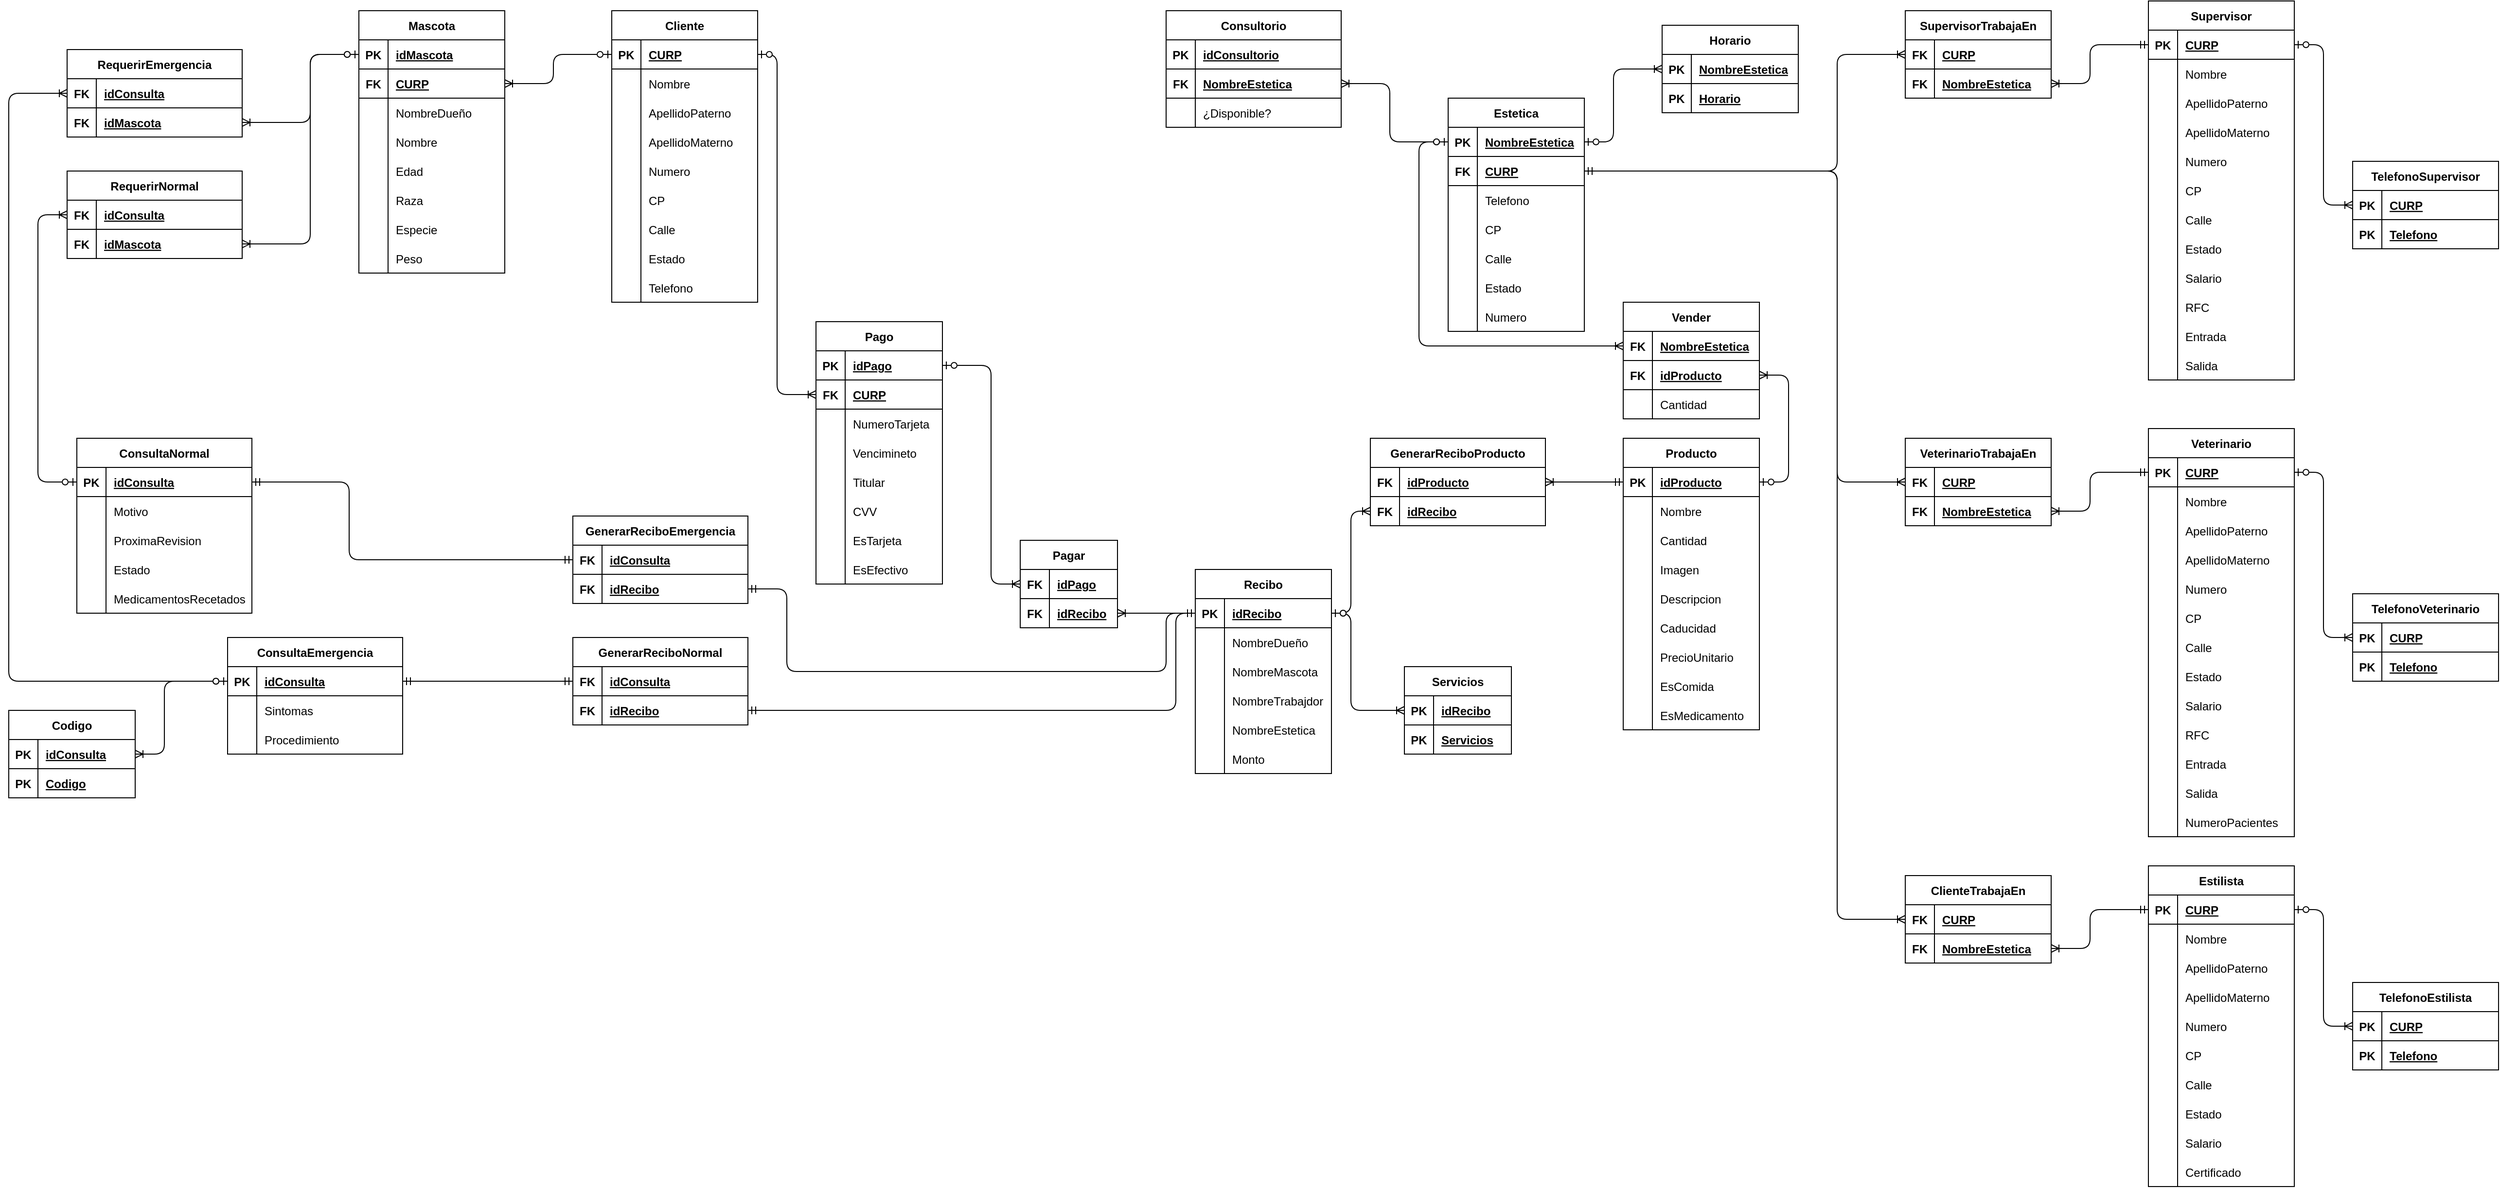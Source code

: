 <mxfile version="18.1.1" type="device"><diagram id="s3CXyqP7aHPjWzNom250" name="Page-2"><mxGraphModel dx="3478" dy="935" grid="1" gridSize="10" guides="1" tooltips="1" connect="1" arrows="1" fold="1" page="1" pageScale="1" pageWidth="850" pageHeight="1100" math="0" shadow="0"><root><mxCell id="0"/><mxCell id="1" parent="0"/><mxCell id="EsFUF8IVIFdtw-LJENcf-1" value="Supervisor" style="shape=table;startSize=30;container=1;collapsible=1;childLayout=tableLayout;fixedRows=1;rowLines=0;fontStyle=1;align=center;resizeLast=1;" parent="1" vertex="1"><mxGeometry x="610" y="110" width="150" height="390" as="geometry"><mxRectangle x="120" y="120" width="70" height="30" as="alternateBounds"/></mxGeometry></mxCell><mxCell id="EsFUF8IVIFdtw-LJENcf-2" value="" style="shape=partialRectangle;collapsible=0;dropTarget=0;pointerEvents=0;fillColor=none;points=[[0,0.5],[1,0.5]];portConstraint=eastwest;top=0;left=0;right=0;bottom=1;" parent="EsFUF8IVIFdtw-LJENcf-1" vertex="1"><mxGeometry y="30" width="150" height="30" as="geometry"/></mxCell><mxCell id="EsFUF8IVIFdtw-LJENcf-3" value="PK" style="shape=partialRectangle;overflow=hidden;connectable=0;fillColor=none;top=0;left=0;bottom=0;right=0;fontStyle=1;" parent="EsFUF8IVIFdtw-LJENcf-2" vertex="1"><mxGeometry width="30" height="30" as="geometry"><mxRectangle width="30" height="30" as="alternateBounds"/></mxGeometry></mxCell><mxCell id="EsFUF8IVIFdtw-LJENcf-4" value="CURP" style="shape=partialRectangle;overflow=hidden;connectable=0;fillColor=none;top=0;left=0;bottom=0;right=0;align=left;spacingLeft=6;fontStyle=5;" parent="EsFUF8IVIFdtw-LJENcf-2" vertex="1"><mxGeometry x="30" width="120" height="30" as="geometry"><mxRectangle width="120" height="30" as="alternateBounds"/></mxGeometry></mxCell><mxCell id="EsFUF8IVIFdtw-LJENcf-5" value="" style="shape=partialRectangle;collapsible=0;dropTarget=0;pointerEvents=0;fillColor=none;points=[[0,0.5],[1,0.5]];portConstraint=eastwest;top=0;left=0;right=0;bottom=0;" parent="EsFUF8IVIFdtw-LJENcf-1" vertex="1"><mxGeometry y="60" width="150" height="30" as="geometry"/></mxCell><mxCell id="EsFUF8IVIFdtw-LJENcf-6" value="" style="shape=partialRectangle;overflow=hidden;connectable=0;fillColor=none;top=0;left=0;bottom=0;right=0;" parent="EsFUF8IVIFdtw-LJENcf-5" vertex="1"><mxGeometry width="30" height="30" as="geometry"><mxRectangle width="30" height="30" as="alternateBounds"/></mxGeometry></mxCell><mxCell id="EsFUF8IVIFdtw-LJENcf-7" value="Nombre" style="shape=partialRectangle;overflow=hidden;connectable=0;fillColor=none;top=0;left=0;bottom=0;right=0;align=left;spacingLeft=6;" parent="EsFUF8IVIFdtw-LJENcf-5" vertex="1"><mxGeometry x="30" width="120" height="30" as="geometry"><mxRectangle width="120" height="30" as="alternateBounds"/></mxGeometry></mxCell><mxCell id="EsFUF8IVIFdtw-LJENcf-8" style="shape=partialRectangle;collapsible=0;dropTarget=0;pointerEvents=0;fillColor=none;points=[[0,0.5],[1,0.5]];portConstraint=eastwest;top=0;left=0;right=0;bottom=0;" parent="EsFUF8IVIFdtw-LJENcf-1" vertex="1"><mxGeometry y="90" width="150" height="30" as="geometry"/></mxCell><mxCell id="EsFUF8IVIFdtw-LJENcf-9" style="shape=partialRectangle;overflow=hidden;connectable=0;fillColor=none;top=0;left=0;bottom=0;right=0;" parent="EsFUF8IVIFdtw-LJENcf-8" vertex="1"><mxGeometry width="30" height="30" as="geometry"><mxRectangle width="30" height="30" as="alternateBounds"/></mxGeometry></mxCell><mxCell id="EsFUF8IVIFdtw-LJENcf-10" value="ApellidoPaterno" style="shape=partialRectangle;overflow=hidden;connectable=0;fillColor=none;top=0;left=0;bottom=0;right=0;align=left;spacingLeft=6;" parent="EsFUF8IVIFdtw-LJENcf-8" vertex="1"><mxGeometry x="30" width="120" height="30" as="geometry"><mxRectangle width="120" height="30" as="alternateBounds"/></mxGeometry></mxCell><mxCell id="EsFUF8IVIFdtw-LJENcf-11" style="shape=partialRectangle;collapsible=0;dropTarget=0;pointerEvents=0;fillColor=none;points=[[0,0.5],[1,0.5]];portConstraint=eastwest;top=0;left=0;right=0;bottom=0;" parent="EsFUF8IVIFdtw-LJENcf-1" vertex="1"><mxGeometry y="120" width="150" height="30" as="geometry"/></mxCell><mxCell id="EsFUF8IVIFdtw-LJENcf-12" style="shape=partialRectangle;overflow=hidden;connectable=0;fillColor=none;top=0;left=0;bottom=0;right=0;" parent="EsFUF8IVIFdtw-LJENcf-11" vertex="1"><mxGeometry width="30" height="30" as="geometry"><mxRectangle width="30" height="30" as="alternateBounds"/></mxGeometry></mxCell><mxCell id="EsFUF8IVIFdtw-LJENcf-13" value="ApellidoMaterno" style="shape=partialRectangle;overflow=hidden;connectable=0;fillColor=none;top=0;left=0;bottom=0;right=0;align=left;spacingLeft=6;" parent="EsFUF8IVIFdtw-LJENcf-11" vertex="1"><mxGeometry x="30" width="120" height="30" as="geometry"><mxRectangle width="120" height="30" as="alternateBounds"/></mxGeometry></mxCell><mxCell id="EsFUF8IVIFdtw-LJENcf-14" style="shape=partialRectangle;collapsible=0;dropTarget=0;pointerEvents=0;fillColor=none;points=[[0,0.5],[1,0.5]];portConstraint=eastwest;top=0;left=0;right=0;bottom=0;" parent="EsFUF8IVIFdtw-LJENcf-1" vertex="1"><mxGeometry y="150" width="150" height="30" as="geometry"/></mxCell><mxCell id="EsFUF8IVIFdtw-LJENcf-15" style="shape=partialRectangle;overflow=hidden;connectable=0;fillColor=none;top=0;left=0;bottom=0;right=0;" parent="EsFUF8IVIFdtw-LJENcf-14" vertex="1"><mxGeometry width="30" height="30" as="geometry"><mxRectangle width="30" height="30" as="alternateBounds"/></mxGeometry></mxCell><mxCell id="EsFUF8IVIFdtw-LJENcf-16" value="Numero" style="shape=partialRectangle;overflow=hidden;connectable=0;fillColor=none;top=0;left=0;bottom=0;right=0;align=left;spacingLeft=6;" parent="EsFUF8IVIFdtw-LJENcf-14" vertex="1"><mxGeometry x="30" width="120" height="30" as="geometry"><mxRectangle width="120" height="30" as="alternateBounds"/></mxGeometry></mxCell><mxCell id="EsFUF8IVIFdtw-LJENcf-17" style="shape=partialRectangle;collapsible=0;dropTarget=0;pointerEvents=0;fillColor=none;points=[[0,0.5],[1,0.5]];portConstraint=eastwest;top=0;left=0;right=0;bottom=0;" parent="EsFUF8IVIFdtw-LJENcf-1" vertex="1"><mxGeometry y="180" width="150" height="30" as="geometry"/></mxCell><mxCell id="EsFUF8IVIFdtw-LJENcf-18" style="shape=partialRectangle;overflow=hidden;connectable=0;fillColor=none;top=0;left=0;bottom=0;right=0;" parent="EsFUF8IVIFdtw-LJENcf-17" vertex="1"><mxGeometry width="30" height="30" as="geometry"><mxRectangle width="30" height="30" as="alternateBounds"/></mxGeometry></mxCell><mxCell id="EsFUF8IVIFdtw-LJENcf-19" value="CP" style="shape=partialRectangle;overflow=hidden;connectable=0;fillColor=none;top=0;left=0;bottom=0;right=0;align=left;spacingLeft=6;" parent="EsFUF8IVIFdtw-LJENcf-17" vertex="1"><mxGeometry x="30" width="120" height="30" as="geometry"><mxRectangle width="120" height="30" as="alternateBounds"/></mxGeometry></mxCell><mxCell id="EsFUF8IVIFdtw-LJENcf-20" style="shape=partialRectangle;collapsible=0;dropTarget=0;pointerEvents=0;fillColor=none;points=[[0,0.5],[1,0.5]];portConstraint=eastwest;top=0;left=0;right=0;bottom=0;" parent="EsFUF8IVIFdtw-LJENcf-1" vertex="1"><mxGeometry y="210" width="150" height="30" as="geometry"/></mxCell><mxCell id="EsFUF8IVIFdtw-LJENcf-21" style="shape=partialRectangle;overflow=hidden;connectable=0;fillColor=none;top=0;left=0;bottom=0;right=0;" parent="EsFUF8IVIFdtw-LJENcf-20" vertex="1"><mxGeometry width="30" height="30" as="geometry"><mxRectangle width="30" height="30" as="alternateBounds"/></mxGeometry></mxCell><mxCell id="EsFUF8IVIFdtw-LJENcf-22" value="Calle" style="shape=partialRectangle;overflow=hidden;connectable=0;fillColor=none;top=0;left=0;bottom=0;right=0;align=left;spacingLeft=6;" parent="EsFUF8IVIFdtw-LJENcf-20" vertex="1"><mxGeometry x="30" width="120" height="30" as="geometry"><mxRectangle width="120" height="30" as="alternateBounds"/></mxGeometry></mxCell><mxCell id="EsFUF8IVIFdtw-LJENcf-23" style="shape=partialRectangle;collapsible=0;dropTarget=0;pointerEvents=0;fillColor=none;points=[[0,0.5],[1,0.5]];portConstraint=eastwest;top=0;left=0;right=0;bottom=0;" parent="EsFUF8IVIFdtw-LJENcf-1" vertex="1"><mxGeometry y="240" width="150" height="30" as="geometry"/></mxCell><mxCell id="EsFUF8IVIFdtw-LJENcf-24" style="shape=partialRectangle;overflow=hidden;connectable=0;fillColor=none;top=0;left=0;bottom=0;right=0;" parent="EsFUF8IVIFdtw-LJENcf-23" vertex="1"><mxGeometry width="30" height="30" as="geometry"><mxRectangle width="30" height="30" as="alternateBounds"/></mxGeometry></mxCell><mxCell id="EsFUF8IVIFdtw-LJENcf-25" value="Estado" style="shape=partialRectangle;overflow=hidden;connectable=0;fillColor=none;top=0;left=0;bottom=0;right=0;align=left;spacingLeft=6;" parent="EsFUF8IVIFdtw-LJENcf-23" vertex="1"><mxGeometry x="30" width="120" height="30" as="geometry"><mxRectangle width="120" height="30" as="alternateBounds"/></mxGeometry></mxCell><mxCell id="EsFUF8IVIFdtw-LJENcf-26" style="shape=partialRectangle;collapsible=0;dropTarget=0;pointerEvents=0;fillColor=none;points=[[0,0.5],[1,0.5]];portConstraint=eastwest;top=0;left=0;right=0;bottom=0;" parent="EsFUF8IVIFdtw-LJENcf-1" vertex="1"><mxGeometry y="270" width="150" height="30" as="geometry"/></mxCell><mxCell id="EsFUF8IVIFdtw-LJENcf-27" style="shape=partialRectangle;overflow=hidden;connectable=0;fillColor=none;top=0;left=0;bottom=0;right=0;" parent="EsFUF8IVIFdtw-LJENcf-26" vertex="1"><mxGeometry width="30" height="30" as="geometry"><mxRectangle width="30" height="30" as="alternateBounds"/></mxGeometry></mxCell><mxCell id="EsFUF8IVIFdtw-LJENcf-28" value="Salario" style="shape=partialRectangle;overflow=hidden;connectable=0;fillColor=none;top=0;left=0;bottom=0;right=0;align=left;spacingLeft=6;" parent="EsFUF8IVIFdtw-LJENcf-26" vertex="1"><mxGeometry x="30" width="120" height="30" as="geometry"><mxRectangle width="120" height="30" as="alternateBounds"/></mxGeometry></mxCell><mxCell id="EsFUF8IVIFdtw-LJENcf-29" style="shape=partialRectangle;collapsible=0;dropTarget=0;pointerEvents=0;fillColor=none;points=[[0,0.5],[1,0.5]];portConstraint=eastwest;top=0;left=0;right=0;bottom=0;" parent="EsFUF8IVIFdtw-LJENcf-1" vertex="1"><mxGeometry y="300" width="150" height="30" as="geometry"/></mxCell><mxCell id="EsFUF8IVIFdtw-LJENcf-30" style="shape=partialRectangle;overflow=hidden;connectable=0;fillColor=none;top=0;left=0;bottom=0;right=0;" parent="EsFUF8IVIFdtw-LJENcf-29" vertex="1"><mxGeometry width="30" height="30" as="geometry"><mxRectangle width="30" height="30" as="alternateBounds"/></mxGeometry></mxCell><mxCell id="EsFUF8IVIFdtw-LJENcf-31" value="RFC" style="shape=partialRectangle;overflow=hidden;connectable=0;fillColor=none;top=0;left=0;bottom=0;right=0;align=left;spacingLeft=6;" parent="EsFUF8IVIFdtw-LJENcf-29" vertex="1"><mxGeometry x="30" width="120" height="30" as="geometry"><mxRectangle width="120" height="30" as="alternateBounds"/></mxGeometry></mxCell><mxCell id="EsFUF8IVIFdtw-LJENcf-32" style="shape=partialRectangle;collapsible=0;dropTarget=0;pointerEvents=0;fillColor=none;points=[[0,0.5],[1,0.5]];portConstraint=eastwest;top=0;left=0;right=0;bottom=0;" parent="EsFUF8IVIFdtw-LJENcf-1" vertex="1"><mxGeometry y="330" width="150" height="30" as="geometry"/></mxCell><mxCell id="EsFUF8IVIFdtw-LJENcf-33" style="shape=partialRectangle;overflow=hidden;connectable=0;fillColor=none;top=0;left=0;bottom=0;right=0;" parent="EsFUF8IVIFdtw-LJENcf-32" vertex="1"><mxGeometry width="30" height="30" as="geometry"><mxRectangle width="30" height="30" as="alternateBounds"/></mxGeometry></mxCell><mxCell id="EsFUF8IVIFdtw-LJENcf-34" value="Entrada" style="shape=partialRectangle;overflow=hidden;connectable=0;fillColor=none;top=0;left=0;bottom=0;right=0;align=left;spacingLeft=6;" parent="EsFUF8IVIFdtw-LJENcf-32" vertex="1"><mxGeometry x="30" width="120" height="30" as="geometry"><mxRectangle width="120" height="30" as="alternateBounds"/></mxGeometry></mxCell><mxCell id="EsFUF8IVIFdtw-LJENcf-35" style="shape=partialRectangle;collapsible=0;dropTarget=0;pointerEvents=0;fillColor=none;points=[[0,0.5],[1,0.5]];portConstraint=eastwest;top=0;left=0;right=0;bottom=0;" parent="EsFUF8IVIFdtw-LJENcf-1" vertex="1"><mxGeometry y="360" width="150" height="30" as="geometry"/></mxCell><mxCell id="EsFUF8IVIFdtw-LJENcf-36" style="shape=partialRectangle;overflow=hidden;connectable=0;fillColor=none;top=0;left=0;bottom=0;right=0;" parent="EsFUF8IVIFdtw-LJENcf-35" vertex="1"><mxGeometry width="30" height="30" as="geometry"><mxRectangle width="30" height="30" as="alternateBounds"/></mxGeometry></mxCell><mxCell id="EsFUF8IVIFdtw-LJENcf-37" value="Salida" style="shape=partialRectangle;overflow=hidden;connectable=0;fillColor=none;top=0;left=0;bottom=0;right=0;align=left;spacingLeft=6;" parent="EsFUF8IVIFdtw-LJENcf-35" vertex="1"><mxGeometry x="30" width="120" height="30" as="geometry"><mxRectangle width="120" height="30" as="alternateBounds"/></mxGeometry></mxCell><mxCell id="EsFUF8IVIFdtw-LJENcf-38" value="TelefonoSupervisor" style="shape=table;startSize=30;container=1;collapsible=1;childLayout=tableLayout;fixedRows=1;rowLines=0;fontStyle=1;align=center;resizeLast=1;" parent="1" vertex="1"><mxGeometry x="820" y="275" width="150" height="90" as="geometry"/></mxCell><mxCell id="EsFUF8IVIFdtw-LJENcf-39" value="" style="shape=tableRow;horizontal=0;startSize=0;swimlaneHead=0;swimlaneBody=0;fillColor=none;collapsible=0;dropTarget=0;points=[[0,0.5],[1,0.5]];portConstraint=eastwest;top=0;left=0;right=0;bottom=1;" parent="EsFUF8IVIFdtw-LJENcf-38" vertex="1"><mxGeometry y="30" width="150" height="30" as="geometry"/></mxCell><mxCell id="EsFUF8IVIFdtw-LJENcf-40" value="PK" style="shape=partialRectangle;connectable=0;fillColor=none;top=0;left=0;bottom=0;right=0;fontStyle=1;overflow=hidden;" parent="EsFUF8IVIFdtw-LJENcf-39" vertex="1"><mxGeometry width="30" height="30" as="geometry"><mxRectangle width="30" height="30" as="alternateBounds"/></mxGeometry></mxCell><mxCell id="EsFUF8IVIFdtw-LJENcf-41" value="CURP" style="shape=partialRectangle;connectable=0;fillColor=none;top=0;left=0;bottom=0;right=0;align=left;spacingLeft=6;fontStyle=5;overflow=hidden;" parent="EsFUF8IVIFdtw-LJENcf-39" vertex="1"><mxGeometry x="30" width="120" height="30" as="geometry"><mxRectangle width="120" height="30" as="alternateBounds"/></mxGeometry></mxCell><mxCell id="EsFUF8IVIFdtw-LJENcf-42" value="" style="shape=tableRow;horizontal=0;startSize=0;swimlaneHead=0;swimlaneBody=0;fillColor=none;collapsible=0;dropTarget=0;points=[[0,0.5],[1,0.5]];portConstraint=eastwest;top=0;left=0;right=0;bottom=1;" parent="EsFUF8IVIFdtw-LJENcf-38" vertex="1"><mxGeometry y="60" width="150" height="30" as="geometry"/></mxCell><mxCell id="EsFUF8IVIFdtw-LJENcf-43" value="PK" style="shape=partialRectangle;connectable=0;fillColor=none;top=0;left=0;bottom=0;right=0;fontStyle=1;overflow=hidden;" parent="EsFUF8IVIFdtw-LJENcf-42" vertex="1"><mxGeometry width="30" height="30" as="geometry"><mxRectangle width="30" height="30" as="alternateBounds"/></mxGeometry></mxCell><mxCell id="EsFUF8IVIFdtw-LJENcf-44" value="Telefono" style="shape=partialRectangle;connectable=0;fillColor=none;top=0;left=0;bottom=0;right=0;align=left;spacingLeft=6;fontStyle=5;overflow=hidden;" parent="EsFUF8IVIFdtw-LJENcf-42" vertex="1"><mxGeometry x="30" width="120" height="30" as="geometry"><mxRectangle width="120" height="30" as="alternateBounds"/></mxGeometry></mxCell><mxCell id="EsFUF8IVIFdtw-LJENcf-45" value="" style="edgeStyle=entityRelationEdgeStyle;fontSize=12;html=1;endArrow=ERoneToMany;startArrow=ERzeroToOne;rounded=1;entryX=0;entryY=0.5;entryDx=0;entryDy=0;exitX=1;exitY=0.5;exitDx=0;exitDy=0;" parent="1" source="EsFUF8IVIFdtw-LJENcf-2" target="EsFUF8IVIFdtw-LJENcf-39" edge="1"><mxGeometry width="100" height="100" relative="1" as="geometry"><mxPoint x="700" y="600" as="sourcePoint"/><mxPoint x="800" y="500" as="targetPoint"/></mxGeometry></mxCell><mxCell id="EsFUF8IVIFdtw-LJENcf-46" value="Veterinario" style="shape=table;startSize=30;container=1;collapsible=1;childLayout=tableLayout;fixedRows=1;rowLines=0;fontStyle=1;align=center;resizeLast=1;" parent="1" vertex="1"><mxGeometry x="610" y="550" width="150" height="420" as="geometry"><mxRectangle x="120" y="120" width="70" height="30" as="alternateBounds"/></mxGeometry></mxCell><mxCell id="EsFUF8IVIFdtw-LJENcf-47" value="" style="shape=partialRectangle;collapsible=0;dropTarget=0;pointerEvents=0;fillColor=none;points=[[0,0.5],[1,0.5]];portConstraint=eastwest;top=0;left=0;right=0;bottom=1;" parent="EsFUF8IVIFdtw-LJENcf-46" vertex="1"><mxGeometry y="30" width="150" height="30" as="geometry"/></mxCell><mxCell id="EsFUF8IVIFdtw-LJENcf-48" value="PK" style="shape=partialRectangle;overflow=hidden;connectable=0;fillColor=none;top=0;left=0;bottom=0;right=0;fontStyle=1;" parent="EsFUF8IVIFdtw-LJENcf-47" vertex="1"><mxGeometry width="30" height="30" as="geometry"><mxRectangle width="30" height="30" as="alternateBounds"/></mxGeometry></mxCell><mxCell id="EsFUF8IVIFdtw-LJENcf-49" value="CURP" style="shape=partialRectangle;overflow=hidden;connectable=0;fillColor=none;top=0;left=0;bottom=0;right=0;align=left;spacingLeft=6;fontStyle=5;" parent="EsFUF8IVIFdtw-LJENcf-47" vertex="1"><mxGeometry x="30" width="120" height="30" as="geometry"><mxRectangle width="120" height="30" as="alternateBounds"/></mxGeometry></mxCell><mxCell id="EsFUF8IVIFdtw-LJENcf-50" value="" style="shape=partialRectangle;collapsible=0;dropTarget=0;pointerEvents=0;fillColor=none;points=[[0,0.5],[1,0.5]];portConstraint=eastwest;top=0;left=0;right=0;bottom=0;" parent="EsFUF8IVIFdtw-LJENcf-46" vertex="1"><mxGeometry y="60" width="150" height="30" as="geometry"/></mxCell><mxCell id="EsFUF8IVIFdtw-LJENcf-51" value="" style="shape=partialRectangle;overflow=hidden;connectable=0;fillColor=none;top=0;left=0;bottom=0;right=0;" parent="EsFUF8IVIFdtw-LJENcf-50" vertex="1"><mxGeometry width="30" height="30" as="geometry"><mxRectangle width="30" height="30" as="alternateBounds"/></mxGeometry></mxCell><mxCell id="EsFUF8IVIFdtw-LJENcf-52" value="Nombre" style="shape=partialRectangle;overflow=hidden;connectable=0;fillColor=none;top=0;left=0;bottom=0;right=0;align=left;spacingLeft=6;" parent="EsFUF8IVIFdtw-LJENcf-50" vertex="1"><mxGeometry x="30" width="120" height="30" as="geometry"><mxRectangle width="120" height="30" as="alternateBounds"/></mxGeometry></mxCell><mxCell id="EsFUF8IVIFdtw-LJENcf-53" style="shape=partialRectangle;collapsible=0;dropTarget=0;pointerEvents=0;fillColor=none;points=[[0,0.5],[1,0.5]];portConstraint=eastwest;top=0;left=0;right=0;bottom=0;" parent="EsFUF8IVIFdtw-LJENcf-46" vertex="1"><mxGeometry y="90" width="150" height="30" as="geometry"/></mxCell><mxCell id="EsFUF8IVIFdtw-LJENcf-54" style="shape=partialRectangle;overflow=hidden;connectable=0;fillColor=none;top=0;left=0;bottom=0;right=0;" parent="EsFUF8IVIFdtw-LJENcf-53" vertex="1"><mxGeometry width="30" height="30" as="geometry"><mxRectangle width="30" height="30" as="alternateBounds"/></mxGeometry></mxCell><mxCell id="EsFUF8IVIFdtw-LJENcf-55" value="ApellidoPaterno" style="shape=partialRectangle;overflow=hidden;connectable=0;fillColor=none;top=0;left=0;bottom=0;right=0;align=left;spacingLeft=6;" parent="EsFUF8IVIFdtw-LJENcf-53" vertex="1"><mxGeometry x="30" width="120" height="30" as="geometry"><mxRectangle width="120" height="30" as="alternateBounds"/></mxGeometry></mxCell><mxCell id="EsFUF8IVIFdtw-LJENcf-56" style="shape=partialRectangle;collapsible=0;dropTarget=0;pointerEvents=0;fillColor=none;points=[[0,0.5],[1,0.5]];portConstraint=eastwest;top=0;left=0;right=0;bottom=0;" parent="EsFUF8IVIFdtw-LJENcf-46" vertex="1"><mxGeometry y="120" width="150" height="30" as="geometry"/></mxCell><mxCell id="EsFUF8IVIFdtw-LJENcf-57" style="shape=partialRectangle;overflow=hidden;connectable=0;fillColor=none;top=0;left=0;bottom=0;right=0;" parent="EsFUF8IVIFdtw-LJENcf-56" vertex="1"><mxGeometry width="30" height="30" as="geometry"><mxRectangle width="30" height="30" as="alternateBounds"/></mxGeometry></mxCell><mxCell id="EsFUF8IVIFdtw-LJENcf-58" value="ApellidoMaterno" style="shape=partialRectangle;overflow=hidden;connectable=0;fillColor=none;top=0;left=0;bottom=0;right=0;align=left;spacingLeft=6;" parent="EsFUF8IVIFdtw-LJENcf-56" vertex="1"><mxGeometry x="30" width="120" height="30" as="geometry"><mxRectangle width="120" height="30" as="alternateBounds"/></mxGeometry></mxCell><mxCell id="EsFUF8IVIFdtw-LJENcf-59" style="shape=partialRectangle;collapsible=0;dropTarget=0;pointerEvents=0;fillColor=none;points=[[0,0.5],[1,0.5]];portConstraint=eastwest;top=0;left=0;right=0;bottom=0;" parent="EsFUF8IVIFdtw-LJENcf-46" vertex="1"><mxGeometry y="150" width="150" height="30" as="geometry"/></mxCell><mxCell id="EsFUF8IVIFdtw-LJENcf-60" style="shape=partialRectangle;overflow=hidden;connectable=0;fillColor=none;top=0;left=0;bottom=0;right=0;" parent="EsFUF8IVIFdtw-LJENcf-59" vertex="1"><mxGeometry width="30" height="30" as="geometry"><mxRectangle width="30" height="30" as="alternateBounds"/></mxGeometry></mxCell><mxCell id="EsFUF8IVIFdtw-LJENcf-61" value="Numero" style="shape=partialRectangle;overflow=hidden;connectable=0;fillColor=none;top=0;left=0;bottom=0;right=0;align=left;spacingLeft=6;" parent="EsFUF8IVIFdtw-LJENcf-59" vertex="1"><mxGeometry x="30" width="120" height="30" as="geometry"><mxRectangle width="120" height="30" as="alternateBounds"/></mxGeometry></mxCell><mxCell id="EsFUF8IVIFdtw-LJENcf-62" style="shape=partialRectangle;collapsible=0;dropTarget=0;pointerEvents=0;fillColor=none;points=[[0,0.5],[1,0.5]];portConstraint=eastwest;top=0;left=0;right=0;bottom=0;" parent="EsFUF8IVIFdtw-LJENcf-46" vertex="1"><mxGeometry y="180" width="150" height="30" as="geometry"/></mxCell><mxCell id="EsFUF8IVIFdtw-LJENcf-63" style="shape=partialRectangle;overflow=hidden;connectable=0;fillColor=none;top=0;left=0;bottom=0;right=0;" parent="EsFUF8IVIFdtw-LJENcf-62" vertex="1"><mxGeometry width="30" height="30" as="geometry"><mxRectangle width="30" height="30" as="alternateBounds"/></mxGeometry></mxCell><mxCell id="EsFUF8IVIFdtw-LJENcf-64" value="CP" style="shape=partialRectangle;overflow=hidden;connectable=0;fillColor=none;top=0;left=0;bottom=0;right=0;align=left;spacingLeft=6;" parent="EsFUF8IVIFdtw-LJENcf-62" vertex="1"><mxGeometry x="30" width="120" height="30" as="geometry"><mxRectangle width="120" height="30" as="alternateBounds"/></mxGeometry></mxCell><mxCell id="EsFUF8IVIFdtw-LJENcf-65" style="shape=partialRectangle;collapsible=0;dropTarget=0;pointerEvents=0;fillColor=none;points=[[0,0.5],[1,0.5]];portConstraint=eastwest;top=0;left=0;right=0;bottom=0;" parent="EsFUF8IVIFdtw-LJENcf-46" vertex="1"><mxGeometry y="210" width="150" height="30" as="geometry"/></mxCell><mxCell id="EsFUF8IVIFdtw-LJENcf-66" style="shape=partialRectangle;overflow=hidden;connectable=0;fillColor=none;top=0;left=0;bottom=0;right=0;" parent="EsFUF8IVIFdtw-LJENcf-65" vertex="1"><mxGeometry width="30" height="30" as="geometry"><mxRectangle width="30" height="30" as="alternateBounds"/></mxGeometry></mxCell><mxCell id="EsFUF8IVIFdtw-LJENcf-67" value="Calle" style="shape=partialRectangle;overflow=hidden;connectable=0;fillColor=none;top=0;left=0;bottom=0;right=0;align=left;spacingLeft=6;" parent="EsFUF8IVIFdtw-LJENcf-65" vertex="1"><mxGeometry x="30" width="120" height="30" as="geometry"><mxRectangle width="120" height="30" as="alternateBounds"/></mxGeometry></mxCell><mxCell id="EsFUF8IVIFdtw-LJENcf-68" style="shape=partialRectangle;collapsible=0;dropTarget=0;pointerEvents=0;fillColor=none;points=[[0,0.5],[1,0.5]];portConstraint=eastwest;top=0;left=0;right=0;bottom=0;" parent="EsFUF8IVIFdtw-LJENcf-46" vertex="1"><mxGeometry y="240" width="150" height="30" as="geometry"/></mxCell><mxCell id="EsFUF8IVIFdtw-LJENcf-69" style="shape=partialRectangle;overflow=hidden;connectable=0;fillColor=none;top=0;left=0;bottom=0;right=0;" parent="EsFUF8IVIFdtw-LJENcf-68" vertex="1"><mxGeometry width="30" height="30" as="geometry"><mxRectangle width="30" height="30" as="alternateBounds"/></mxGeometry></mxCell><mxCell id="EsFUF8IVIFdtw-LJENcf-70" value="Estado" style="shape=partialRectangle;overflow=hidden;connectable=0;fillColor=none;top=0;left=0;bottom=0;right=0;align=left;spacingLeft=6;" parent="EsFUF8IVIFdtw-LJENcf-68" vertex="1"><mxGeometry x="30" width="120" height="30" as="geometry"><mxRectangle width="120" height="30" as="alternateBounds"/></mxGeometry></mxCell><mxCell id="EsFUF8IVIFdtw-LJENcf-71" style="shape=partialRectangle;collapsible=0;dropTarget=0;pointerEvents=0;fillColor=none;points=[[0,0.5],[1,0.5]];portConstraint=eastwest;top=0;left=0;right=0;bottom=0;" parent="EsFUF8IVIFdtw-LJENcf-46" vertex="1"><mxGeometry y="270" width="150" height="30" as="geometry"/></mxCell><mxCell id="EsFUF8IVIFdtw-LJENcf-72" style="shape=partialRectangle;overflow=hidden;connectable=0;fillColor=none;top=0;left=0;bottom=0;right=0;" parent="EsFUF8IVIFdtw-LJENcf-71" vertex="1"><mxGeometry width="30" height="30" as="geometry"><mxRectangle width="30" height="30" as="alternateBounds"/></mxGeometry></mxCell><mxCell id="EsFUF8IVIFdtw-LJENcf-73" value="Salario" style="shape=partialRectangle;overflow=hidden;connectable=0;fillColor=none;top=0;left=0;bottom=0;right=0;align=left;spacingLeft=6;" parent="EsFUF8IVIFdtw-LJENcf-71" vertex="1"><mxGeometry x="30" width="120" height="30" as="geometry"><mxRectangle width="120" height="30" as="alternateBounds"/></mxGeometry></mxCell><mxCell id="EsFUF8IVIFdtw-LJENcf-74" style="shape=partialRectangle;collapsible=0;dropTarget=0;pointerEvents=0;fillColor=none;points=[[0,0.5],[1,0.5]];portConstraint=eastwest;top=0;left=0;right=0;bottom=0;" parent="EsFUF8IVIFdtw-LJENcf-46" vertex="1"><mxGeometry y="300" width="150" height="30" as="geometry"/></mxCell><mxCell id="EsFUF8IVIFdtw-LJENcf-75" style="shape=partialRectangle;overflow=hidden;connectable=0;fillColor=none;top=0;left=0;bottom=0;right=0;" parent="EsFUF8IVIFdtw-LJENcf-74" vertex="1"><mxGeometry width="30" height="30" as="geometry"><mxRectangle width="30" height="30" as="alternateBounds"/></mxGeometry></mxCell><mxCell id="EsFUF8IVIFdtw-LJENcf-76" value="RFC" style="shape=partialRectangle;overflow=hidden;connectable=0;fillColor=none;top=0;left=0;bottom=0;right=0;align=left;spacingLeft=6;" parent="EsFUF8IVIFdtw-LJENcf-74" vertex="1"><mxGeometry x="30" width="120" height="30" as="geometry"><mxRectangle width="120" height="30" as="alternateBounds"/></mxGeometry></mxCell><mxCell id="EsFUF8IVIFdtw-LJENcf-77" style="shape=partialRectangle;collapsible=0;dropTarget=0;pointerEvents=0;fillColor=none;points=[[0,0.5],[1,0.5]];portConstraint=eastwest;top=0;left=0;right=0;bottom=0;" parent="EsFUF8IVIFdtw-LJENcf-46" vertex="1"><mxGeometry y="330" width="150" height="30" as="geometry"/></mxCell><mxCell id="EsFUF8IVIFdtw-LJENcf-78" style="shape=partialRectangle;overflow=hidden;connectable=0;fillColor=none;top=0;left=0;bottom=0;right=0;" parent="EsFUF8IVIFdtw-LJENcf-77" vertex="1"><mxGeometry width="30" height="30" as="geometry"><mxRectangle width="30" height="30" as="alternateBounds"/></mxGeometry></mxCell><mxCell id="EsFUF8IVIFdtw-LJENcf-79" value="Entrada" style="shape=partialRectangle;overflow=hidden;connectable=0;fillColor=none;top=0;left=0;bottom=0;right=0;align=left;spacingLeft=6;" parent="EsFUF8IVIFdtw-LJENcf-77" vertex="1"><mxGeometry x="30" width="120" height="30" as="geometry"><mxRectangle width="120" height="30" as="alternateBounds"/></mxGeometry></mxCell><mxCell id="EsFUF8IVIFdtw-LJENcf-80" style="shape=partialRectangle;collapsible=0;dropTarget=0;pointerEvents=0;fillColor=none;points=[[0,0.5],[1,0.5]];portConstraint=eastwest;top=0;left=0;right=0;bottom=0;" parent="EsFUF8IVIFdtw-LJENcf-46" vertex="1"><mxGeometry y="360" width="150" height="30" as="geometry"/></mxCell><mxCell id="EsFUF8IVIFdtw-LJENcf-81" style="shape=partialRectangle;overflow=hidden;connectable=0;fillColor=none;top=0;left=0;bottom=0;right=0;" parent="EsFUF8IVIFdtw-LJENcf-80" vertex="1"><mxGeometry width="30" height="30" as="geometry"><mxRectangle width="30" height="30" as="alternateBounds"/></mxGeometry></mxCell><mxCell id="EsFUF8IVIFdtw-LJENcf-82" value="Salida" style="shape=partialRectangle;overflow=hidden;connectable=0;fillColor=none;top=0;left=0;bottom=0;right=0;align=left;spacingLeft=6;" parent="EsFUF8IVIFdtw-LJENcf-80" vertex="1"><mxGeometry x="30" width="120" height="30" as="geometry"><mxRectangle width="120" height="30" as="alternateBounds"/></mxGeometry></mxCell><mxCell id="EsFUF8IVIFdtw-LJENcf-83" style="shape=partialRectangle;collapsible=0;dropTarget=0;pointerEvents=0;fillColor=none;points=[[0,0.5],[1,0.5]];portConstraint=eastwest;top=0;left=0;right=0;bottom=0;" parent="EsFUF8IVIFdtw-LJENcf-46" vertex="1"><mxGeometry y="390" width="150" height="30" as="geometry"/></mxCell><mxCell id="EsFUF8IVIFdtw-LJENcf-84" style="shape=partialRectangle;overflow=hidden;connectable=0;fillColor=none;top=0;left=0;bottom=0;right=0;" parent="EsFUF8IVIFdtw-LJENcf-83" vertex="1"><mxGeometry width="30" height="30" as="geometry"><mxRectangle width="30" height="30" as="alternateBounds"/></mxGeometry></mxCell><mxCell id="EsFUF8IVIFdtw-LJENcf-85" value="NumeroPacientes" style="shape=partialRectangle;overflow=hidden;connectable=0;fillColor=none;top=0;left=0;bottom=0;right=0;align=left;spacingLeft=6;" parent="EsFUF8IVIFdtw-LJENcf-83" vertex="1"><mxGeometry x="30" width="120" height="30" as="geometry"><mxRectangle width="120" height="30" as="alternateBounds"/></mxGeometry></mxCell><mxCell id="EsFUF8IVIFdtw-LJENcf-86" value="TelefonoVeterinario" style="shape=table;startSize=30;container=1;collapsible=1;childLayout=tableLayout;fixedRows=1;rowLines=0;fontStyle=1;align=center;resizeLast=1;" parent="1" vertex="1"><mxGeometry x="820" y="720" width="150" height="90" as="geometry"/></mxCell><mxCell id="EsFUF8IVIFdtw-LJENcf-87" value="" style="shape=tableRow;horizontal=0;startSize=0;swimlaneHead=0;swimlaneBody=0;fillColor=none;collapsible=0;dropTarget=0;points=[[0,0.5],[1,0.5]];portConstraint=eastwest;top=0;left=0;right=0;bottom=1;" parent="EsFUF8IVIFdtw-LJENcf-86" vertex="1"><mxGeometry y="30" width="150" height="30" as="geometry"/></mxCell><mxCell id="EsFUF8IVIFdtw-LJENcf-88" value="PK" style="shape=partialRectangle;connectable=0;fillColor=none;top=0;left=0;bottom=0;right=0;fontStyle=1;overflow=hidden;" parent="EsFUF8IVIFdtw-LJENcf-87" vertex="1"><mxGeometry width="30" height="30" as="geometry"><mxRectangle width="30" height="30" as="alternateBounds"/></mxGeometry></mxCell><mxCell id="EsFUF8IVIFdtw-LJENcf-89" value="CURP" style="shape=partialRectangle;connectable=0;fillColor=none;top=0;left=0;bottom=0;right=0;align=left;spacingLeft=6;fontStyle=5;overflow=hidden;" parent="EsFUF8IVIFdtw-LJENcf-87" vertex="1"><mxGeometry x="30" width="120" height="30" as="geometry"><mxRectangle width="120" height="30" as="alternateBounds"/></mxGeometry></mxCell><mxCell id="EsFUF8IVIFdtw-LJENcf-90" value="" style="shape=tableRow;horizontal=0;startSize=0;swimlaneHead=0;swimlaneBody=0;fillColor=none;collapsible=0;dropTarget=0;points=[[0,0.5],[1,0.5]];portConstraint=eastwest;top=0;left=0;right=0;bottom=1;" parent="EsFUF8IVIFdtw-LJENcf-86" vertex="1"><mxGeometry y="60" width="150" height="30" as="geometry"/></mxCell><mxCell id="EsFUF8IVIFdtw-LJENcf-91" value="PK" style="shape=partialRectangle;connectable=0;fillColor=none;top=0;left=0;bottom=0;right=0;fontStyle=1;overflow=hidden;" parent="EsFUF8IVIFdtw-LJENcf-90" vertex="1"><mxGeometry width="30" height="30" as="geometry"><mxRectangle width="30" height="30" as="alternateBounds"/></mxGeometry></mxCell><mxCell id="EsFUF8IVIFdtw-LJENcf-92" value="Telefono" style="shape=partialRectangle;connectable=0;fillColor=none;top=0;left=0;bottom=0;right=0;align=left;spacingLeft=6;fontStyle=5;overflow=hidden;" parent="EsFUF8IVIFdtw-LJENcf-90" vertex="1"><mxGeometry x="30" width="120" height="30" as="geometry"><mxRectangle width="120" height="30" as="alternateBounds"/></mxGeometry></mxCell><mxCell id="EsFUF8IVIFdtw-LJENcf-93" value="" style="edgeStyle=entityRelationEdgeStyle;fontSize=12;html=1;endArrow=ERoneToMany;startArrow=ERzeroToOne;rounded=1;entryX=0;entryY=0.5;entryDx=0;entryDy=0;exitX=1;exitY=0.5;exitDx=0;exitDy=0;" parent="1" source="EsFUF8IVIFdtw-LJENcf-47" target="EsFUF8IVIFdtw-LJENcf-87" edge="1"><mxGeometry width="100" height="100" relative="1" as="geometry"><mxPoint x="700" y="1040" as="sourcePoint"/><mxPoint x="800" y="940" as="targetPoint"/></mxGeometry></mxCell><mxCell id="EsFUF8IVIFdtw-LJENcf-94" value="Estetica" style="shape=table;startSize=30;container=1;collapsible=1;childLayout=tableLayout;fixedRows=1;rowLines=0;fontStyle=1;align=center;resizeLast=1;" parent="1" vertex="1"><mxGeometry x="-110" y="210" width="140" height="240" as="geometry"/></mxCell><mxCell id="EsFUF8IVIFdtw-LJENcf-95" value="" style="shape=tableRow;horizontal=0;startSize=0;swimlaneHead=0;swimlaneBody=0;fillColor=none;collapsible=0;dropTarget=0;points=[[0,0.5],[1,0.5]];portConstraint=eastwest;top=0;left=0;right=0;bottom=1;" parent="EsFUF8IVIFdtw-LJENcf-94" vertex="1"><mxGeometry y="30" width="140" height="30" as="geometry"/></mxCell><mxCell id="EsFUF8IVIFdtw-LJENcf-96" value="PK" style="shape=partialRectangle;connectable=0;fillColor=none;top=0;left=0;bottom=0;right=0;fontStyle=1;overflow=hidden;" parent="EsFUF8IVIFdtw-LJENcf-95" vertex="1"><mxGeometry width="30" height="30" as="geometry"><mxRectangle width="30" height="30" as="alternateBounds"/></mxGeometry></mxCell><mxCell id="EsFUF8IVIFdtw-LJENcf-97" value="NombreEstetica" style="shape=partialRectangle;connectable=0;fillColor=none;top=0;left=0;bottom=0;right=0;align=left;spacingLeft=6;fontStyle=5;overflow=hidden;" parent="EsFUF8IVIFdtw-LJENcf-95" vertex="1"><mxGeometry x="30" width="110" height="30" as="geometry"><mxRectangle width="110" height="30" as="alternateBounds"/></mxGeometry></mxCell><mxCell id="EsFUF8IVIFdtw-LJENcf-98" value="" style="shape=tableRow;horizontal=0;startSize=0;swimlaneHead=0;swimlaneBody=0;fillColor=none;collapsible=0;dropTarget=0;points=[[0,0.5],[1,0.5]];portConstraint=eastwest;top=0;left=0;right=0;bottom=1;" parent="EsFUF8IVIFdtw-LJENcf-94" vertex="1"><mxGeometry y="60" width="140" height="30" as="geometry"/></mxCell><mxCell id="EsFUF8IVIFdtw-LJENcf-99" value="FK" style="shape=partialRectangle;connectable=0;fillColor=none;top=0;left=0;bottom=0;right=0;fontStyle=1;overflow=hidden;" parent="EsFUF8IVIFdtw-LJENcf-98" vertex="1"><mxGeometry width="30" height="30" as="geometry"><mxRectangle width="30" height="30" as="alternateBounds"/></mxGeometry></mxCell><mxCell id="EsFUF8IVIFdtw-LJENcf-100" value="CURP" style="shape=partialRectangle;connectable=0;fillColor=none;top=0;left=0;bottom=0;right=0;align=left;spacingLeft=6;fontStyle=5;overflow=hidden;" parent="EsFUF8IVIFdtw-LJENcf-98" vertex="1"><mxGeometry x="30" width="110" height="30" as="geometry"><mxRectangle width="110" height="30" as="alternateBounds"/></mxGeometry></mxCell><mxCell id="EsFUF8IVIFdtw-LJENcf-101" value="" style="shape=tableRow;horizontal=0;startSize=0;swimlaneHead=0;swimlaneBody=0;fillColor=none;collapsible=0;dropTarget=0;points=[[0,0.5],[1,0.5]];portConstraint=eastwest;top=0;left=0;right=0;bottom=0;" parent="EsFUF8IVIFdtw-LJENcf-94" vertex="1"><mxGeometry y="90" width="140" height="30" as="geometry"/></mxCell><mxCell id="EsFUF8IVIFdtw-LJENcf-102" value="" style="shape=partialRectangle;connectable=0;fillColor=none;top=0;left=0;bottom=0;right=0;editable=1;overflow=hidden;" parent="EsFUF8IVIFdtw-LJENcf-101" vertex="1"><mxGeometry width="30" height="30" as="geometry"><mxRectangle width="30" height="30" as="alternateBounds"/></mxGeometry></mxCell><mxCell id="EsFUF8IVIFdtw-LJENcf-103" value="Telefono" style="shape=partialRectangle;connectable=0;fillColor=none;top=0;left=0;bottom=0;right=0;align=left;spacingLeft=6;overflow=hidden;" parent="EsFUF8IVIFdtw-LJENcf-101" vertex="1"><mxGeometry x="30" width="110" height="30" as="geometry"><mxRectangle width="110" height="30" as="alternateBounds"/></mxGeometry></mxCell><mxCell id="EsFUF8IVIFdtw-LJENcf-104" value="" style="shape=tableRow;horizontal=0;startSize=0;swimlaneHead=0;swimlaneBody=0;fillColor=none;collapsible=0;dropTarget=0;points=[[0,0.5],[1,0.5]];portConstraint=eastwest;top=0;left=0;right=0;bottom=0;" parent="EsFUF8IVIFdtw-LJENcf-94" vertex="1"><mxGeometry y="120" width="140" height="30" as="geometry"/></mxCell><mxCell id="EsFUF8IVIFdtw-LJENcf-105" value="" style="shape=partialRectangle;connectable=0;fillColor=none;top=0;left=0;bottom=0;right=0;editable=1;overflow=hidden;" parent="EsFUF8IVIFdtw-LJENcf-104" vertex="1"><mxGeometry width="30" height="30" as="geometry"><mxRectangle width="30" height="30" as="alternateBounds"/></mxGeometry></mxCell><mxCell id="EsFUF8IVIFdtw-LJENcf-106" value="CP" style="shape=partialRectangle;connectable=0;fillColor=none;top=0;left=0;bottom=0;right=0;align=left;spacingLeft=6;overflow=hidden;" parent="EsFUF8IVIFdtw-LJENcf-104" vertex="1"><mxGeometry x="30" width="110" height="30" as="geometry"><mxRectangle width="110" height="30" as="alternateBounds"/></mxGeometry></mxCell><mxCell id="EsFUF8IVIFdtw-LJENcf-107" value="" style="shape=tableRow;horizontal=0;startSize=0;swimlaneHead=0;swimlaneBody=0;fillColor=none;collapsible=0;dropTarget=0;points=[[0,0.5],[1,0.5]];portConstraint=eastwest;top=0;left=0;right=0;bottom=0;" parent="EsFUF8IVIFdtw-LJENcf-94" vertex="1"><mxGeometry y="150" width="140" height="30" as="geometry"/></mxCell><mxCell id="EsFUF8IVIFdtw-LJENcf-108" value="" style="shape=partialRectangle;connectable=0;fillColor=none;top=0;left=0;bottom=0;right=0;editable=1;overflow=hidden;" parent="EsFUF8IVIFdtw-LJENcf-107" vertex="1"><mxGeometry width="30" height="30" as="geometry"><mxRectangle width="30" height="30" as="alternateBounds"/></mxGeometry></mxCell><mxCell id="EsFUF8IVIFdtw-LJENcf-109" value="Calle" style="shape=partialRectangle;connectable=0;fillColor=none;top=0;left=0;bottom=0;right=0;align=left;spacingLeft=6;overflow=hidden;" parent="EsFUF8IVIFdtw-LJENcf-107" vertex="1"><mxGeometry x="30" width="110" height="30" as="geometry"><mxRectangle width="110" height="30" as="alternateBounds"/></mxGeometry></mxCell><mxCell id="EsFUF8IVIFdtw-LJENcf-110" style="shape=tableRow;horizontal=0;startSize=0;swimlaneHead=0;swimlaneBody=0;fillColor=none;collapsible=0;dropTarget=0;points=[[0,0.5],[1,0.5]];portConstraint=eastwest;top=0;left=0;right=0;bottom=0;" parent="EsFUF8IVIFdtw-LJENcf-94" vertex="1"><mxGeometry y="180" width="140" height="30" as="geometry"/></mxCell><mxCell id="EsFUF8IVIFdtw-LJENcf-111" style="shape=partialRectangle;connectable=0;fillColor=none;top=0;left=0;bottom=0;right=0;editable=1;overflow=hidden;" parent="EsFUF8IVIFdtw-LJENcf-110" vertex="1"><mxGeometry width="30" height="30" as="geometry"><mxRectangle width="30" height="30" as="alternateBounds"/></mxGeometry></mxCell><mxCell id="EsFUF8IVIFdtw-LJENcf-112" value="Estado" style="shape=partialRectangle;connectable=0;fillColor=none;top=0;left=0;bottom=0;right=0;align=left;spacingLeft=6;overflow=hidden;" parent="EsFUF8IVIFdtw-LJENcf-110" vertex="1"><mxGeometry x="30" width="110" height="30" as="geometry"><mxRectangle width="110" height="30" as="alternateBounds"/></mxGeometry></mxCell><mxCell id="EsFUF8IVIFdtw-LJENcf-113" style="shape=tableRow;horizontal=0;startSize=0;swimlaneHead=0;swimlaneBody=0;fillColor=none;collapsible=0;dropTarget=0;points=[[0,0.5],[1,0.5]];portConstraint=eastwest;top=0;left=0;right=0;bottom=0;" parent="EsFUF8IVIFdtw-LJENcf-94" vertex="1"><mxGeometry y="210" width="140" height="30" as="geometry"/></mxCell><mxCell id="EsFUF8IVIFdtw-LJENcf-114" style="shape=partialRectangle;connectable=0;fillColor=none;top=0;left=0;bottom=0;right=0;editable=1;overflow=hidden;" parent="EsFUF8IVIFdtw-LJENcf-113" vertex="1"><mxGeometry width="30" height="30" as="geometry"><mxRectangle width="30" height="30" as="alternateBounds"/></mxGeometry></mxCell><mxCell id="EsFUF8IVIFdtw-LJENcf-115" value="Numero" style="shape=partialRectangle;connectable=0;fillColor=none;top=0;left=0;bottom=0;right=0;align=left;spacingLeft=6;overflow=hidden;" parent="EsFUF8IVIFdtw-LJENcf-113" vertex="1"><mxGeometry x="30" width="110" height="30" as="geometry"><mxRectangle width="110" height="30" as="alternateBounds"/></mxGeometry></mxCell><mxCell id="EsFUF8IVIFdtw-LJENcf-116" value="Horario" style="shape=table;startSize=30;container=1;collapsible=1;childLayout=tableLayout;fixedRows=1;rowLines=0;fontStyle=1;align=center;resizeLast=1;" parent="1" vertex="1"><mxGeometry x="110" y="135" width="140" height="90" as="geometry"><mxRectangle x="-160" y="100" width="80" height="30" as="alternateBounds"/></mxGeometry></mxCell><mxCell id="EsFUF8IVIFdtw-LJENcf-117" value="" style="shape=tableRow;horizontal=0;startSize=0;swimlaneHead=0;swimlaneBody=0;fillColor=none;collapsible=0;dropTarget=0;points=[[0,0.5],[1,0.5]];portConstraint=eastwest;top=0;left=0;right=0;bottom=1;" parent="EsFUF8IVIFdtw-LJENcf-116" vertex="1"><mxGeometry y="30" width="140" height="30" as="geometry"/></mxCell><mxCell id="EsFUF8IVIFdtw-LJENcf-118" value="PK" style="shape=partialRectangle;connectable=0;fillColor=none;top=0;left=0;bottom=0;right=0;fontStyle=1;overflow=hidden;" parent="EsFUF8IVIFdtw-LJENcf-117" vertex="1"><mxGeometry width="30" height="30" as="geometry"><mxRectangle width="30" height="30" as="alternateBounds"/></mxGeometry></mxCell><mxCell id="EsFUF8IVIFdtw-LJENcf-119" value="NombreEstetica" style="shape=partialRectangle;connectable=0;fillColor=none;top=0;left=0;bottom=0;right=0;align=left;spacingLeft=6;fontStyle=5;overflow=hidden;" parent="EsFUF8IVIFdtw-LJENcf-117" vertex="1"><mxGeometry x="30" width="110" height="30" as="geometry"><mxRectangle width="110" height="30" as="alternateBounds"/></mxGeometry></mxCell><mxCell id="EsFUF8IVIFdtw-LJENcf-120" value="" style="shape=tableRow;horizontal=0;startSize=0;swimlaneHead=0;swimlaneBody=0;fillColor=none;collapsible=0;dropTarget=0;points=[[0,0.5],[1,0.5]];portConstraint=eastwest;top=0;left=0;right=0;bottom=1;" parent="EsFUF8IVIFdtw-LJENcf-116" vertex="1"><mxGeometry y="60" width="140" height="30" as="geometry"/></mxCell><mxCell id="EsFUF8IVIFdtw-LJENcf-121" value="PK" style="shape=partialRectangle;connectable=0;fillColor=none;top=0;left=0;bottom=0;right=0;fontStyle=1;overflow=hidden;" parent="EsFUF8IVIFdtw-LJENcf-120" vertex="1"><mxGeometry width="30" height="30" as="geometry"><mxRectangle width="30" height="30" as="alternateBounds"/></mxGeometry></mxCell><mxCell id="EsFUF8IVIFdtw-LJENcf-122" value="Horario" style="shape=partialRectangle;connectable=0;fillColor=none;top=0;left=0;bottom=0;right=0;align=left;spacingLeft=6;fontStyle=5;overflow=hidden;" parent="EsFUF8IVIFdtw-LJENcf-120" vertex="1"><mxGeometry x="30" width="110" height="30" as="geometry"><mxRectangle width="110" height="30" as="alternateBounds"/></mxGeometry></mxCell><mxCell id="EsFUF8IVIFdtw-LJENcf-123" value="" style="fontSize=12;html=1;endArrow=ERoneToMany;startArrow=ERzeroToOne;rounded=1;entryX=0;entryY=0.5;entryDx=0;entryDy=0;exitX=1;exitY=0.5;exitDx=0;exitDy=0;" parent="1" source="EsFUF8IVIFdtw-LJENcf-95" target="EsFUF8IVIFdtw-LJENcf-117" edge="1"><mxGeometry width="100" height="100" relative="1" as="geometry"><mxPoint x="510" y="175" as="sourcePoint"/><mxPoint x="670" y="175" as="targetPoint"/><Array as="points"><mxPoint x="60" y="255"/><mxPoint x="60" y="180"/></Array></mxGeometry></mxCell><mxCell id="EsFUF8IVIFdtw-LJENcf-124" value="" style="fontSize=12;html=1;endArrow=ERoneToMany;startArrow=ERmandOne;rounded=1;exitX=1;exitY=0.5;exitDx=0;exitDy=0;startFill=0;" parent="1" source="EsFUF8IVIFdtw-LJENcf-98" target="EsFUF8IVIFdtw-LJENcf-243" edge="1"><mxGeometry width="100" height="100" relative="1" as="geometry"><mxPoint x="-150" y="265" as="sourcePoint"/><mxPoint x="390" y="165" as="targetPoint"/><Array as="points"><mxPoint x="290" y="285"/><mxPoint x="290" y="165"/></Array></mxGeometry></mxCell><mxCell id="EsFUF8IVIFdtw-LJENcf-125" value="" style="fontSize=12;html=1;endArrow=ERoneToMany;startArrow=ERmandOne;rounded=1;exitX=1;exitY=0.5;exitDx=0;exitDy=0;startFill=0;" parent="1" source="EsFUF8IVIFdtw-LJENcf-98" target="EsFUF8IVIFdtw-LJENcf-250" edge="1"><mxGeometry width="100" height="100" relative="1" as="geometry"><mxPoint x="-10" y="295" as="sourcePoint"/><mxPoint x="340" y="605" as="targetPoint"/><Array as="points"><mxPoint x="290" y="285"/><mxPoint x="290" y="605"/></Array></mxGeometry></mxCell><mxCell id="EsFUF8IVIFdtw-LJENcf-126" value="Producto" style="shape=table;startSize=30;container=1;collapsible=1;childLayout=tableLayout;fixedRows=1;rowLines=0;fontStyle=1;align=center;resizeLast=1;" parent="1" vertex="1"><mxGeometry x="70" y="560" width="140" height="300" as="geometry"/></mxCell><mxCell id="EsFUF8IVIFdtw-LJENcf-127" value="" style="shape=tableRow;horizontal=0;startSize=0;swimlaneHead=0;swimlaneBody=0;fillColor=none;collapsible=0;dropTarget=0;points=[[0,0.5],[1,0.5]];portConstraint=eastwest;top=0;left=0;right=0;bottom=1;" parent="EsFUF8IVIFdtw-LJENcf-126" vertex="1"><mxGeometry y="30" width="140" height="30" as="geometry"/></mxCell><mxCell id="EsFUF8IVIFdtw-LJENcf-128" value="PK" style="shape=partialRectangle;connectable=0;fillColor=none;top=0;left=0;bottom=0;right=0;fontStyle=1;overflow=hidden;" parent="EsFUF8IVIFdtw-LJENcf-127" vertex="1"><mxGeometry width="30" height="30" as="geometry"><mxRectangle width="30" height="30" as="alternateBounds"/></mxGeometry></mxCell><mxCell id="EsFUF8IVIFdtw-LJENcf-129" value="idProducto" style="shape=partialRectangle;connectable=0;fillColor=none;top=0;left=0;bottom=0;right=0;align=left;spacingLeft=6;fontStyle=5;overflow=hidden;" parent="EsFUF8IVIFdtw-LJENcf-127" vertex="1"><mxGeometry x="30" width="110" height="30" as="geometry"><mxRectangle width="110" height="30" as="alternateBounds"/></mxGeometry></mxCell><mxCell id="EsFUF8IVIFdtw-LJENcf-130" value="" style="shape=tableRow;horizontal=0;startSize=0;swimlaneHead=0;swimlaneBody=0;fillColor=none;collapsible=0;dropTarget=0;points=[[0,0.5],[1,0.5]];portConstraint=eastwest;top=0;left=0;right=0;bottom=0;" parent="EsFUF8IVIFdtw-LJENcf-126" vertex="1"><mxGeometry y="60" width="140" height="30" as="geometry"/></mxCell><mxCell id="EsFUF8IVIFdtw-LJENcf-131" value="" style="shape=partialRectangle;connectable=0;fillColor=none;top=0;left=0;bottom=0;right=0;editable=1;overflow=hidden;" parent="EsFUF8IVIFdtw-LJENcf-130" vertex="1"><mxGeometry width="30" height="30" as="geometry"><mxRectangle width="30" height="30" as="alternateBounds"/></mxGeometry></mxCell><mxCell id="EsFUF8IVIFdtw-LJENcf-132" value="Nombre" style="shape=partialRectangle;connectable=0;fillColor=none;top=0;left=0;bottom=0;right=0;align=left;spacingLeft=6;overflow=hidden;" parent="EsFUF8IVIFdtw-LJENcf-130" vertex="1"><mxGeometry x="30" width="110" height="30" as="geometry"><mxRectangle width="110" height="30" as="alternateBounds"/></mxGeometry></mxCell><mxCell id="EsFUF8IVIFdtw-LJENcf-133" value="" style="shape=tableRow;horizontal=0;startSize=0;swimlaneHead=0;swimlaneBody=0;fillColor=none;collapsible=0;dropTarget=0;points=[[0,0.5],[1,0.5]];portConstraint=eastwest;top=0;left=0;right=0;bottom=0;" parent="EsFUF8IVIFdtw-LJENcf-126" vertex="1"><mxGeometry y="90" width="140" height="30" as="geometry"/></mxCell><mxCell id="EsFUF8IVIFdtw-LJENcf-134" value="" style="shape=partialRectangle;connectable=0;fillColor=none;top=0;left=0;bottom=0;right=0;editable=1;overflow=hidden;" parent="EsFUF8IVIFdtw-LJENcf-133" vertex="1"><mxGeometry width="30" height="30" as="geometry"><mxRectangle width="30" height="30" as="alternateBounds"/></mxGeometry></mxCell><mxCell id="EsFUF8IVIFdtw-LJENcf-135" value="Cantidad" style="shape=partialRectangle;connectable=0;fillColor=none;top=0;left=0;bottom=0;right=0;align=left;spacingLeft=6;overflow=hidden;" parent="EsFUF8IVIFdtw-LJENcf-133" vertex="1"><mxGeometry x="30" width="110" height="30" as="geometry"><mxRectangle width="110" height="30" as="alternateBounds"/></mxGeometry></mxCell><mxCell id="EsFUF8IVIFdtw-LJENcf-136" value="" style="shape=tableRow;horizontal=0;startSize=0;swimlaneHead=0;swimlaneBody=0;fillColor=none;collapsible=0;dropTarget=0;points=[[0,0.5],[1,0.5]];portConstraint=eastwest;top=0;left=0;right=0;bottom=0;" parent="EsFUF8IVIFdtw-LJENcf-126" vertex="1"><mxGeometry y="120" width="140" height="30" as="geometry"/></mxCell><mxCell id="EsFUF8IVIFdtw-LJENcf-137" value="" style="shape=partialRectangle;connectable=0;fillColor=none;top=0;left=0;bottom=0;right=0;editable=1;overflow=hidden;" parent="EsFUF8IVIFdtw-LJENcf-136" vertex="1"><mxGeometry width="30" height="30" as="geometry"><mxRectangle width="30" height="30" as="alternateBounds"/></mxGeometry></mxCell><mxCell id="EsFUF8IVIFdtw-LJENcf-138" value="Imagen" style="shape=partialRectangle;connectable=0;fillColor=none;top=0;left=0;bottom=0;right=0;align=left;spacingLeft=6;overflow=hidden;" parent="EsFUF8IVIFdtw-LJENcf-136" vertex="1"><mxGeometry x="30" width="110" height="30" as="geometry"><mxRectangle width="110" height="30" as="alternateBounds"/></mxGeometry></mxCell><mxCell id="EsFUF8IVIFdtw-LJENcf-139" style="shape=tableRow;horizontal=0;startSize=0;swimlaneHead=0;swimlaneBody=0;fillColor=none;collapsible=0;dropTarget=0;points=[[0,0.5],[1,0.5]];portConstraint=eastwest;top=0;left=0;right=0;bottom=0;" parent="EsFUF8IVIFdtw-LJENcf-126" vertex="1"><mxGeometry y="150" width="140" height="30" as="geometry"/></mxCell><mxCell id="EsFUF8IVIFdtw-LJENcf-140" style="shape=partialRectangle;connectable=0;fillColor=none;top=0;left=0;bottom=0;right=0;editable=1;overflow=hidden;" parent="EsFUF8IVIFdtw-LJENcf-139" vertex="1"><mxGeometry width="30" height="30" as="geometry"><mxRectangle width="30" height="30" as="alternateBounds"/></mxGeometry></mxCell><mxCell id="EsFUF8IVIFdtw-LJENcf-141" value="Descripcion" style="shape=partialRectangle;connectable=0;fillColor=none;top=0;left=0;bottom=0;right=0;align=left;spacingLeft=6;overflow=hidden;" parent="EsFUF8IVIFdtw-LJENcf-139" vertex="1"><mxGeometry x="30" width="110" height="30" as="geometry"><mxRectangle width="110" height="30" as="alternateBounds"/></mxGeometry></mxCell><mxCell id="EsFUF8IVIFdtw-LJENcf-142" style="shape=tableRow;horizontal=0;startSize=0;swimlaneHead=0;swimlaneBody=0;fillColor=none;collapsible=0;dropTarget=0;points=[[0,0.5],[1,0.5]];portConstraint=eastwest;top=0;left=0;right=0;bottom=0;" parent="EsFUF8IVIFdtw-LJENcf-126" vertex="1"><mxGeometry y="180" width="140" height="30" as="geometry"/></mxCell><mxCell id="EsFUF8IVIFdtw-LJENcf-143" style="shape=partialRectangle;connectable=0;fillColor=none;top=0;left=0;bottom=0;right=0;editable=1;overflow=hidden;" parent="EsFUF8IVIFdtw-LJENcf-142" vertex="1"><mxGeometry width="30" height="30" as="geometry"><mxRectangle width="30" height="30" as="alternateBounds"/></mxGeometry></mxCell><mxCell id="EsFUF8IVIFdtw-LJENcf-144" value="Caducidad" style="shape=partialRectangle;connectable=0;fillColor=none;top=0;left=0;bottom=0;right=0;align=left;spacingLeft=6;overflow=hidden;" parent="EsFUF8IVIFdtw-LJENcf-142" vertex="1"><mxGeometry x="30" width="110" height="30" as="geometry"><mxRectangle width="110" height="30" as="alternateBounds"/></mxGeometry></mxCell><mxCell id="EsFUF8IVIFdtw-LJENcf-268" style="shape=tableRow;horizontal=0;startSize=0;swimlaneHead=0;swimlaneBody=0;fillColor=none;collapsible=0;dropTarget=0;points=[[0,0.5],[1,0.5]];portConstraint=eastwest;top=0;left=0;right=0;bottom=0;" parent="EsFUF8IVIFdtw-LJENcf-126" vertex="1"><mxGeometry y="210" width="140" height="30" as="geometry"/></mxCell><mxCell id="EsFUF8IVIFdtw-LJENcf-269" style="shape=partialRectangle;connectable=0;fillColor=none;top=0;left=0;bottom=0;right=0;editable=1;overflow=hidden;" parent="EsFUF8IVIFdtw-LJENcf-268" vertex="1"><mxGeometry width="30" height="30" as="geometry"><mxRectangle width="30" height="30" as="alternateBounds"/></mxGeometry></mxCell><mxCell id="EsFUF8IVIFdtw-LJENcf-270" value="PrecioUnitario" style="shape=partialRectangle;connectable=0;fillColor=none;top=0;left=0;bottom=0;right=0;align=left;spacingLeft=6;overflow=hidden;" parent="EsFUF8IVIFdtw-LJENcf-268" vertex="1"><mxGeometry x="30" width="110" height="30" as="geometry"><mxRectangle width="110" height="30" as="alternateBounds"/></mxGeometry></mxCell><mxCell id="EsFUF8IVIFdtw-LJENcf-145" style="shape=tableRow;horizontal=0;startSize=0;swimlaneHead=0;swimlaneBody=0;fillColor=none;collapsible=0;dropTarget=0;points=[[0,0.5],[1,0.5]];portConstraint=eastwest;top=0;left=0;right=0;bottom=0;" parent="EsFUF8IVIFdtw-LJENcf-126" vertex="1"><mxGeometry y="240" width="140" height="30" as="geometry"/></mxCell><mxCell id="EsFUF8IVIFdtw-LJENcf-146" style="shape=partialRectangle;connectable=0;fillColor=none;top=0;left=0;bottom=0;right=0;editable=1;overflow=hidden;" parent="EsFUF8IVIFdtw-LJENcf-145" vertex="1"><mxGeometry width="30" height="30" as="geometry"><mxRectangle width="30" height="30" as="alternateBounds"/></mxGeometry></mxCell><mxCell id="EsFUF8IVIFdtw-LJENcf-147" value="EsComida" style="shape=partialRectangle;connectable=0;fillColor=none;top=0;left=0;bottom=0;right=0;align=left;spacingLeft=6;overflow=hidden;" parent="EsFUF8IVIFdtw-LJENcf-145" vertex="1"><mxGeometry x="30" width="110" height="30" as="geometry"><mxRectangle width="110" height="30" as="alternateBounds"/></mxGeometry></mxCell><mxCell id="EsFUF8IVIFdtw-LJENcf-148" style="shape=tableRow;horizontal=0;startSize=0;swimlaneHead=0;swimlaneBody=0;fillColor=none;collapsible=0;dropTarget=0;points=[[0,0.5],[1,0.5]];portConstraint=eastwest;top=0;left=0;right=0;bottom=0;" parent="EsFUF8IVIFdtw-LJENcf-126" vertex="1"><mxGeometry y="270" width="140" height="30" as="geometry"/></mxCell><mxCell id="EsFUF8IVIFdtw-LJENcf-149" style="shape=partialRectangle;connectable=0;fillColor=none;top=0;left=0;bottom=0;right=0;editable=1;overflow=hidden;" parent="EsFUF8IVIFdtw-LJENcf-148" vertex="1"><mxGeometry width="30" height="30" as="geometry"><mxRectangle width="30" height="30" as="alternateBounds"/></mxGeometry></mxCell><mxCell id="EsFUF8IVIFdtw-LJENcf-150" value="EsMedicamento" style="shape=partialRectangle;connectable=0;fillColor=none;top=0;left=0;bottom=0;right=0;align=left;spacingLeft=6;overflow=hidden;" parent="EsFUF8IVIFdtw-LJENcf-148" vertex="1"><mxGeometry x="30" width="110" height="30" as="geometry"><mxRectangle width="110" height="30" as="alternateBounds"/></mxGeometry></mxCell><mxCell id="EsFUF8IVIFdtw-LJENcf-151" value="GenerarReciboProducto" style="shape=table;startSize=30;container=1;collapsible=1;childLayout=tableLayout;fixedRows=1;rowLines=0;fontStyle=1;align=center;resizeLast=1;" parent="1" vertex="1"><mxGeometry x="-190" y="560" width="180" height="90" as="geometry"/></mxCell><mxCell id="EsFUF8IVIFdtw-LJENcf-152" value="" style="shape=tableRow;horizontal=0;startSize=0;swimlaneHead=0;swimlaneBody=0;fillColor=none;collapsible=0;dropTarget=0;points=[[0,0.5],[1,0.5]];portConstraint=eastwest;top=0;left=0;right=0;bottom=1;" parent="EsFUF8IVIFdtw-LJENcf-151" vertex="1"><mxGeometry y="30" width="180" height="30" as="geometry"/></mxCell><mxCell id="EsFUF8IVIFdtw-LJENcf-153" value="FK" style="shape=partialRectangle;connectable=0;fillColor=none;top=0;left=0;bottom=0;right=0;fontStyle=1;overflow=hidden;" parent="EsFUF8IVIFdtw-LJENcf-152" vertex="1"><mxGeometry width="30" height="30" as="geometry"><mxRectangle width="30" height="30" as="alternateBounds"/></mxGeometry></mxCell><mxCell id="EsFUF8IVIFdtw-LJENcf-154" value="idProducto" style="shape=partialRectangle;connectable=0;fillColor=none;top=0;left=0;bottom=0;right=0;align=left;spacingLeft=6;fontStyle=5;overflow=hidden;" parent="EsFUF8IVIFdtw-LJENcf-152" vertex="1"><mxGeometry x="30" width="150" height="30" as="geometry"><mxRectangle width="150" height="30" as="alternateBounds"/></mxGeometry></mxCell><mxCell id="EsFUF8IVIFdtw-LJENcf-155" style="shape=tableRow;horizontal=0;startSize=0;swimlaneHead=0;swimlaneBody=0;fillColor=none;collapsible=0;dropTarget=0;points=[[0,0.5],[1,0.5]];portConstraint=eastwest;top=0;left=0;right=0;bottom=1;" parent="EsFUF8IVIFdtw-LJENcf-151" vertex="1"><mxGeometry y="60" width="180" height="30" as="geometry"/></mxCell><mxCell id="EsFUF8IVIFdtw-LJENcf-156" value="FK" style="shape=partialRectangle;connectable=0;fillColor=none;top=0;left=0;bottom=0;right=0;fontStyle=1;overflow=hidden;" parent="EsFUF8IVIFdtw-LJENcf-155" vertex="1"><mxGeometry width="30" height="30" as="geometry"><mxRectangle width="30" height="30" as="alternateBounds"/></mxGeometry></mxCell><mxCell id="EsFUF8IVIFdtw-LJENcf-157" value="idRecibo" style="shape=partialRectangle;connectable=0;fillColor=none;top=0;left=0;bottom=0;right=0;align=left;spacingLeft=6;fontStyle=5;overflow=hidden;" parent="EsFUF8IVIFdtw-LJENcf-155" vertex="1"><mxGeometry x="30" width="150" height="30" as="geometry"><mxRectangle width="150" height="30" as="alternateBounds"/></mxGeometry></mxCell><mxCell id="EsFUF8IVIFdtw-LJENcf-158" value="" style="fontSize=12;html=1;endArrow=ERoneToMany;startArrow=ERmandOne;rounded=1;entryX=1;entryY=0.5;entryDx=0;entryDy=0;startFill=0;exitX=0;exitY=0.5;exitDx=0;exitDy=0;" parent="1" source="EsFUF8IVIFdtw-LJENcf-127" target="EsFUF8IVIFdtw-LJENcf-152" edge="1"><mxGeometry width="100" height="100" relative="1" as="geometry"><mxPoint x="90" y="605" as="sourcePoint"/><mxPoint x="360" y="615" as="targetPoint"/><Array as="points"/></mxGeometry></mxCell><mxCell id="EsFUF8IVIFdtw-LJENcf-159" value="Recibo" style="shape=table;startSize=30;container=1;collapsible=1;childLayout=tableLayout;fixedRows=1;rowLines=0;fontStyle=1;align=center;resizeLast=1;" parent="1" vertex="1"><mxGeometry x="-370" y="695" width="140" height="210" as="geometry"/></mxCell><mxCell id="EsFUF8IVIFdtw-LJENcf-160" value="" style="shape=tableRow;horizontal=0;startSize=0;swimlaneHead=0;swimlaneBody=0;fillColor=none;collapsible=0;dropTarget=0;points=[[0,0.5],[1,0.5]];portConstraint=eastwest;top=0;left=0;right=0;bottom=1;" parent="EsFUF8IVIFdtw-LJENcf-159" vertex="1"><mxGeometry y="30" width="140" height="30" as="geometry"/></mxCell><mxCell id="EsFUF8IVIFdtw-LJENcf-161" value="PK" style="shape=partialRectangle;connectable=0;fillColor=none;top=0;left=0;bottom=0;right=0;fontStyle=1;overflow=hidden;" parent="EsFUF8IVIFdtw-LJENcf-160" vertex="1"><mxGeometry width="30" height="30" as="geometry"><mxRectangle width="30" height="30" as="alternateBounds"/></mxGeometry></mxCell><mxCell id="EsFUF8IVIFdtw-LJENcf-162" value="idRecibo" style="shape=partialRectangle;connectable=0;fillColor=none;top=0;left=0;bottom=0;right=0;align=left;spacingLeft=6;fontStyle=5;overflow=hidden;" parent="EsFUF8IVIFdtw-LJENcf-160" vertex="1"><mxGeometry x="30" width="110" height="30" as="geometry"><mxRectangle width="110" height="30" as="alternateBounds"/></mxGeometry></mxCell><mxCell id="EsFUF8IVIFdtw-LJENcf-163" value="" style="shape=tableRow;horizontal=0;startSize=0;swimlaneHead=0;swimlaneBody=0;fillColor=none;collapsible=0;dropTarget=0;points=[[0,0.5],[1,0.5]];portConstraint=eastwest;top=0;left=0;right=0;bottom=0;" parent="EsFUF8IVIFdtw-LJENcf-159" vertex="1"><mxGeometry y="60" width="140" height="30" as="geometry"/></mxCell><mxCell id="EsFUF8IVIFdtw-LJENcf-164" value="" style="shape=partialRectangle;connectable=0;fillColor=none;top=0;left=0;bottom=0;right=0;editable=1;overflow=hidden;" parent="EsFUF8IVIFdtw-LJENcf-163" vertex="1"><mxGeometry width="30" height="30" as="geometry"><mxRectangle width="30" height="30" as="alternateBounds"/></mxGeometry></mxCell><mxCell id="EsFUF8IVIFdtw-LJENcf-165" value="NombreDueño" style="shape=partialRectangle;connectable=0;fillColor=none;top=0;left=0;bottom=0;right=0;align=left;spacingLeft=6;overflow=hidden;" parent="EsFUF8IVIFdtw-LJENcf-163" vertex="1"><mxGeometry x="30" width="110" height="30" as="geometry"><mxRectangle width="110" height="30" as="alternateBounds"/></mxGeometry></mxCell><mxCell id="EsFUF8IVIFdtw-LJENcf-166" value="" style="shape=tableRow;horizontal=0;startSize=0;swimlaneHead=0;swimlaneBody=0;fillColor=none;collapsible=0;dropTarget=0;points=[[0,0.5],[1,0.5]];portConstraint=eastwest;top=0;left=0;right=0;bottom=0;" parent="EsFUF8IVIFdtw-LJENcf-159" vertex="1"><mxGeometry y="90" width="140" height="30" as="geometry"/></mxCell><mxCell id="EsFUF8IVIFdtw-LJENcf-167" value="" style="shape=partialRectangle;connectable=0;fillColor=none;top=0;left=0;bottom=0;right=0;editable=1;overflow=hidden;" parent="EsFUF8IVIFdtw-LJENcf-166" vertex="1"><mxGeometry width="30" height="30" as="geometry"><mxRectangle width="30" height="30" as="alternateBounds"/></mxGeometry></mxCell><mxCell id="EsFUF8IVIFdtw-LJENcf-168" value="NombreMascota" style="shape=partialRectangle;connectable=0;fillColor=none;top=0;left=0;bottom=0;right=0;align=left;spacingLeft=6;overflow=hidden;" parent="EsFUF8IVIFdtw-LJENcf-166" vertex="1"><mxGeometry x="30" width="110" height="30" as="geometry"><mxRectangle width="110" height="30" as="alternateBounds"/></mxGeometry></mxCell><mxCell id="EsFUF8IVIFdtw-LJENcf-169" value="" style="shape=tableRow;horizontal=0;startSize=0;swimlaneHead=0;swimlaneBody=0;fillColor=none;collapsible=0;dropTarget=0;points=[[0,0.5],[1,0.5]];portConstraint=eastwest;top=0;left=0;right=0;bottom=0;" parent="EsFUF8IVIFdtw-LJENcf-159" vertex="1"><mxGeometry y="120" width="140" height="30" as="geometry"/></mxCell><mxCell id="EsFUF8IVIFdtw-LJENcf-170" value="" style="shape=partialRectangle;connectable=0;fillColor=none;top=0;left=0;bottom=0;right=0;editable=1;overflow=hidden;" parent="EsFUF8IVIFdtw-LJENcf-169" vertex="1"><mxGeometry width="30" height="30" as="geometry"><mxRectangle width="30" height="30" as="alternateBounds"/></mxGeometry></mxCell><mxCell id="EsFUF8IVIFdtw-LJENcf-171" value="NombreTrabajdor" style="shape=partialRectangle;connectable=0;fillColor=none;top=0;left=0;bottom=0;right=0;align=left;spacingLeft=6;overflow=hidden;" parent="EsFUF8IVIFdtw-LJENcf-169" vertex="1"><mxGeometry x="30" width="110" height="30" as="geometry"><mxRectangle width="110" height="30" as="alternateBounds"/></mxGeometry></mxCell><mxCell id="EsFUF8IVIFdtw-LJENcf-280" style="shape=tableRow;horizontal=0;startSize=0;swimlaneHead=0;swimlaneBody=0;fillColor=none;collapsible=0;dropTarget=0;points=[[0,0.5],[1,0.5]];portConstraint=eastwest;top=0;left=0;right=0;bottom=0;" parent="EsFUF8IVIFdtw-LJENcf-159" vertex="1"><mxGeometry y="150" width="140" height="30" as="geometry"/></mxCell><mxCell id="EsFUF8IVIFdtw-LJENcf-281" style="shape=partialRectangle;connectable=0;fillColor=none;top=0;left=0;bottom=0;right=0;editable=1;overflow=hidden;" parent="EsFUF8IVIFdtw-LJENcf-280" vertex="1"><mxGeometry width="30" height="30" as="geometry"><mxRectangle width="30" height="30" as="alternateBounds"/></mxGeometry></mxCell><mxCell id="EsFUF8IVIFdtw-LJENcf-282" value="NombreEstetica" style="shape=partialRectangle;connectable=0;fillColor=none;top=0;left=0;bottom=0;right=0;align=left;spacingLeft=6;overflow=hidden;" parent="EsFUF8IVIFdtw-LJENcf-280" vertex="1"><mxGeometry x="30" width="110" height="30" as="geometry"><mxRectangle width="110" height="30" as="alternateBounds"/></mxGeometry></mxCell><mxCell id="EsFUF8IVIFdtw-LJENcf-277" style="shape=tableRow;horizontal=0;startSize=0;swimlaneHead=0;swimlaneBody=0;fillColor=none;collapsible=0;dropTarget=0;points=[[0,0.5],[1,0.5]];portConstraint=eastwest;top=0;left=0;right=0;bottom=0;" parent="EsFUF8IVIFdtw-LJENcf-159" vertex="1"><mxGeometry y="180" width="140" height="30" as="geometry"/></mxCell><mxCell id="EsFUF8IVIFdtw-LJENcf-278" style="shape=partialRectangle;connectable=0;fillColor=none;top=0;left=0;bottom=0;right=0;editable=1;overflow=hidden;" parent="EsFUF8IVIFdtw-LJENcf-277" vertex="1"><mxGeometry width="30" height="30" as="geometry"><mxRectangle width="30" height="30" as="alternateBounds"/></mxGeometry></mxCell><mxCell id="EsFUF8IVIFdtw-LJENcf-279" value="Monto" style="shape=partialRectangle;connectable=0;fillColor=none;top=0;left=0;bottom=0;right=0;align=left;spacingLeft=6;overflow=hidden;" parent="EsFUF8IVIFdtw-LJENcf-277" vertex="1"><mxGeometry x="30" width="110" height="30" as="geometry"><mxRectangle width="110" height="30" as="alternateBounds"/></mxGeometry></mxCell><mxCell id="EsFUF8IVIFdtw-LJENcf-172" value="" style="fontSize=12;html=1;endArrow=ERoneToMany;startArrow=ERzeroToOne;rounded=1;entryX=0;entryY=0.5;entryDx=0;entryDy=0;exitX=1;exitY=0.5;exitDx=0;exitDy=0;" parent="1" source="EsFUF8IVIFdtw-LJENcf-160" target="EsFUF8IVIFdtw-LJENcf-155" edge="1"><mxGeometry width="100" height="100" relative="1" as="geometry"><mxPoint x="-10" y="265" as="sourcePoint"/><mxPoint x="60" y="195" as="targetPoint"/><Array as="points"><mxPoint x="-210" y="740"/><mxPoint x="-210" y="635"/></Array></mxGeometry></mxCell><mxCell id="EsFUF8IVIFdtw-LJENcf-173" value="Servicios" style="shape=table;startSize=30;container=1;collapsible=1;childLayout=tableLayout;fixedRows=1;rowLines=0;fontStyle=1;align=center;resizeLast=1;" parent="1" vertex="1"><mxGeometry x="-155" y="795" width="110" height="90" as="geometry"/></mxCell><mxCell id="EsFUF8IVIFdtw-LJENcf-174" value="" style="shape=tableRow;horizontal=0;startSize=0;swimlaneHead=0;swimlaneBody=0;fillColor=none;collapsible=0;dropTarget=0;points=[[0,0.5],[1,0.5]];portConstraint=eastwest;top=0;left=0;right=0;bottom=1;" parent="EsFUF8IVIFdtw-LJENcf-173" vertex="1"><mxGeometry y="30" width="110" height="30" as="geometry"/></mxCell><mxCell id="EsFUF8IVIFdtw-LJENcf-175" value="PK" style="shape=partialRectangle;connectable=0;fillColor=none;top=0;left=0;bottom=0;right=0;fontStyle=1;overflow=hidden;" parent="EsFUF8IVIFdtw-LJENcf-174" vertex="1"><mxGeometry width="30" height="30" as="geometry"><mxRectangle width="30" height="30" as="alternateBounds"/></mxGeometry></mxCell><mxCell id="EsFUF8IVIFdtw-LJENcf-176" value="idRecibo" style="shape=partialRectangle;connectable=0;fillColor=none;top=0;left=0;bottom=0;right=0;align=left;spacingLeft=6;fontStyle=5;overflow=hidden;" parent="EsFUF8IVIFdtw-LJENcf-174" vertex="1"><mxGeometry x="30" width="80" height="30" as="geometry"><mxRectangle width="80" height="30" as="alternateBounds"/></mxGeometry></mxCell><mxCell id="EsFUF8IVIFdtw-LJENcf-177" style="shape=tableRow;horizontal=0;startSize=0;swimlaneHead=0;swimlaneBody=0;fillColor=none;collapsible=0;dropTarget=0;points=[[0,0.5],[1,0.5]];portConstraint=eastwest;top=0;left=0;right=0;bottom=1;" parent="EsFUF8IVIFdtw-LJENcf-173" vertex="1"><mxGeometry y="60" width="110" height="30" as="geometry"/></mxCell><mxCell id="EsFUF8IVIFdtw-LJENcf-178" value="PK" style="shape=partialRectangle;connectable=0;fillColor=none;top=0;left=0;bottom=0;right=0;fontStyle=1;overflow=hidden;" parent="EsFUF8IVIFdtw-LJENcf-177" vertex="1"><mxGeometry width="30" height="30" as="geometry"><mxRectangle width="30" height="30" as="alternateBounds"/></mxGeometry></mxCell><mxCell id="EsFUF8IVIFdtw-LJENcf-179" value="Servicios" style="shape=partialRectangle;connectable=0;fillColor=none;top=0;left=0;bottom=0;right=0;align=left;spacingLeft=6;fontStyle=5;overflow=hidden;" parent="EsFUF8IVIFdtw-LJENcf-177" vertex="1"><mxGeometry x="30" width="80" height="30" as="geometry"><mxRectangle width="80" height="30" as="alternateBounds"/></mxGeometry></mxCell><mxCell id="EsFUF8IVIFdtw-LJENcf-180" value="" style="fontSize=12;html=1;endArrow=ERoneToMany;startArrow=ERzeroToOne;rounded=1;entryX=0;entryY=0.5;entryDx=0;entryDy=0;exitX=1;exitY=0.5;exitDx=0;exitDy=0;" parent="1" source="EsFUF8IVIFdtw-LJENcf-160" target="EsFUF8IVIFdtw-LJENcf-174" edge="1"><mxGeometry width="100" height="100" relative="1" as="geometry"><mxPoint x="-220" y="750" as="sourcePoint"/><mxPoint x="-180" y="645" as="targetPoint"/><Array as="points"><mxPoint x="-210" y="740"/><mxPoint x="-210" y="840"/></Array></mxGeometry></mxCell><mxCell id="EsFUF8IVIFdtw-LJENcf-181" value="" style="fontSize=12;html=1;endArrow=ERoneToMany;startArrow=ERmandOne;rounded=1;entryX=1;entryY=0.5;entryDx=0;entryDy=0;startFill=0;exitX=0;exitY=0.5;exitDx=0;exitDy=0;" parent="1" source="EsFUF8IVIFdtw-LJENcf-160" edge="1"><mxGeometry width="100" height="100" relative="1" as="geometry"><mxPoint x="90" y="615" as="sourcePoint"/><mxPoint x="-450" y="740.0" as="targetPoint"/><Array as="points"/></mxGeometry></mxCell><mxCell id="EsFUF8IVIFdtw-LJENcf-182" value="Vender" style="shape=table;startSize=30;container=1;collapsible=1;childLayout=tableLayout;fixedRows=1;rowLines=0;fontStyle=1;align=center;resizeLast=1;" parent="1" vertex="1"><mxGeometry x="70" y="420" width="140" height="120" as="geometry"/></mxCell><mxCell id="EsFUF8IVIFdtw-LJENcf-183" value="" style="shape=tableRow;horizontal=0;startSize=0;swimlaneHead=0;swimlaneBody=0;fillColor=none;collapsible=0;dropTarget=0;points=[[0,0.5],[1,0.5]];portConstraint=eastwest;top=0;left=0;right=0;bottom=1;" parent="EsFUF8IVIFdtw-LJENcf-182" vertex="1"><mxGeometry y="30" width="140" height="30" as="geometry"/></mxCell><mxCell id="EsFUF8IVIFdtw-LJENcf-184" value="FK" style="shape=partialRectangle;connectable=0;fillColor=none;top=0;left=0;bottom=0;right=0;fontStyle=1;overflow=hidden;" parent="EsFUF8IVIFdtw-LJENcf-183" vertex="1"><mxGeometry width="30" height="30" as="geometry"><mxRectangle width="30" height="30" as="alternateBounds"/></mxGeometry></mxCell><mxCell id="EsFUF8IVIFdtw-LJENcf-185" value="NombreEstetica" style="shape=partialRectangle;connectable=0;fillColor=none;top=0;left=0;bottom=0;right=0;align=left;spacingLeft=6;fontStyle=5;overflow=hidden;" parent="EsFUF8IVIFdtw-LJENcf-183" vertex="1"><mxGeometry x="30" width="110" height="30" as="geometry"><mxRectangle width="110" height="30" as="alternateBounds"/></mxGeometry></mxCell><mxCell id="EsFUF8IVIFdtw-LJENcf-186" style="shape=tableRow;horizontal=0;startSize=0;swimlaneHead=0;swimlaneBody=0;fillColor=none;collapsible=0;dropTarget=0;points=[[0,0.5],[1,0.5]];portConstraint=eastwest;top=0;left=0;right=0;bottom=1;" parent="EsFUF8IVIFdtw-LJENcf-182" vertex="1"><mxGeometry y="60" width="140" height="30" as="geometry"/></mxCell><mxCell id="EsFUF8IVIFdtw-LJENcf-187" value="FK" style="shape=partialRectangle;connectable=0;fillColor=none;top=0;left=0;bottom=0;right=0;fontStyle=1;overflow=hidden;" parent="EsFUF8IVIFdtw-LJENcf-186" vertex="1"><mxGeometry width="30" height="30" as="geometry"><mxRectangle width="30" height="30" as="alternateBounds"/></mxGeometry></mxCell><mxCell id="EsFUF8IVIFdtw-LJENcf-188" value="idProducto" style="shape=partialRectangle;connectable=0;fillColor=none;top=0;left=0;bottom=0;right=0;align=left;spacingLeft=6;fontStyle=5;overflow=hidden;" parent="EsFUF8IVIFdtw-LJENcf-186" vertex="1"><mxGeometry x="30" width="110" height="30" as="geometry"><mxRectangle width="110" height="30" as="alternateBounds"/></mxGeometry></mxCell><mxCell id="EsFUF8IVIFdtw-LJENcf-271" style="shape=tableRow;horizontal=0;startSize=0;swimlaneHead=0;swimlaneBody=0;fillColor=none;collapsible=0;dropTarget=0;points=[[0,0.5],[1,0.5]];portConstraint=eastwest;top=0;left=0;right=0;bottom=1;" parent="EsFUF8IVIFdtw-LJENcf-182" vertex="1"><mxGeometry y="90" width="140" height="30" as="geometry"/></mxCell><mxCell id="EsFUF8IVIFdtw-LJENcf-272" style="shape=partialRectangle;connectable=0;fillColor=none;top=0;left=0;bottom=0;right=0;fontStyle=1;overflow=hidden;" parent="EsFUF8IVIFdtw-LJENcf-271" vertex="1"><mxGeometry width="30" height="30" as="geometry"><mxRectangle width="30" height="30" as="alternateBounds"/></mxGeometry></mxCell><mxCell id="EsFUF8IVIFdtw-LJENcf-273" value="Cantidad" style="shape=partialRectangle;connectable=0;fillColor=none;top=0;left=0;bottom=0;right=0;align=left;spacingLeft=6;fontStyle=0;overflow=hidden;" parent="EsFUF8IVIFdtw-LJENcf-271" vertex="1"><mxGeometry x="30" width="110" height="30" as="geometry"><mxRectangle width="110" height="30" as="alternateBounds"/></mxGeometry></mxCell><mxCell id="EsFUF8IVIFdtw-LJENcf-189" value="" style="fontSize=12;html=1;endArrow=ERoneToMany;startArrow=ERzeroToOne;rounded=1;entryX=0;entryY=0.5;entryDx=0;entryDy=0;exitX=0;exitY=0.5;exitDx=0;exitDy=0;" parent="1" source="EsFUF8IVIFdtw-LJENcf-95" target="EsFUF8IVIFdtw-LJENcf-183" edge="1"><mxGeometry width="100" height="100" relative="1" as="geometry"><mxPoint x="-180" y="250" as="sourcePoint"/><mxPoint x="-290" y="280" as="targetPoint"/><Array as="points"><mxPoint x="-140" y="255"/><mxPoint x="-140" y="465"/></Array></mxGeometry></mxCell><mxCell id="EsFUF8IVIFdtw-LJENcf-190" value="" style="fontSize=12;html=1;endArrow=ERoneToMany;startArrow=ERzeroToOne;rounded=1;entryX=1;entryY=0.5;entryDx=0;entryDy=0;exitX=1;exitY=0.5;exitDx=0;exitDy=0;" parent="1" source="EsFUF8IVIFdtw-LJENcf-127" target="EsFUF8IVIFdtw-LJENcf-186" edge="1"><mxGeometry width="100" height="100" relative="1" as="geometry"><mxPoint x="260" y="600" as="sourcePoint"/><mxPoint x="490" y="830" as="targetPoint"/><Array as="points"><mxPoint x="240" y="605"/><mxPoint x="240" y="495"/></Array></mxGeometry></mxCell><mxCell id="EsFUF8IVIFdtw-LJENcf-191" value="Estilista" style="shape=table;startSize=30;container=1;collapsible=1;childLayout=tableLayout;fixedRows=1;rowLines=0;fontStyle=1;align=center;resizeLast=1;" parent="1" vertex="1"><mxGeometry x="610" y="1000" width="150" height="330" as="geometry"><mxRectangle x="120" y="120" width="70" height="30" as="alternateBounds"/></mxGeometry></mxCell><mxCell id="EsFUF8IVIFdtw-LJENcf-192" value="" style="shape=partialRectangle;collapsible=0;dropTarget=0;pointerEvents=0;fillColor=none;points=[[0,0.5],[1,0.5]];portConstraint=eastwest;top=0;left=0;right=0;bottom=1;" parent="EsFUF8IVIFdtw-LJENcf-191" vertex="1"><mxGeometry y="30" width="150" height="30" as="geometry"/></mxCell><mxCell id="EsFUF8IVIFdtw-LJENcf-193" value="PK" style="shape=partialRectangle;overflow=hidden;connectable=0;fillColor=none;top=0;left=0;bottom=0;right=0;fontStyle=1;" parent="EsFUF8IVIFdtw-LJENcf-192" vertex="1"><mxGeometry width="30" height="30" as="geometry"><mxRectangle width="30" height="30" as="alternateBounds"/></mxGeometry></mxCell><mxCell id="EsFUF8IVIFdtw-LJENcf-194" value="CURP" style="shape=partialRectangle;overflow=hidden;connectable=0;fillColor=none;top=0;left=0;bottom=0;right=0;align=left;spacingLeft=6;fontStyle=5;" parent="EsFUF8IVIFdtw-LJENcf-192" vertex="1"><mxGeometry x="30" width="120" height="30" as="geometry"><mxRectangle width="120" height="30" as="alternateBounds"/></mxGeometry></mxCell><mxCell id="EsFUF8IVIFdtw-LJENcf-195" value="" style="shape=partialRectangle;collapsible=0;dropTarget=0;pointerEvents=0;fillColor=none;points=[[0,0.5],[1,0.5]];portConstraint=eastwest;top=0;left=0;right=0;bottom=0;" parent="EsFUF8IVIFdtw-LJENcf-191" vertex="1"><mxGeometry y="60" width="150" height="30" as="geometry"/></mxCell><mxCell id="EsFUF8IVIFdtw-LJENcf-196" value="" style="shape=partialRectangle;overflow=hidden;connectable=0;fillColor=none;top=0;left=0;bottom=0;right=0;" parent="EsFUF8IVIFdtw-LJENcf-195" vertex="1"><mxGeometry width="30" height="30" as="geometry"><mxRectangle width="30" height="30" as="alternateBounds"/></mxGeometry></mxCell><mxCell id="EsFUF8IVIFdtw-LJENcf-197" value="Nombre" style="shape=partialRectangle;overflow=hidden;connectable=0;fillColor=none;top=0;left=0;bottom=0;right=0;align=left;spacingLeft=6;" parent="EsFUF8IVIFdtw-LJENcf-195" vertex="1"><mxGeometry x="30" width="120" height="30" as="geometry"><mxRectangle width="120" height="30" as="alternateBounds"/></mxGeometry></mxCell><mxCell id="EsFUF8IVIFdtw-LJENcf-198" style="shape=partialRectangle;collapsible=0;dropTarget=0;pointerEvents=0;fillColor=none;points=[[0,0.5],[1,0.5]];portConstraint=eastwest;top=0;left=0;right=0;bottom=0;" parent="EsFUF8IVIFdtw-LJENcf-191" vertex="1"><mxGeometry y="90" width="150" height="30" as="geometry"/></mxCell><mxCell id="EsFUF8IVIFdtw-LJENcf-199" style="shape=partialRectangle;overflow=hidden;connectable=0;fillColor=none;top=0;left=0;bottom=0;right=0;" parent="EsFUF8IVIFdtw-LJENcf-198" vertex="1"><mxGeometry width="30" height="30" as="geometry"><mxRectangle width="30" height="30" as="alternateBounds"/></mxGeometry></mxCell><mxCell id="EsFUF8IVIFdtw-LJENcf-200" value="ApellidoPaterno" style="shape=partialRectangle;overflow=hidden;connectable=0;fillColor=none;top=0;left=0;bottom=0;right=0;align=left;spacingLeft=6;" parent="EsFUF8IVIFdtw-LJENcf-198" vertex="1"><mxGeometry x="30" width="120" height="30" as="geometry"><mxRectangle width="120" height="30" as="alternateBounds"/></mxGeometry></mxCell><mxCell id="EsFUF8IVIFdtw-LJENcf-201" style="shape=partialRectangle;collapsible=0;dropTarget=0;pointerEvents=0;fillColor=none;points=[[0,0.5],[1,0.5]];portConstraint=eastwest;top=0;left=0;right=0;bottom=0;" parent="EsFUF8IVIFdtw-LJENcf-191" vertex="1"><mxGeometry y="120" width="150" height="30" as="geometry"/></mxCell><mxCell id="EsFUF8IVIFdtw-LJENcf-202" style="shape=partialRectangle;overflow=hidden;connectable=0;fillColor=none;top=0;left=0;bottom=0;right=0;" parent="EsFUF8IVIFdtw-LJENcf-201" vertex="1"><mxGeometry width="30" height="30" as="geometry"><mxRectangle width="30" height="30" as="alternateBounds"/></mxGeometry></mxCell><mxCell id="EsFUF8IVIFdtw-LJENcf-203" value="ApellidoMaterno" style="shape=partialRectangle;overflow=hidden;connectable=0;fillColor=none;top=0;left=0;bottom=0;right=0;align=left;spacingLeft=6;" parent="EsFUF8IVIFdtw-LJENcf-201" vertex="1"><mxGeometry x="30" width="120" height="30" as="geometry"><mxRectangle width="120" height="30" as="alternateBounds"/></mxGeometry></mxCell><mxCell id="EsFUF8IVIFdtw-LJENcf-204" style="shape=partialRectangle;collapsible=0;dropTarget=0;pointerEvents=0;fillColor=none;points=[[0,0.5],[1,0.5]];portConstraint=eastwest;top=0;left=0;right=0;bottom=0;" parent="EsFUF8IVIFdtw-LJENcf-191" vertex="1"><mxGeometry y="150" width="150" height="30" as="geometry"/></mxCell><mxCell id="EsFUF8IVIFdtw-LJENcf-205" style="shape=partialRectangle;overflow=hidden;connectable=0;fillColor=none;top=0;left=0;bottom=0;right=0;" parent="EsFUF8IVIFdtw-LJENcf-204" vertex="1"><mxGeometry width="30" height="30" as="geometry"><mxRectangle width="30" height="30" as="alternateBounds"/></mxGeometry></mxCell><mxCell id="EsFUF8IVIFdtw-LJENcf-206" value="Numero" style="shape=partialRectangle;overflow=hidden;connectable=0;fillColor=none;top=0;left=0;bottom=0;right=0;align=left;spacingLeft=6;" parent="EsFUF8IVIFdtw-LJENcf-204" vertex="1"><mxGeometry x="30" width="120" height="30" as="geometry"><mxRectangle width="120" height="30" as="alternateBounds"/></mxGeometry></mxCell><mxCell id="EsFUF8IVIFdtw-LJENcf-207" style="shape=partialRectangle;collapsible=0;dropTarget=0;pointerEvents=0;fillColor=none;points=[[0,0.5],[1,0.5]];portConstraint=eastwest;top=0;left=0;right=0;bottom=0;" parent="EsFUF8IVIFdtw-LJENcf-191" vertex="1"><mxGeometry y="180" width="150" height="30" as="geometry"/></mxCell><mxCell id="EsFUF8IVIFdtw-LJENcf-208" style="shape=partialRectangle;overflow=hidden;connectable=0;fillColor=none;top=0;left=0;bottom=0;right=0;" parent="EsFUF8IVIFdtw-LJENcf-207" vertex="1"><mxGeometry width="30" height="30" as="geometry"><mxRectangle width="30" height="30" as="alternateBounds"/></mxGeometry></mxCell><mxCell id="EsFUF8IVIFdtw-LJENcf-209" value="CP" style="shape=partialRectangle;overflow=hidden;connectable=0;fillColor=none;top=0;left=0;bottom=0;right=0;align=left;spacingLeft=6;" parent="EsFUF8IVIFdtw-LJENcf-207" vertex="1"><mxGeometry x="30" width="120" height="30" as="geometry"><mxRectangle width="120" height="30" as="alternateBounds"/></mxGeometry></mxCell><mxCell id="EsFUF8IVIFdtw-LJENcf-210" style="shape=partialRectangle;collapsible=0;dropTarget=0;pointerEvents=0;fillColor=none;points=[[0,0.5],[1,0.5]];portConstraint=eastwest;top=0;left=0;right=0;bottom=0;" parent="EsFUF8IVIFdtw-LJENcf-191" vertex="1"><mxGeometry y="210" width="150" height="30" as="geometry"/></mxCell><mxCell id="EsFUF8IVIFdtw-LJENcf-211" style="shape=partialRectangle;overflow=hidden;connectable=0;fillColor=none;top=0;left=0;bottom=0;right=0;" parent="EsFUF8IVIFdtw-LJENcf-210" vertex="1"><mxGeometry width="30" height="30" as="geometry"><mxRectangle width="30" height="30" as="alternateBounds"/></mxGeometry></mxCell><mxCell id="EsFUF8IVIFdtw-LJENcf-212" value="Calle" style="shape=partialRectangle;overflow=hidden;connectable=0;fillColor=none;top=0;left=0;bottom=0;right=0;align=left;spacingLeft=6;" parent="EsFUF8IVIFdtw-LJENcf-210" vertex="1"><mxGeometry x="30" width="120" height="30" as="geometry"><mxRectangle width="120" height="30" as="alternateBounds"/></mxGeometry></mxCell><mxCell id="EsFUF8IVIFdtw-LJENcf-213" style="shape=partialRectangle;collapsible=0;dropTarget=0;pointerEvents=0;fillColor=none;points=[[0,0.5],[1,0.5]];portConstraint=eastwest;top=0;left=0;right=0;bottom=0;" parent="EsFUF8IVIFdtw-LJENcf-191" vertex="1"><mxGeometry y="240" width="150" height="30" as="geometry"/></mxCell><mxCell id="EsFUF8IVIFdtw-LJENcf-214" style="shape=partialRectangle;overflow=hidden;connectable=0;fillColor=none;top=0;left=0;bottom=0;right=0;" parent="EsFUF8IVIFdtw-LJENcf-213" vertex="1"><mxGeometry width="30" height="30" as="geometry"><mxRectangle width="30" height="30" as="alternateBounds"/></mxGeometry></mxCell><mxCell id="EsFUF8IVIFdtw-LJENcf-215" value="Estado" style="shape=partialRectangle;overflow=hidden;connectable=0;fillColor=none;top=0;left=0;bottom=0;right=0;align=left;spacingLeft=6;" parent="EsFUF8IVIFdtw-LJENcf-213" vertex="1"><mxGeometry x="30" width="120" height="30" as="geometry"><mxRectangle width="120" height="30" as="alternateBounds"/></mxGeometry></mxCell><mxCell id="EsFUF8IVIFdtw-LJENcf-216" style="shape=partialRectangle;collapsible=0;dropTarget=0;pointerEvents=0;fillColor=none;points=[[0,0.5],[1,0.5]];portConstraint=eastwest;top=0;left=0;right=0;bottom=0;" parent="EsFUF8IVIFdtw-LJENcf-191" vertex="1"><mxGeometry y="270" width="150" height="30" as="geometry"/></mxCell><mxCell id="EsFUF8IVIFdtw-LJENcf-217" style="shape=partialRectangle;overflow=hidden;connectable=0;fillColor=none;top=0;left=0;bottom=0;right=0;" parent="EsFUF8IVIFdtw-LJENcf-216" vertex="1"><mxGeometry width="30" height="30" as="geometry"><mxRectangle width="30" height="30" as="alternateBounds"/></mxGeometry></mxCell><mxCell id="EsFUF8IVIFdtw-LJENcf-218" value="Salario" style="shape=partialRectangle;overflow=hidden;connectable=0;fillColor=none;top=0;left=0;bottom=0;right=0;align=left;spacingLeft=6;" parent="EsFUF8IVIFdtw-LJENcf-216" vertex="1"><mxGeometry x="30" width="120" height="30" as="geometry"><mxRectangle width="120" height="30" as="alternateBounds"/></mxGeometry></mxCell><mxCell id="EsFUF8IVIFdtw-LJENcf-219" style="shape=partialRectangle;collapsible=0;dropTarget=0;pointerEvents=0;fillColor=none;points=[[0,0.5],[1,0.5]];portConstraint=eastwest;top=0;left=0;right=0;bottom=0;" parent="EsFUF8IVIFdtw-LJENcf-191" vertex="1"><mxGeometry y="300" width="150" height="30" as="geometry"/></mxCell><mxCell id="EsFUF8IVIFdtw-LJENcf-220" style="shape=partialRectangle;overflow=hidden;connectable=0;fillColor=none;top=0;left=0;bottom=0;right=0;" parent="EsFUF8IVIFdtw-LJENcf-219" vertex="1"><mxGeometry width="30" height="30" as="geometry"><mxRectangle width="30" height="30" as="alternateBounds"/></mxGeometry></mxCell><mxCell id="EsFUF8IVIFdtw-LJENcf-221" value="Certificado" style="shape=partialRectangle;overflow=hidden;connectable=0;fillColor=none;top=0;left=0;bottom=0;right=0;align=left;spacingLeft=6;" parent="EsFUF8IVIFdtw-LJENcf-219" vertex="1"><mxGeometry x="30" width="120" height="30" as="geometry"><mxRectangle width="120" height="30" as="alternateBounds"/></mxGeometry></mxCell><mxCell id="EsFUF8IVIFdtw-LJENcf-222" value="TelefonoEstilista" style="shape=table;startSize=30;container=1;collapsible=1;childLayout=tableLayout;fixedRows=1;rowLines=0;fontStyle=1;align=center;resizeLast=1;" parent="1" vertex="1"><mxGeometry x="820" y="1120" width="150" height="90" as="geometry"/></mxCell><mxCell id="EsFUF8IVIFdtw-LJENcf-223" value="" style="shape=tableRow;horizontal=0;startSize=0;swimlaneHead=0;swimlaneBody=0;fillColor=none;collapsible=0;dropTarget=0;points=[[0,0.5],[1,0.5]];portConstraint=eastwest;top=0;left=0;right=0;bottom=1;" parent="EsFUF8IVIFdtw-LJENcf-222" vertex="1"><mxGeometry y="30" width="150" height="30" as="geometry"/></mxCell><mxCell id="EsFUF8IVIFdtw-LJENcf-224" value="PK" style="shape=partialRectangle;connectable=0;fillColor=none;top=0;left=0;bottom=0;right=0;fontStyle=1;overflow=hidden;" parent="EsFUF8IVIFdtw-LJENcf-223" vertex="1"><mxGeometry width="30" height="30" as="geometry"><mxRectangle width="30" height="30" as="alternateBounds"/></mxGeometry></mxCell><mxCell id="EsFUF8IVIFdtw-LJENcf-225" value="CURP" style="shape=partialRectangle;connectable=0;fillColor=none;top=0;left=0;bottom=0;right=0;align=left;spacingLeft=6;fontStyle=5;overflow=hidden;" parent="EsFUF8IVIFdtw-LJENcf-223" vertex="1"><mxGeometry x="30" width="120" height="30" as="geometry"><mxRectangle width="120" height="30" as="alternateBounds"/></mxGeometry></mxCell><mxCell id="EsFUF8IVIFdtw-LJENcf-226" value="" style="shape=tableRow;horizontal=0;startSize=0;swimlaneHead=0;swimlaneBody=0;fillColor=none;collapsible=0;dropTarget=0;points=[[0,0.5],[1,0.5]];portConstraint=eastwest;top=0;left=0;right=0;bottom=1;" parent="EsFUF8IVIFdtw-LJENcf-222" vertex="1"><mxGeometry y="60" width="150" height="30" as="geometry"/></mxCell><mxCell id="EsFUF8IVIFdtw-LJENcf-227" value="PK" style="shape=partialRectangle;connectable=0;fillColor=none;top=0;left=0;bottom=0;right=0;fontStyle=1;overflow=hidden;" parent="EsFUF8IVIFdtw-LJENcf-226" vertex="1"><mxGeometry width="30" height="30" as="geometry"><mxRectangle width="30" height="30" as="alternateBounds"/></mxGeometry></mxCell><mxCell id="EsFUF8IVIFdtw-LJENcf-228" value="Telefono" style="shape=partialRectangle;connectable=0;fillColor=none;top=0;left=0;bottom=0;right=0;align=left;spacingLeft=6;fontStyle=5;overflow=hidden;" parent="EsFUF8IVIFdtw-LJENcf-226" vertex="1"><mxGeometry x="30" width="120" height="30" as="geometry"><mxRectangle width="120" height="30" as="alternateBounds"/></mxGeometry></mxCell><mxCell id="EsFUF8IVIFdtw-LJENcf-229" value="" style="edgeStyle=entityRelationEdgeStyle;fontSize=12;html=1;endArrow=ERoneToMany;startArrow=ERzeroToOne;rounded=1;entryX=0;entryY=0.5;entryDx=0;entryDy=0;exitX=1;exitY=0.5;exitDx=0;exitDy=0;" parent="1" source="EsFUF8IVIFdtw-LJENcf-192" target="EsFUF8IVIFdtw-LJENcf-223" edge="1"><mxGeometry width="100" height="100" relative="1" as="geometry"><mxPoint x="780" y="1060" as="sourcePoint"/><mxPoint x="800" y="1390" as="targetPoint"/></mxGeometry></mxCell><mxCell id="EsFUF8IVIFdtw-LJENcf-230" value="" style="fontSize=12;html=1;endArrow=ERoneToMany;startArrow=ERmandOne;rounded=1;exitX=1;exitY=0.5;exitDx=0;exitDy=0;startFill=0;" parent="1" source="EsFUF8IVIFdtw-LJENcf-98" target="EsFUF8IVIFdtw-LJENcf-257" edge="1"><mxGeometry width="100" height="100" relative="1" as="geometry"><mxPoint x="-10.0" y="295" as="sourcePoint"/><mxPoint x="360" y="1055" as="targetPoint"/><Array as="points"><mxPoint x="290" y="285"/><mxPoint x="290" y="1055"/></Array></mxGeometry></mxCell><mxCell id="EsFUF8IVIFdtw-LJENcf-231" value="Consultorio" style="shape=table;startSize=30;container=1;collapsible=1;childLayout=tableLayout;fixedRows=1;rowLines=0;fontStyle=1;align=center;resizeLast=1;" parent="1" vertex="1"><mxGeometry x="-400" y="120" width="180" height="120" as="geometry"/></mxCell><mxCell id="EsFUF8IVIFdtw-LJENcf-232" value="" style="shape=tableRow;horizontal=0;startSize=0;swimlaneHead=0;swimlaneBody=0;fillColor=none;collapsible=0;dropTarget=0;points=[[0,0.5],[1,0.5]];portConstraint=eastwest;top=0;left=0;right=0;bottom=1;" parent="EsFUF8IVIFdtw-LJENcf-231" vertex="1"><mxGeometry y="30" width="180" height="30" as="geometry"/></mxCell><mxCell id="EsFUF8IVIFdtw-LJENcf-233" value="PK" style="shape=partialRectangle;connectable=0;fillColor=none;top=0;left=0;bottom=0;right=0;fontStyle=1;overflow=hidden;" parent="EsFUF8IVIFdtw-LJENcf-232" vertex="1"><mxGeometry width="30" height="30" as="geometry"><mxRectangle width="30" height="30" as="alternateBounds"/></mxGeometry></mxCell><mxCell id="EsFUF8IVIFdtw-LJENcf-234" value="idConsultorio" style="shape=partialRectangle;connectable=0;fillColor=none;top=0;left=0;bottom=0;right=0;align=left;spacingLeft=6;fontStyle=5;overflow=hidden;" parent="EsFUF8IVIFdtw-LJENcf-232" vertex="1"><mxGeometry x="30" width="150" height="30" as="geometry"><mxRectangle width="150" height="30" as="alternateBounds"/></mxGeometry></mxCell><mxCell id="EsFUF8IVIFdtw-LJENcf-235" style="shape=tableRow;horizontal=0;startSize=0;swimlaneHead=0;swimlaneBody=0;fillColor=none;collapsible=0;dropTarget=0;points=[[0,0.5],[1,0.5]];portConstraint=eastwest;top=0;left=0;right=0;bottom=1;" parent="EsFUF8IVIFdtw-LJENcf-231" vertex="1"><mxGeometry y="60" width="180" height="30" as="geometry"/></mxCell><mxCell id="EsFUF8IVIFdtw-LJENcf-236" value="FK" style="shape=partialRectangle;connectable=0;fillColor=none;top=0;left=0;bottom=0;right=0;fontStyle=1;overflow=hidden;" parent="EsFUF8IVIFdtw-LJENcf-235" vertex="1"><mxGeometry width="30" height="30" as="geometry"><mxRectangle width="30" height="30" as="alternateBounds"/></mxGeometry></mxCell><mxCell id="EsFUF8IVIFdtw-LJENcf-237" value="NombreEstetica" style="shape=partialRectangle;connectable=0;fillColor=none;top=0;left=0;bottom=0;right=0;align=left;spacingLeft=6;fontStyle=5;overflow=hidden;" parent="EsFUF8IVIFdtw-LJENcf-235" vertex="1"><mxGeometry x="30" width="150" height="30" as="geometry"><mxRectangle width="150" height="30" as="alternateBounds"/></mxGeometry></mxCell><mxCell id="EsFUF8IVIFdtw-LJENcf-238" style="shape=tableRow;horizontal=0;startSize=0;swimlaneHead=0;swimlaneBody=0;fillColor=none;collapsible=0;dropTarget=0;points=[[0,0.5],[1,0.5]];portConstraint=eastwest;top=0;left=0;right=0;bottom=1;" parent="EsFUF8IVIFdtw-LJENcf-231" vertex="1"><mxGeometry y="90" width="180" height="30" as="geometry"/></mxCell><mxCell id="EsFUF8IVIFdtw-LJENcf-239" style="shape=partialRectangle;connectable=0;fillColor=none;top=0;left=0;bottom=0;right=0;fontStyle=1;overflow=hidden;" parent="EsFUF8IVIFdtw-LJENcf-238" vertex="1"><mxGeometry width="30" height="30" as="geometry"><mxRectangle width="30" height="30" as="alternateBounds"/></mxGeometry></mxCell><mxCell id="EsFUF8IVIFdtw-LJENcf-240" value="¿Disponible?" style="shape=partialRectangle;connectable=0;fillColor=none;top=0;left=0;bottom=0;right=0;align=left;spacingLeft=6;fontStyle=0;overflow=hidden;" parent="EsFUF8IVIFdtw-LJENcf-238" vertex="1"><mxGeometry x="30" width="150" height="30" as="geometry"><mxRectangle width="150" height="30" as="alternateBounds"/></mxGeometry></mxCell><mxCell id="EsFUF8IVIFdtw-LJENcf-241" value="" style="fontSize=12;html=1;endArrow=ERoneToMany;startArrow=ERzeroToOne;rounded=1;entryX=1;entryY=0.5;entryDx=0;entryDy=0;exitX=0;exitY=0.5;exitDx=0;exitDy=0;" parent="1" source="EsFUF8IVIFdtw-LJENcf-95" target="EsFUF8IVIFdtw-LJENcf-235" edge="1"><mxGeometry width="100" height="100" relative="1" as="geometry"><mxPoint x="-150" y="265" as="sourcePoint"/><mxPoint x="80" y="495" as="targetPoint"/><Array as="points"><mxPoint x="-170" y="255"/><mxPoint x="-170" y="195"/></Array></mxGeometry></mxCell><mxCell id="EsFUF8IVIFdtw-LJENcf-242" value="SupervisorTrabajaEn" style="shape=table;startSize=30;container=1;collapsible=1;childLayout=tableLayout;fixedRows=1;rowLines=0;fontStyle=1;align=center;resizeLast=1;" parent="1" vertex="1"><mxGeometry x="360" y="120" width="150" height="90" as="geometry"/></mxCell><mxCell id="EsFUF8IVIFdtw-LJENcf-243" value="" style="shape=tableRow;horizontal=0;startSize=0;swimlaneHead=0;swimlaneBody=0;fillColor=none;collapsible=0;dropTarget=0;points=[[0,0.5],[1,0.5]];portConstraint=eastwest;top=0;left=0;right=0;bottom=1;" parent="EsFUF8IVIFdtw-LJENcf-242" vertex="1"><mxGeometry y="30" width="150" height="30" as="geometry"/></mxCell><mxCell id="EsFUF8IVIFdtw-LJENcf-244" value="FK" style="shape=partialRectangle;connectable=0;fillColor=none;top=0;left=0;bottom=0;right=0;fontStyle=1;overflow=hidden;" parent="EsFUF8IVIFdtw-LJENcf-243" vertex="1"><mxGeometry width="30" height="30" as="geometry"><mxRectangle width="30" height="30" as="alternateBounds"/></mxGeometry></mxCell><mxCell id="EsFUF8IVIFdtw-LJENcf-245" value="CURP" style="shape=partialRectangle;connectable=0;fillColor=none;top=0;left=0;bottom=0;right=0;align=left;spacingLeft=6;fontStyle=5;overflow=hidden;" parent="EsFUF8IVIFdtw-LJENcf-243" vertex="1"><mxGeometry x="30" width="120" height="30" as="geometry"><mxRectangle width="120" height="30" as="alternateBounds"/></mxGeometry></mxCell><mxCell id="EsFUF8IVIFdtw-LJENcf-246" style="shape=tableRow;horizontal=0;startSize=0;swimlaneHead=0;swimlaneBody=0;fillColor=none;collapsible=0;dropTarget=0;points=[[0,0.5],[1,0.5]];portConstraint=eastwest;top=0;left=0;right=0;bottom=1;" parent="EsFUF8IVIFdtw-LJENcf-242" vertex="1"><mxGeometry y="60" width="150" height="30" as="geometry"/></mxCell><mxCell id="EsFUF8IVIFdtw-LJENcf-247" value="FK" style="shape=partialRectangle;connectable=0;fillColor=none;top=0;left=0;bottom=0;right=0;fontStyle=1;overflow=hidden;" parent="EsFUF8IVIFdtw-LJENcf-246" vertex="1"><mxGeometry width="30" height="30" as="geometry"><mxRectangle width="30" height="30" as="alternateBounds"/></mxGeometry></mxCell><mxCell id="EsFUF8IVIFdtw-LJENcf-248" value="NombreEstetica" style="shape=partialRectangle;connectable=0;fillColor=none;top=0;left=0;bottom=0;right=0;align=left;spacingLeft=6;fontStyle=5;overflow=hidden;" parent="EsFUF8IVIFdtw-LJENcf-246" vertex="1"><mxGeometry x="30" width="120" height="30" as="geometry"><mxRectangle width="120" height="30" as="alternateBounds"/></mxGeometry></mxCell><mxCell id="EsFUF8IVIFdtw-LJENcf-249" value="VeterinarioTrabajaEn" style="shape=table;startSize=30;container=1;collapsible=1;childLayout=tableLayout;fixedRows=1;rowLines=0;fontStyle=1;align=center;resizeLast=1;" parent="1" vertex="1"><mxGeometry x="360" y="560" width="150" height="90" as="geometry"/></mxCell><mxCell id="EsFUF8IVIFdtw-LJENcf-250" value="" style="shape=tableRow;horizontal=0;startSize=0;swimlaneHead=0;swimlaneBody=0;fillColor=none;collapsible=0;dropTarget=0;points=[[0,0.5],[1,0.5]];portConstraint=eastwest;top=0;left=0;right=0;bottom=1;" parent="EsFUF8IVIFdtw-LJENcf-249" vertex="1"><mxGeometry y="30" width="150" height="30" as="geometry"/></mxCell><mxCell id="EsFUF8IVIFdtw-LJENcf-251" value="FK" style="shape=partialRectangle;connectable=0;fillColor=none;top=0;left=0;bottom=0;right=0;fontStyle=1;overflow=hidden;" parent="EsFUF8IVIFdtw-LJENcf-250" vertex="1"><mxGeometry width="30" height="30" as="geometry"><mxRectangle width="30" height="30" as="alternateBounds"/></mxGeometry></mxCell><mxCell id="EsFUF8IVIFdtw-LJENcf-252" value="CURP" style="shape=partialRectangle;connectable=0;fillColor=none;top=0;left=0;bottom=0;right=0;align=left;spacingLeft=6;fontStyle=5;overflow=hidden;" parent="EsFUF8IVIFdtw-LJENcf-250" vertex="1"><mxGeometry x="30" width="120" height="30" as="geometry"><mxRectangle width="120" height="30" as="alternateBounds"/></mxGeometry></mxCell><mxCell id="EsFUF8IVIFdtw-LJENcf-253" style="shape=tableRow;horizontal=0;startSize=0;swimlaneHead=0;swimlaneBody=0;fillColor=none;collapsible=0;dropTarget=0;points=[[0,0.5],[1,0.5]];portConstraint=eastwest;top=0;left=0;right=0;bottom=1;" parent="EsFUF8IVIFdtw-LJENcf-249" vertex="1"><mxGeometry y="60" width="150" height="30" as="geometry"/></mxCell><mxCell id="EsFUF8IVIFdtw-LJENcf-254" value="FK" style="shape=partialRectangle;connectable=0;fillColor=none;top=0;left=0;bottom=0;right=0;fontStyle=1;overflow=hidden;" parent="EsFUF8IVIFdtw-LJENcf-253" vertex="1"><mxGeometry width="30" height="30" as="geometry"><mxRectangle width="30" height="30" as="alternateBounds"/></mxGeometry></mxCell><mxCell id="EsFUF8IVIFdtw-LJENcf-255" value="NombreEstetica" style="shape=partialRectangle;connectable=0;fillColor=none;top=0;left=0;bottom=0;right=0;align=left;spacingLeft=6;fontStyle=5;overflow=hidden;" parent="EsFUF8IVIFdtw-LJENcf-253" vertex="1"><mxGeometry x="30" width="120" height="30" as="geometry"><mxRectangle width="120" height="30" as="alternateBounds"/></mxGeometry></mxCell><mxCell id="EsFUF8IVIFdtw-LJENcf-256" value="ClienteTrabajaEn" style="shape=table;startSize=30;container=1;collapsible=1;childLayout=tableLayout;fixedRows=1;rowLines=0;fontStyle=1;align=center;resizeLast=1;" parent="1" vertex="1"><mxGeometry x="360" y="1010" width="150" height="90" as="geometry"/></mxCell><mxCell id="EsFUF8IVIFdtw-LJENcf-257" value="" style="shape=tableRow;horizontal=0;startSize=0;swimlaneHead=0;swimlaneBody=0;fillColor=none;collapsible=0;dropTarget=0;points=[[0,0.5],[1,0.5]];portConstraint=eastwest;top=0;left=0;right=0;bottom=1;" parent="EsFUF8IVIFdtw-LJENcf-256" vertex="1"><mxGeometry y="30" width="150" height="30" as="geometry"/></mxCell><mxCell id="EsFUF8IVIFdtw-LJENcf-258" value="FK" style="shape=partialRectangle;connectable=0;fillColor=none;top=0;left=0;bottom=0;right=0;fontStyle=1;overflow=hidden;" parent="EsFUF8IVIFdtw-LJENcf-257" vertex="1"><mxGeometry width="30" height="30" as="geometry"><mxRectangle width="30" height="30" as="alternateBounds"/></mxGeometry></mxCell><mxCell id="EsFUF8IVIFdtw-LJENcf-259" value="CURP" style="shape=partialRectangle;connectable=0;fillColor=none;top=0;left=0;bottom=0;right=0;align=left;spacingLeft=6;fontStyle=5;overflow=hidden;" parent="EsFUF8IVIFdtw-LJENcf-257" vertex="1"><mxGeometry x="30" width="120" height="30" as="geometry"><mxRectangle width="120" height="30" as="alternateBounds"/></mxGeometry></mxCell><mxCell id="EsFUF8IVIFdtw-LJENcf-260" style="shape=tableRow;horizontal=0;startSize=0;swimlaneHead=0;swimlaneBody=0;fillColor=none;collapsible=0;dropTarget=0;points=[[0,0.5],[1,0.5]];portConstraint=eastwest;top=0;left=0;right=0;bottom=1;" parent="EsFUF8IVIFdtw-LJENcf-256" vertex="1"><mxGeometry y="60" width="150" height="30" as="geometry"/></mxCell><mxCell id="EsFUF8IVIFdtw-LJENcf-261" value="FK" style="shape=partialRectangle;connectable=0;fillColor=none;top=0;left=0;bottom=0;right=0;fontStyle=1;overflow=hidden;" parent="EsFUF8IVIFdtw-LJENcf-260" vertex="1"><mxGeometry width="30" height="30" as="geometry"><mxRectangle width="30" height="30" as="alternateBounds"/></mxGeometry></mxCell><mxCell id="EsFUF8IVIFdtw-LJENcf-262" value="NombreEstetica" style="shape=partialRectangle;connectable=0;fillColor=none;top=0;left=0;bottom=0;right=0;align=left;spacingLeft=6;fontStyle=5;overflow=hidden;" parent="EsFUF8IVIFdtw-LJENcf-260" vertex="1"><mxGeometry x="30" width="120" height="30" as="geometry"><mxRectangle width="120" height="30" as="alternateBounds"/></mxGeometry></mxCell><mxCell id="EsFUF8IVIFdtw-LJENcf-263" value="" style="fontSize=12;html=1;endArrow=ERoneToMany;startArrow=ERmandOne;rounded=1;startFill=0;exitX=0;exitY=0.5;exitDx=0;exitDy=0;entryX=1;entryY=0.5;entryDx=0;entryDy=0;" parent="1" source="EsFUF8IVIFdtw-LJENcf-2" target="EsFUF8IVIFdtw-LJENcf-246" edge="1"><mxGeometry width="100" height="100" relative="1" as="geometry"><mxPoint x="670" y="280" as="sourcePoint"/><mxPoint x="490" y="310" as="targetPoint"/><Array as="points"><mxPoint x="550" y="155"/><mxPoint x="550" y="195"/></Array></mxGeometry></mxCell><mxCell id="EsFUF8IVIFdtw-LJENcf-264" value="" style="fontSize=12;html=1;endArrow=ERoneToMany;startArrow=ERmandOne;rounded=1;startFill=0;" parent="1" source="EsFUF8IVIFdtw-LJENcf-47" target="EsFUF8IVIFdtw-LJENcf-253" edge="1"><mxGeometry width="100" height="100" relative="1" as="geometry"><mxPoint x="880" y="605" as="sourcePoint"/><mxPoint x="510" y="635" as="targetPoint"/><Array as="points"><mxPoint x="550" y="595"/><mxPoint x="550" y="635"/></Array></mxGeometry></mxCell><mxCell id="EsFUF8IVIFdtw-LJENcf-267" value="" style="fontSize=12;html=1;endArrow=ERoneToMany;startArrow=ERmandOne;rounded=1;startFill=0;" parent="1" source="EsFUF8IVIFdtw-LJENcf-192" target="EsFUF8IVIFdtw-LJENcf-260" edge="1"><mxGeometry width="100" height="100" relative="1" as="geometry"><mxPoint x="880" y="1055" as="sourcePoint"/><mxPoint x="510" y="1085" as="targetPoint"/><Array as="points"><mxPoint x="550" y="1045"/><mxPoint x="550" y="1085"/></Array></mxGeometry></mxCell><mxCell id="ihVLR2GAbZ7MvHahnvGq-1" value="Cliente" style="shape=table;startSize=30;container=1;collapsible=1;childLayout=tableLayout;fixedRows=1;rowLines=0;fontStyle=1;align=center;resizeLast=1;" parent="1" vertex="1"><mxGeometry x="-970" y="120" width="150" height="300" as="geometry"><mxRectangle x="120" y="120" width="70" height="30" as="alternateBounds"/></mxGeometry></mxCell><mxCell id="ihVLR2GAbZ7MvHahnvGq-2" value="" style="shape=partialRectangle;collapsible=0;dropTarget=0;pointerEvents=0;fillColor=none;points=[[0,0.5],[1,0.5]];portConstraint=eastwest;top=0;left=0;right=0;bottom=1;" parent="ihVLR2GAbZ7MvHahnvGq-1" vertex="1"><mxGeometry y="30" width="150" height="30" as="geometry"/></mxCell><mxCell id="ihVLR2GAbZ7MvHahnvGq-3" value="PK" style="shape=partialRectangle;overflow=hidden;connectable=0;fillColor=none;top=0;left=0;bottom=0;right=0;fontStyle=1;" parent="ihVLR2GAbZ7MvHahnvGq-2" vertex="1"><mxGeometry width="30" height="30" as="geometry"><mxRectangle width="30" height="30" as="alternateBounds"/></mxGeometry></mxCell><mxCell id="ihVLR2GAbZ7MvHahnvGq-4" value="CURP" style="shape=partialRectangle;overflow=hidden;connectable=0;fillColor=none;top=0;left=0;bottom=0;right=0;align=left;spacingLeft=6;fontStyle=5;" parent="ihVLR2GAbZ7MvHahnvGq-2" vertex="1"><mxGeometry x="30" width="120" height="30" as="geometry"><mxRectangle width="120" height="30" as="alternateBounds"/></mxGeometry></mxCell><mxCell id="ihVLR2GAbZ7MvHahnvGq-5" value="" style="shape=partialRectangle;collapsible=0;dropTarget=0;pointerEvents=0;fillColor=none;points=[[0,0.5],[1,0.5]];portConstraint=eastwest;top=0;left=0;right=0;bottom=0;" parent="ihVLR2GAbZ7MvHahnvGq-1" vertex="1"><mxGeometry y="60" width="150" height="30" as="geometry"/></mxCell><mxCell id="ihVLR2GAbZ7MvHahnvGq-6" value="" style="shape=partialRectangle;overflow=hidden;connectable=0;fillColor=none;top=0;left=0;bottom=0;right=0;" parent="ihVLR2GAbZ7MvHahnvGq-5" vertex="1"><mxGeometry width="30" height="30" as="geometry"><mxRectangle width="30" height="30" as="alternateBounds"/></mxGeometry></mxCell><mxCell id="ihVLR2GAbZ7MvHahnvGq-7" value="Nombre" style="shape=partialRectangle;overflow=hidden;connectable=0;fillColor=none;top=0;left=0;bottom=0;right=0;align=left;spacingLeft=6;" parent="ihVLR2GAbZ7MvHahnvGq-5" vertex="1"><mxGeometry x="30" width="120" height="30" as="geometry"><mxRectangle width="120" height="30" as="alternateBounds"/></mxGeometry></mxCell><mxCell id="ihVLR2GAbZ7MvHahnvGq-8" style="shape=partialRectangle;collapsible=0;dropTarget=0;pointerEvents=0;fillColor=none;points=[[0,0.5],[1,0.5]];portConstraint=eastwest;top=0;left=0;right=0;bottom=0;" parent="ihVLR2GAbZ7MvHahnvGq-1" vertex="1"><mxGeometry y="90" width="150" height="30" as="geometry"/></mxCell><mxCell id="ihVLR2GAbZ7MvHahnvGq-9" style="shape=partialRectangle;overflow=hidden;connectable=0;fillColor=none;top=0;left=0;bottom=0;right=0;" parent="ihVLR2GAbZ7MvHahnvGq-8" vertex="1"><mxGeometry width="30" height="30" as="geometry"><mxRectangle width="30" height="30" as="alternateBounds"/></mxGeometry></mxCell><mxCell id="ihVLR2GAbZ7MvHahnvGq-10" value="ApellidoPaterno" style="shape=partialRectangle;overflow=hidden;connectable=0;fillColor=none;top=0;left=0;bottom=0;right=0;align=left;spacingLeft=6;" parent="ihVLR2GAbZ7MvHahnvGq-8" vertex="1"><mxGeometry x="30" width="120" height="30" as="geometry"><mxRectangle width="120" height="30" as="alternateBounds"/></mxGeometry></mxCell><mxCell id="ihVLR2GAbZ7MvHahnvGq-11" style="shape=partialRectangle;collapsible=0;dropTarget=0;pointerEvents=0;fillColor=none;points=[[0,0.5],[1,0.5]];portConstraint=eastwest;top=0;left=0;right=0;bottom=0;" parent="ihVLR2GAbZ7MvHahnvGq-1" vertex="1"><mxGeometry y="120" width="150" height="30" as="geometry"/></mxCell><mxCell id="ihVLR2GAbZ7MvHahnvGq-12" style="shape=partialRectangle;overflow=hidden;connectable=0;fillColor=none;top=0;left=0;bottom=0;right=0;" parent="ihVLR2GAbZ7MvHahnvGq-11" vertex="1"><mxGeometry width="30" height="30" as="geometry"><mxRectangle width="30" height="30" as="alternateBounds"/></mxGeometry></mxCell><mxCell id="ihVLR2GAbZ7MvHahnvGq-13" value="ApellidoMaterno" style="shape=partialRectangle;overflow=hidden;connectable=0;fillColor=none;top=0;left=0;bottom=0;right=0;align=left;spacingLeft=6;" parent="ihVLR2GAbZ7MvHahnvGq-11" vertex="1"><mxGeometry x="30" width="120" height="30" as="geometry"><mxRectangle width="120" height="30" as="alternateBounds"/></mxGeometry></mxCell><mxCell id="ihVLR2GAbZ7MvHahnvGq-14" style="shape=partialRectangle;collapsible=0;dropTarget=0;pointerEvents=0;fillColor=none;points=[[0,0.5],[1,0.5]];portConstraint=eastwest;top=0;left=0;right=0;bottom=0;" parent="ihVLR2GAbZ7MvHahnvGq-1" vertex="1"><mxGeometry y="150" width="150" height="30" as="geometry"/></mxCell><mxCell id="ihVLR2GAbZ7MvHahnvGq-15" style="shape=partialRectangle;overflow=hidden;connectable=0;fillColor=none;top=0;left=0;bottom=0;right=0;" parent="ihVLR2GAbZ7MvHahnvGq-14" vertex="1"><mxGeometry width="30" height="30" as="geometry"><mxRectangle width="30" height="30" as="alternateBounds"/></mxGeometry></mxCell><mxCell id="ihVLR2GAbZ7MvHahnvGq-16" value="Numero" style="shape=partialRectangle;overflow=hidden;connectable=0;fillColor=none;top=0;left=0;bottom=0;right=0;align=left;spacingLeft=6;" parent="ihVLR2GAbZ7MvHahnvGq-14" vertex="1"><mxGeometry x="30" width="120" height="30" as="geometry"><mxRectangle width="120" height="30" as="alternateBounds"/></mxGeometry></mxCell><mxCell id="ihVLR2GAbZ7MvHahnvGq-17" style="shape=partialRectangle;collapsible=0;dropTarget=0;pointerEvents=0;fillColor=none;points=[[0,0.5],[1,0.5]];portConstraint=eastwest;top=0;left=0;right=0;bottom=0;" parent="ihVLR2GAbZ7MvHahnvGq-1" vertex="1"><mxGeometry y="180" width="150" height="30" as="geometry"/></mxCell><mxCell id="ihVLR2GAbZ7MvHahnvGq-18" style="shape=partialRectangle;overflow=hidden;connectable=0;fillColor=none;top=0;left=0;bottom=0;right=0;" parent="ihVLR2GAbZ7MvHahnvGq-17" vertex="1"><mxGeometry width="30" height="30" as="geometry"><mxRectangle width="30" height="30" as="alternateBounds"/></mxGeometry></mxCell><mxCell id="ihVLR2GAbZ7MvHahnvGq-19" value="CP" style="shape=partialRectangle;overflow=hidden;connectable=0;fillColor=none;top=0;left=0;bottom=0;right=0;align=left;spacingLeft=6;" parent="ihVLR2GAbZ7MvHahnvGq-17" vertex="1"><mxGeometry x="30" width="120" height="30" as="geometry"><mxRectangle width="120" height="30" as="alternateBounds"/></mxGeometry></mxCell><mxCell id="ihVLR2GAbZ7MvHahnvGq-20" style="shape=partialRectangle;collapsible=0;dropTarget=0;pointerEvents=0;fillColor=none;points=[[0,0.5],[1,0.5]];portConstraint=eastwest;top=0;left=0;right=0;bottom=0;" parent="ihVLR2GAbZ7MvHahnvGq-1" vertex="1"><mxGeometry y="210" width="150" height="30" as="geometry"/></mxCell><mxCell id="ihVLR2GAbZ7MvHahnvGq-21" style="shape=partialRectangle;overflow=hidden;connectable=0;fillColor=none;top=0;left=0;bottom=0;right=0;" parent="ihVLR2GAbZ7MvHahnvGq-20" vertex="1"><mxGeometry width="30" height="30" as="geometry"><mxRectangle width="30" height="30" as="alternateBounds"/></mxGeometry></mxCell><mxCell id="ihVLR2GAbZ7MvHahnvGq-22" value="Calle" style="shape=partialRectangle;overflow=hidden;connectable=0;fillColor=none;top=0;left=0;bottom=0;right=0;align=left;spacingLeft=6;" parent="ihVLR2GAbZ7MvHahnvGq-20" vertex="1"><mxGeometry x="30" width="120" height="30" as="geometry"><mxRectangle width="120" height="30" as="alternateBounds"/></mxGeometry></mxCell><mxCell id="ihVLR2GAbZ7MvHahnvGq-23" style="shape=partialRectangle;collapsible=0;dropTarget=0;pointerEvents=0;fillColor=none;points=[[0,0.5],[1,0.5]];portConstraint=eastwest;top=0;left=0;right=0;bottom=0;" parent="ihVLR2GAbZ7MvHahnvGq-1" vertex="1"><mxGeometry y="240" width="150" height="30" as="geometry"/></mxCell><mxCell id="ihVLR2GAbZ7MvHahnvGq-24" style="shape=partialRectangle;overflow=hidden;connectable=0;fillColor=none;top=0;left=0;bottom=0;right=0;" parent="ihVLR2GAbZ7MvHahnvGq-23" vertex="1"><mxGeometry width="30" height="30" as="geometry"><mxRectangle width="30" height="30" as="alternateBounds"/></mxGeometry></mxCell><mxCell id="ihVLR2GAbZ7MvHahnvGq-25" value="Estado" style="shape=partialRectangle;overflow=hidden;connectable=0;fillColor=none;top=0;left=0;bottom=0;right=0;align=left;spacingLeft=6;" parent="ihVLR2GAbZ7MvHahnvGq-23" vertex="1"><mxGeometry x="30" width="120" height="30" as="geometry"><mxRectangle width="120" height="30" as="alternateBounds"/></mxGeometry></mxCell><mxCell id="ihVLR2GAbZ7MvHahnvGq-26" style="shape=partialRectangle;collapsible=0;dropTarget=0;pointerEvents=0;fillColor=none;points=[[0,0.5],[1,0.5]];portConstraint=eastwest;top=0;left=0;right=0;bottom=0;" parent="ihVLR2GAbZ7MvHahnvGq-1" vertex="1"><mxGeometry y="270" width="150" height="30" as="geometry"/></mxCell><mxCell id="ihVLR2GAbZ7MvHahnvGq-27" style="shape=partialRectangle;overflow=hidden;connectable=0;fillColor=none;top=0;left=0;bottom=0;right=0;" parent="ihVLR2GAbZ7MvHahnvGq-26" vertex="1"><mxGeometry width="30" height="30" as="geometry"><mxRectangle width="30" height="30" as="alternateBounds"/></mxGeometry></mxCell><mxCell id="ihVLR2GAbZ7MvHahnvGq-28" value="Telefono" style="shape=partialRectangle;overflow=hidden;connectable=0;fillColor=none;top=0;left=0;bottom=0;right=0;align=left;spacingLeft=6;" parent="ihVLR2GAbZ7MvHahnvGq-26" vertex="1"><mxGeometry x="30" width="120" height="30" as="geometry"><mxRectangle width="120" height="30" as="alternateBounds"/></mxGeometry></mxCell><mxCell id="ihVLR2GAbZ7MvHahnvGq-29" value="Pago" style="shape=table;startSize=30;container=1;collapsible=1;childLayout=tableLayout;fixedRows=1;rowLines=0;fontStyle=1;align=center;resizeLast=1;" parent="1" vertex="1"><mxGeometry x="-760" y="440" width="130" height="270" as="geometry"/></mxCell><mxCell id="ihVLR2GAbZ7MvHahnvGq-30" value="" style="shape=tableRow;horizontal=0;startSize=0;swimlaneHead=0;swimlaneBody=0;fillColor=none;collapsible=0;dropTarget=0;points=[[0,0.5],[1,0.5]];portConstraint=eastwest;top=0;left=0;right=0;bottom=1;" parent="ihVLR2GAbZ7MvHahnvGq-29" vertex="1"><mxGeometry y="30" width="130" height="30" as="geometry"/></mxCell><mxCell id="ihVLR2GAbZ7MvHahnvGq-31" value="PK" style="shape=partialRectangle;connectable=0;fillColor=none;top=0;left=0;bottom=0;right=0;fontStyle=1;overflow=hidden;" parent="ihVLR2GAbZ7MvHahnvGq-30" vertex="1"><mxGeometry width="30" height="30" as="geometry"><mxRectangle width="30" height="30" as="alternateBounds"/></mxGeometry></mxCell><mxCell id="ihVLR2GAbZ7MvHahnvGq-32" value="idPago" style="shape=partialRectangle;connectable=0;fillColor=none;top=0;left=0;bottom=0;right=0;align=left;spacingLeft=6;fontStyle=5;overflow=hidden;" parent="ihVLR2GAbZ7MvHahnvGq-30" vertex="1"><mxGeometry x="30" width="100" height="30" as="geometry"><mxRectangle width="100" height="30" as="alternateBounds"/></mxGeometry></mxCell><mxCell id="ihVLR2GAbZ7MvHahnvGq-33" style="shape=tableRow;horizontal=0;startSize=0;swimlaneHead=0;swimlaneBody=0;fillColor=none;collapsible=0;dropTarget=0;points=[[0,0.5],[1,0.5]];portConstraint=eastwest;top=0;left=0;right=0;bottom=1;" parent="ihVLR2GAbZ7MvHahnvGq-29" vertex="1"><mxGeometry y="60" width="130" height="30" as="geometry"/></mxCell><mxCell id="ihVLR2GAbZ7MvHahnvGq-34" value="FK" style="shape=partialRectangle;connectable=0;fillColor=none;top=0;left=0;bottom=0;right=0;fontStyle=1;overflow=hidden;" parent="ihVLR2GAbZ7MvHahnvGq-33" vertex="1"><mxGeometry width="30" height="30" as="geometry"><mxRectangle width="30" height="30" as="alternateBounds"/></mxGeometry></mxCell><mxCell id="ihVLR2GAbZ7MvHahnvGq-35" value="CURP" style="shape=partialRectangle;connectable=0;fillColor=none;top=0;left=0;bottom=0;right=0;align=left;spacingLeft=6;fontStyle=5;overflow=hidden;" parent="ihVLR2GAbZ7MvHahnvGq-33" vertex="1"><mxGeometry x="30" width="100" height="30" as="geometry"><mxRectangle width="100" height="30" as="alternateBounds"/></mxGeometry></mxCell><mxCell id="ihVLR2GAbZ7MvHahnvGq-36" value="" style="shape=tableRow;horizontal=0;startSize=0;swimlaneHead=0;swimlaneBody=0;fillColor=none;collapsible=0;dropTarget=0;points=[[0,0.5],[1,0.5]];portConstraint=eastwest;top=0;left=0;right=0;bottom=0;" parent="ihVLR2GAbZ7MvHahnvGq-29" vertex="1"><mxGeometry y="90" width="130" height="30" as="geometry"/></mxCell><mxCell id="ihVLR2GAbZ7MvHahnvGq-37" value="" style="shape=partialRectangle;connectable=0;fillColor=none;top=0;left=0;bottom=0;right=0;editable=1;overflow=hidden;" parent="ihVLR2GAbZ7MvHahnvGq-36" vertex="1"><mxGeometry width="30" height="30" as="geometry"><mxRectangle width="30" height="30" as="alternateBounds"/></mxGeometry></mxCell><mxCell id="ihVLR2GAbZ7MvHahnvGq-38" value="NumeroTarjeta" style="shape=partialRectangle;connectable=0;fillColor=none;top=0;left=0;bottom=0;right=0;align=left;spacingLeft=6;overflow=hidden;" parent="ihVLR2GAbZ7MvHahnvGq-36" vertex="1"><mxGeometry x="30" width="100" height="30" as="geometry"><mxRectangle width="100" height="30" as="alternateBounds"/></mxGeometry></mxCell><mxCell id="ihVLR2GAbZ7MvHahnvGq-39" value="" style="shape=tableRow;horizontal=0;startSize=0;swimlaneHead=0;swimlaneBody=0;fillColor=none;collapsible=0;dropTarget=0;points=[[0,0.5],[1,0.5]];portConstraint=eastwest;top=0;left=0;right=0;bottom=0;" parent="ihVLR2GAbZ7MvHahnvGq-29" vertex="1"><mxGeometry y="120" width="130" height="30" as="geometry"/></mxCell><mxCell id="ihVLR2GAbZ7MvHahnvGq-40" value="" style="shape=partialRectangle;connectable=0;fillColor=none;top=0;left=0;bottom=0;right=0;editable=1;overflow=hidden;" parent="ihVLR2GAbZ7MvHahnvGq-39" vertex="1"><mxGeometry width="30" height="30" as="geometry"><mxRectangle width="30" height="30" as="alternateBounds"/></mxGeometry></mxCell><mxCell id="ihVLR2GAbZ7MvHahnvGq-41" value="Vencimineto" style="shape=partialRectangle;connectable=0;fillColor=none;top=0;left=0;bottom=0;right=0;align=left;spacingLeft=6;overflow=hidden;" parent="ihVLR2GAbZ7MvHahnvGq-39" vertex="1"><mxGeometry x="30" width="100" height="30" as="geometry"><mxRectangle width="100" height="30" as="alternateBounds"/></mxGeometry></mxCell><mxCell id="ihVLR2GAbZ7MvHahnvGq-42" value="" style="shape=tableRow;horizontal=0;startSize=0;swimlaneHead=0;swimlaneBody=0;fillColor=none;collapsible=0;dropTarget=0;points=[[0,0.5],[1,0.5]];portConstraint=eastwest;top=0;left=0;right=0;bottom=0;" parent="ihVLR2GAbZ7MvHahnvGq-29" vertex="1"><mxGeometry y="150" width="130" height="30" as="geometry"/></mxCell><mxCell id="ihVLR2GAbZ7MvHahnvGq-43" value="" style="shape=partialRectangle;connectable=0;fillColor=none;top=0;left=0;bottom=0;right=0;editable=1;overflow=hidden;" parent="ihVLR2GAbZ7MvHahnvGq-42" vertex="1"><mxGeometry width="30" height="30" as="geometry"><mxRectangle width="30" height="30" as="alternateBounds"/></mxGeometry></mxCell><mxCell id="ihVLR2GAbZ7MvHahnvGq-44" value="Titular" style="shape=partialRectangle;connectable=0;fillColor=none;top=0;left=0;bottom=0;right=0;align=left;spacingLeft=6;overflow=hidden;" parent="ihVLR2GAbZ7MvHahnvGq-42" vertex="1"><mxGeometry x="30" width="100" height="30" as="geometry"><mxRectangle width="100" height="30" as="alternateBounds"/></mxGeometry></mxCell><mxCell id="ihVLR2GAbZ7MvHahnvGq-45" style="shape=tableRow;horizontal=0;startSize=0;swimlaneHead=0;swimlaneBody=0;fillColor=none;collapsible=0;dropTarget=0;points=[[0,0.5],[1,0.5]];portConstraint=eastwest;top=0;left=0;right=0;bottom=0;" parent="ihVLR2GAbZ7MvHahnvGq-29" vertex="1"><mxGeometry y="180" width="130" height="30" as="geometry"/></mxCell><mxCell id="ihVLR2GAbZ7MvHahnvGq-46" style="shape=partialRectangle;connectable=0;fillColor=none;top=0;left=0;bottom=0;right=0;editable=1;overflow=hidden;" parent="ihVLR2GAbZ7MvHahnvGq-45" vertex="1"><mxGeometry width="30" height="30" as="geometry"><mxRectangle width="30" height="30" as="alternateBounds"/></mxGeometry></mxCell><mxCell id="ihVLR2GAbZ7MvHahnvGq-47" value="CVV" style="shape=partialRectangle;connectable=0;fillColor=none;top=0;left=0;bottom=0;right=0;align=left;spacingLeft=6;overflow=hidden;" parent="ihVLR2GAbZ7MvHahnvGq-45" vertex="1"><mxGeometry x="30" width="100" height="30" as="geometry"><mxRectangle width="100" height="30" as="alternateBounds"/></mxGeometry></mxCell><mxCell id="ihVLR2GAbZ7MvHahnvGq-48" style="shape=tableRow;horizontal=0;startSize=0;swimlaneHead=0;swimlaneBody=0;fillColor=none;collapsible=0;dropTarget=0;points=[[0,0.5],[1,0.5]];portConstraint=eastwest;top=0;left=0;right=0;bottom=0;" parent="ihVLR2GAbZ7MvHahnvGq-29" vertex="1"><mxGeometry y="210" width="130" height="30" as="geometry"/></mxCell><mxCell id="ihVLR2GAbZ7MvHahnvGq-49" style="shape=partialRectangle;connectable=0;fillColor=none;top=0;left=0;bottom=0;right=0;editable=1;overflow=hidden;" parent="ihVLR2GAbZ7MvHahnvGq-48" vertex="1"><mxGeometry width="30" height="30" as="geometry"><mxRectangle width="30" height="30" as="alternateBounds"/></mxGeometry></mxCell><mxCell id="ihVLR2GAbZ7MvHahnvGq-50" value="EsTarjeta" style="shape=partialRectangle;connectable=0;fillColor=none;top=0;left=0;bottom=0;right=0;align=left;spacingLeft=6;overflow=hidden;" parent="ihVLR2GAbZ7MvHahnvGq-48" vertex="1"><mxGeometry x="30" width="100" height="30" as="geometry"><mxRectangle width="100" height="30" as="alternateBounds"/></mxGeometry></mxCell><mxCell id="ihVLR2GAbZ7MvHahnvGq-51" style="shape=tableRow;horizontal=0;startSize=0;swimlaneHead=0;swimlaneBody=0;fillColor=none;collapsible=0;dropTarget=0;points=[[0,0.5],[1,0.5]];portConstraint=eastwest;top=0;left=0;right=0;bottom=0;" parent="ihVLR2GAbZ7MvHahnvGq-29" vertex="1"><mxGeometry y="240" width="130" height="30" as="geometry"/></mxCell><mxCell id="ihVLR2GAbZ7MvHahnvGq-52" style="shape=partialRectangle;connectable=0;fillColor=none;top=0;left=0;bottom=0;right=0;editable=1;overflow=hidden;" parent="ihVLR2GAbZ7MvHahnvGq-51" vertex="1"><mxGeometry width="30" height="30" as="geometry"><mxRectangle width="30" height="30" as="alternateBounds"/></mxGeometry></mxCell><mxCell id="ihVLR2GAbZ7MvHahnvGq-53" value="EsEfectivo" style="shape=partialRectangle;connectable=0;fillColor=none;top=0;left=0;bottom=0;right=0;align=left;spacingLeft=6;overflow=hidden;" parent="ihVLR2GAbZ7MvHahnvGq-51" vertex="1"><mxGeometry x="30" width="100" height="30" as="geometry"><mxRectangle width="100" height="30" as="alternateBounds"/></mxGeometry></mxCell><mxCell id="ihVLR2GAbZ7MvHahnvGq-54" value="Pagar" style="shape=table;startSize=30;container=1;collapsible=1;childLayout=tableLayout;fixedRows=1;rowLines=0;fontStyle=1;align=center;resizeLast=1;" parent="1" vertex="1"><mxGeometry x="-550" y="665" width="100" height="90" as="geometry"/></mxCell><mxCell id="ihVLR2GAbZ7MvHahnvGq-55" value="" style="shape=tableRow;horizontal=0;startSize=0;swimlaneHead=0;swimlaneBody=0;fillColor=none;collapsible=0;dropTarget=0;points=[[0,0.5],[1,0.5]];portConstraint=eastwest;top=0;left=0;right=0;bottom=1;" parent="ihVLR2GAbZ7MvHahnvGq-54" vertex="1"><mxGeometry y="30" width="100" height="30" as="geometry"/></mxCell><mxCell id="ihVLR2GAbZ7MvHahnvGq-56" value="FK" style="shape=partialRectangle;connectable=0;fillColor=none;top=0;left=0;bottom=0;right=0;fontStyle=1;overflow=hidden;" parent="ihVLR2GAbZ7MvHahnvGq-55" vertex="1"><mxGeometry width="30" height="30" as="geometry"><mxRectangle width="30" height="30" as="alternateBounds"/></mxGeometry></mxCell><mxCell id="ihVLR2GAbZ7MvHahnvGq-57" value="idPago" style="shape=partialRectangle;connectable=0;fillColor=none;top=0;left=0;bottom=0;right=0;align=left;spacingLeft=6;fontStyle=5;overflow=hidden;" parent="ihVLR2GAbZ7MvHahnvGq-55" vertex="1"><mxGeometry x="30" width="70" height="30" as="geometry"><mxRectangle width="70" height="30" as="alternateBounds"/></mxGeometry></mxCell><mxCell id="ihVLR2GAbZ7MvHahnvGq-58" style="shape=tableRow;horizontal=0;startSize=0;swimlaneHead=0;swimlaneBody=0;fillColor=none;collapsible=0;dropTarget=0;points=[[0,0.5],[1,0.5]];portConstraint=eastwest;top=0;left=0;right=0;bottom=1;" parent="ihVLR2GAbZ7MvHahnvGq-54" vertex="1"><mxGeometry y="60" width="100" height="30" as="geometry"/></mxCell><mxCell id="ihVLR2GAbZ7MvHahnvGq-59" value="FK" style="shape=partialRectangle;connectable=0;fillColor=none;top=0;left=0;bottom=0;right=0;fontStyle=1;overflow=hidden;" parent="ihVLR2GAbZ7MvHahnvGq-58" vertex="1"><mxGeometry width="30" height="30" as="geometry"><mxRectangle width="30" height="30" as="alternateBounds"/></mxGeometry></mxCell><mxCell id="ihVLR2GAbZ7MvHahnvGq-60" value="idRecibo" style="shape=partialRectangle;connectable=0;fillColor=none;top=0;left=0;bottom=0;right=0;align=left;spacingLeft=6;fontStyle=5;overflow=hidden;" parent="ihVLR2GAbZ7MvHahnvGq-58" vertex="1"><mxGeometry x="30" width="70" height="30" as="geometry"><mxRectangle width="70" height="30" as="alternateBounds"/></mxGeometry></mxCell><mxCell id="ihVLR2GAbZ7MvHahnvGq-61" value="" style="fontSize=12;html=1;endArrow=ERoneToMany;startArrow=ERzeroToOne;rounded=1;entryX=0;entryY=0.5;entryDx=0;entryDy=0;exitX=1;exitY=0.5;exitDx=0;exitDy=0;" parent="1" source="ihVLR2GAbZ7MvHahnvGq-2" target="ihVLR2GAbZ7MvHahnvGq-33" edge="1"><mxGeometry width="100" height="100" relative="1" as="geometry"><mxPoint x="-760" y="270" as="sourcePoint"/><mxPoint x="-140" y="945" as="targetPoint"/><Array as="points"><mxPoint x="-800" y="165"/><mxPoint x="-800" y="515"/></Array></mxGeometry></mxCell><mxCell id="ihVLR2GAbZ7MvHahnvGq-62" value="" style="fontSize=12;html=1;endArrow=ERoneToMany;startArrow=ERzeroToOne;rounded=1;entryX=0;entryY=0.5;entryDx=0;entryDy=0;exitX=1;exitY=0.5;exitDx=0;exitDy=0;" parent="1" source="ihVLR2GAbZ7MvHahnvGq-30" target="ihVLR2GAbZ7MvHahnvGq-55" edge="1"><mxGeometry width="100" height="100" relative="1" as="geometry"><mxPoint x="-810" y="175" as="sourcePoint"/><mxPoint x="-750" y="525" as="targetPoint"/><Array as="points"><mxPoint x="-580" y="485"/><mxPoint x="-580" y="710"/></Array></mxGeometry></mxCell><mxCell id="ihVLR2GAbZ7MvHahnvGq-63" value="Mascota" style="shape=table;startSize=30;container=1;collapsible=1;childLayout=tableLayout;fixedRows=1;rowLines=0;fontStyle=1;align=center;resizeLast=1;" parent="1" vertex="1"><mxGeometry x="-1230" y="120" width="150" height="270" as="geometry"/></mxCell><mxCell id="ihVLR2GAbZ7MvHahnvGq-64" value="" style="shape=tableRow;horizontal=0;startSize=0;swimlaneHead=0;swimlaneBody=0;fillColor=none;collapsible=0;dropTarget=0;points=[[0,0.5],[1,0.5]];portConstraint=eastwest;top=0;left=0;right=0;bottom=1;" parent="ihVLR2GAbZ7MvHahnvGq-63" vertex="1"><mxGeometry y="30" width="150" height="30" as="geometry"/></mxCell><mxCell id="ihVLR2GAbZ7MvHahnvGq-65" value="PK" style="shape=partialRectangle;connectable=0;fillColor=none;top=0;left=0;bottom=0;right=0;fontStyle=1;overflow=hidden;" parent="ihVLR2GAbZ7MvHahnvGq-64" vertex="1"><mxGeometry width="30" height="30" as="geometry"><mxRectangle width="30" height="30" as="alternateBounds"/></mxGeometry></mxCell><mxCell id="ihVLR2GAbZ7MvHahnvGq-66" value="idMascota" style="shape=partialRectangle;connectable=0;fillColor=none;top=0;left=0;bottom=0;right=0;align=left;spacingLeft=6;fontStyle=5;overflow=hidden;" parent="ihVLR2GAbZ7MvHahnvGq-64" vertex="1"><mxGeometry x="30" width="120" height="30" as="geometry"><mxRectangle width="120" height="30" as="alternateBounds"/></mxGeometry></mxCell><mxCell id="ihVLR2GAbZ7MvHahnvGq-67" style="shape=tableRow;horizontal=0;startSize=0;swimlaneHead=0;swimlaneBody=0;fillColor=none;collapsible=0;dropTarget=0;points=[[0,0.5],[1,0.5]];portConstraint=eastwest;top=0;left=0;right=0;bottom=1;" parent="ihVLR2GAbZ7MvHahnvGq-63" vertex="1"><mxGeometry y="60" width="150" height="30" as="geometry"/></mxCell><mxCell id="ihVLR2GAbZ7MvHahnvGq-68" value="FK" style="shape=partialRectangle;connectable=0;fillColor=none;top=0;left=0;bottom=0;right=0;fontStyle=1;overflow=hidden;" parent="ihVLR2GAbZ7MvHahnvGq-67" vertex="1"><mxGeometry width="30" height="30" as="geometry"><mxRectangle width="30" height="30" as="alternateBounds"/></mxGeometry></mxCell><mxCell id="ihVLR2GAbZ7MvHahnvGq-69" value="CURP" style="shape=partialRectangle;connectable=0;fillColor=none;top=0;left=0;bottom=0;right=0;align=left;spacingLeft=6;fontStyle=5;overflow=hidden;" parent="ihVLR2GAbZ7MvHahnvGq-67" vertex="1"><mxGeometry x="30" width="120" height="30" as="geometry"><mxRectangle width="120" height="30" as="alternateBounds"/></mxGeometry></mxCell><mxCell id="ihVLR2GAbZ7MvHahnvGq-70" style="shape=tableRow;horizontal=0;startSize=0;swimlaneHead=0;swimlaneBody=0;fillColor=none;collapsible=0;dropTarget=0;points=[[0,0.5],[1,0.5]];portConstraint=eastwest;top=0;left=0;right=0;bottom=0;" parent="ihVLR2GAbZ7MvHahnvGq-63" vertex="1"><mxGeometry y="90" width="150" height="30" as="geometry"/></mxCell><mxCell id="ihVLR2GAbZ7MvHahnvGq-71" style="shape=partialRectangle;connectable=0;fillColor=none;top=0;left=0;bottom=0;right=0;editable=1;overflow=hidden;" parent="ihVLR2GAbZ7MvHahnvGq-70" vertex="1"><mxGeometry width="30" height="30" as="geometry"><mxRectangle width="30" height="30" as="alternateBounds"/></mxGeometry></mxCell><mxCell id="ihVLR2GAbZ7MvHahnvGq-72" value="NombreDueño" style="shape=partialRectangle;connectable=0;fillColor=none;top=0;left=0;bottom=0;right=0;align=left;spacingLeft=6;overflow=hidden;" parent="ihVLR2GAbZ7MvHahnvGq-70" vertex="1"><mxGeometry x="30" width="120" height="30" as="geometry"><mxRectangle width="120" height="30" as="alternateBounds"/></mxGeometry></mxCell><mxCell id="ihVLR2GAbZ7MvHahnvGq-73" value="" style="shape=tableRow;horizontal=0;startSize=0;swimlaneHead=0;swimlaneBody=0;fillColor=none;collapsible=0;dropTarget=0;points=[[0,0.5],[1,0.5]];portConstraint=eastwest;top=0;left=0;right=0;bottom=0;" parent="ihVLR2GAbZ7MvHahnvGq-63" vertex="1"><mxGeometry y="120" width="150" height="30" as="geometry"/></mxCell><mxCell id="ihVLR2GAbZ7MvHahnvGq-74" value="" style="shape=partialRectangle;connectable=0;fillColor=none;top=0;left=0;bottom=0;right=0;editable=1;overflow=hidden;" parent="ihVLR2GAbZ7MvHahnvGq-73" vertex="1"><mxGeometry width="30" height="30" as="geometry"><mxRectangle width="30" height="30" as="alternateBounds"/></mxGeometry></mxCell><mxCell id="ihVLR2GAbZ7MvHahnvGq-75" value="Nombre" style="shape=partialRectangle;connectable=0;fillColor=none;top=0;left=0;bottom=0;right=0;align=left;spacingLeft=6;overflow=hidden;" parent="ihVLR2GAbZ7MvHahnvGq-73" vertex="1"><mxGeometry x="30" width="120" height="30" as="geometry"><mxRectangle width="120" height="30" as="alternateBounds"/></mxGeometry></mxCell><mxCell id="ihVLR2GAbZ7MvHahnvGq-76" value="" style="shape=tableRow;horizontal=0;startSize=0;swimlaneHead=0;swimlaneBody=0;fillColor=none;collapsible=0;dropTarget=0;points=[[0,0.5],[1,0.5]];portConstraint=eastwest;top=0;left=0;right=0;bottom=0;" parent="ihVLR2GAbZ7MvHahnvGq-63" vertex="1"><mxGeometry y="150" width="150" height="30" as="geometry"/></mxCell><mxCell id="ihVLR2GAbZ7MvHahnvGq-77" value="" style="shape=partialRectangle;connectable=0;fillColor=none;top=0;left=0;bottom=0;right=0;editable=1;overflow=hidden;" parent="ihVLR2GAbZ7MvHahnvGq-76" vertex="1"><mxGeometry width="30" height="30" as="geometry"><mxRectangle width="30" height="30" as="alternateBounds"/></mxGeometry></mxCell><mxCell id="ihVLR2GAbZ7MvHahnvGq-78" value="Edad" style="shape=partialRectangle;connectable=0;fillColor=none;top=0;left=0;bottom=0;right=0;align=left;spacingLeft=6;overflow=hidden;" parent="ihVLR2GAbZ7MvHahnvGq-76" vertex="1"><mxGeometry x="30" width="120" height="30" as="geometry"><mxRectangle width="120" height="30" as="alternateBounds"/></mxGeometry></mxCell><mxCell id="ihVLR2GAbZ7MvHahnvGq-79" value="" style="shape=tableRow;horizontal=0;startSize=0;swimlaneHead=0;swimlaneBody=0;fillColor=none;collapsible=0;dropTarget=0;points=[[0,0.5],[1,0.5]];portConstraint=eastwest;top=0;left=0;right=0;bottom=0;" parent="ihVLR2GAbZ7MvHahnvGq-63" vertex="1"><mxGeometry y="180" width="150" height="30" as="geometry"/></mxCell><mxCell id="ihVLR2GAbZ7MvHahnvGq-80" value="" style="shape=partialRectangle;connectable=0;fillColor=none;top=0;left=0;bottom=0;right=0;editable=1;overflow=hidden;" parent="ihVLR2GAbZ7MvHahnvGq-79" vertex="1"><mxGeometry width="30" height="30" as="geometry"><mxRectangle width="30" height="30" as="alternateBounds"/></mxGeometry></mxCell><mxCell id="ihVLR2GAbZ7MvHahnvGq-81" value="Raza" style="shape=partialRectangle;connectable=0;fillColor=none;top=0;left=0;bottom=0;right=0;align=left;spacingLeft=6;overflow=hidden;" parent="ihVLR2GAbZ7MvHahnvGq-79" vertex="1"><mxGeometry x="30" width="120" height="30" as="geometry"><mxRectangle width="120" height="30" as="alternateBounds"/></mxGeometry></mxCell><mxCell id="ihVLR2GAbZ7MvHahnvGq-82" style="shape=tableRow;horizontal=0;startSize=0;swimlaneHead=0;swimlaneBody=0;fillColor=none;collapsible=0;dropTarget=0;points=[[0,0.5],[1,0.5]];portConstraint=eastwest;top=0;left=0;right=0;bottom=0;" parent="ihVLR2GAbZ7MvHahnvGq-63" vertex="1"><mxGeometry y="210" width="150" height="30" as="geometry"/></mxCell><mxCell id="ihVLR2GAbZ7MvHahnvGq-83" style="shape=partialRectangle;connectable=0;fillColor=none;top=0;left=0;bottom=0;right=0;editable=1;overflow=hidden;" parent="ihVLR2GAbZ7MvHahnvGq-82" vertex="1"><mxGeometry width="30" height="30" as="geometry"><mxRectangle width="30" height="30" as="alternateBounds"/></mxGeometry></mxCell><mxCell id="ihVLR2GAbZ7MvHahnvGq-84" value="Especie" style="shape=partialRectangle;connectable=0;fillColor=none;top=0;left=0;bottom=0;right=0;align=left;spacingLeft=6;overflow=hidden;" parent="ihVLR2GAbZ7MvHahnvGq-82" vertex="1"><mxGeometry x="30" width="120" height="30" as="geometry"><mxRectangle width="120" height="30" as="alternateBounds"/></mxGeometry></mxCell><mxCell id="ihVLR2GAbZ7MvHahnvGq-85" style="shape=tableRow;horizontal=0;startSize=0;swimlaneHead=0;swimlaneBody=0;fillColor=none;collapsible=0;dropTarget=0;points=[[0,0.5],[1,0.5]];portConstraint=eastwest;top=0;left=0;right=0;bottom=0;" parent="ihVLR2GAbZ7MvHahnvGq-63" vertex="1"><mxGeometry y="240" width="150" height="30" as="geometry"/></mxCell><mxCell id="ihVLR2GAbZ7MvHahnvGq-86" style="shape=partialRectangle;connectable=0;fillColor=none;top=0;left=0;bottom=0;right=0;editable=1;overflow=hidden;" parent="ihVLR2GAbZ7MvHahnvGq-85" vertex="1"><mxGeometry width="30" height="30" as="geometry"><mxRectangle width="30" height="30" as="alternateBounds"/></mxGeometry></mxCell><mxCell id="ihVLR2GAbZ7MvHahnvGq-87" value="Peso" style="shape=partialRectangle;connectable=0;fillColor=none;top=0;left=0;bottom=0;right=0;align=left;spacingLeft=6;overflow=hidden;" parent="ihVLR2GAbZ7MvHahnvGq-85" vertex="1"><mxGeometry x="30" width="120" height="30" as="geometry"><mxRectangle width="120" height="30" as="alternateBounds"/></mxGeometry></mxCell><mxCell id="ihVLR2GAbZ7MvHahnvGq-88" value="" style="fontSize=12;html=1;endArrow=ERoneToMany;startArrow=ERzeroToOne;rounded=1;entryX=1;entryY=0.5;entryDx=0;entryDy=0;exitX=0;exitY=0.5;exitDx=0;exitDy=0;" parent="1" source="ihVLR2GAbZ7MvHahnvGq-2" target="ihVLR2GAbZ7MvHahnvGq-67" edge="1"><mxGeometry width="100" height="100" relative="1" as="geometry"><mxPoint x="-810" y="175" as="sourcePoint"/><mxPoint x="-750" y="525" as="targetPoint"/><Array as="points"><mxPoint x="-1030" y="165"/><mxPoint x="-1030" y="195"/></Array></mxGeometry></mxCell><mxCell id="ihVLR2GAbZ7MvHahnvGq-89" value="ConsultaNormal" style="shape=table;startSize=30;container=1;collapsible=1;childLayout=tableLayout;fixedRows=1;rowLines=0;fontStyle=1;align=center;resizeLast=1;" parent="1" vertex="1"><mxGeometry x="-1520" y="560" width="180" height="180" as="geometry"/></mxCell><mxCell id="ihVLR2GAbZ7MvHahnvGq-90" value="" style="shape=tableRow;horizontal=0;startSize=0;swimlaneHead=0;swimlaneBody=0;fillColor=none;collapsible=0;dropTarget=0;points=[[0,0.5],[1,0.5]];portConstraint=eastwest;top=0;left=0;right=0;bottom=1;" parent="ihVLR2GAbZ7MvHahnvGq-89" vertex="1"><mxGeometry y="30" width="180" height="30" as="geometry"/></mxCell><mxCell id="ihVLR2GAbZ7MvHahnvGq-91" value="PK" style="shape=partialRectangle;connectable=0;fillColor=none;top=0;left=0;bottom=0;right=0;fontStyle=1;overflow=hidden;" parent="ihVLR2GAbZ7MvHahnvGq-90" vertex="1"><mxGeometry width="30" height="30" as="geometry"><mxRectangle width="30" height="30" as="alternateBounds"/></mxGeometry></mxCell><mxCell id="ihVLR2GAbZ7MvHahnvGq-92" value="idConsulta" style="shape=partialRectangle;connectable=0;fillColor=none;top=0;left=0;bottom=0;right=0;align=left;spacingLeft=6;fontStyle=5;overflow=hidden;" parent="ihVLR2GAbZ7MvHahnvGq-90" vertex="1"><mxGeometry x="30" width="150" height="30" as="geometry"><mxRectangle width="150" height="30" as="alternateBounds"/></mxGeometry></mxCell><mxCell id="ihVLR2GAbZ7MvHahnvGq-93" value="" style="shape=tableRow;horizontal=0;startSize=0;swimlaneHead=0;swimlaneBody=0;fillColor=none;collapsible=0;dropTarget=0;points=[[0,0.5],[1,0.5]];portConstraint=eastwest;top=0;left=0;right=0;bottom=0;" parent="ihVLR2GAbZ7MvHahnvGq-89" vertex="1"><mxGeometry y="60" width="180" height="30" as="geometry"/></mxCell><mxCell id="ihVLR2GAbZ7MvHahnvGq-94" value="" style="shape=partialRectangle;connectable=0;fillColor=none;top=0;left=0;bottom=0;right=0;editable=1;overflow=hidden;" parent="ihVLR2GAbZ7MvHahnvGq-93" vertex="1"><mxGeometry width="30" height="30" as="geometry"><mxRectangle width="30" height="30" as="alternateBounds"/></mxGeometry></mxCell><mxCell id="ihVLR2GAbZ7MvHahnvGq-95" value="Motivo" style="shape=partialRectangle;connectable=0;fillColor=none;top=0;left=0;bottom=0;right=0;align=left;spacingLeft=6;overflow=hidden;" parent="ihVLR2GAbZ7MvHahnvGq-93" vertex="1"><mxGeometry x="30" width="150" height="30" as="geometry"><mxRectangle width="150" height="30" as="alternateBounds"/></mxGeometry></mxCell><mxCell id="ihVLR2GAbZ7MvHahnvGq-96" value="" style="shape=tableRow;horizontal=0;startSize=0;swimlaneHead=0;swimlaneBody=0;fillColor=none;collapsible=0;dropTarget=0;points=[[0,0.5],[1,0.5]];portConstraint=eastwest;top=0;left=0;right=0;bottom=0;" parent="ihVLR2GAbZ7MvHahnvGq-89" vertex="1"><mxGeometry y="90" width="180" height="30" as="geometry"/></mxCell><mxCell id="ihVLR2GAbZ7MvHahnvGq-97" value="" style="shape=partialRectangle;connectable=0;fillColor=none;top=0;left=0;bottom=0;right=0;editable=1;overflow=hidden;" parent="ihVLR2GAbZ7MvHahnvGq-96" vertex="1"><mxGeometry width="30" height="30" as="geometry"><mxRectangle width="30" height="30" as="alternateBounds"/></mxGeometry></mxCell><mxCell id="ihVLR2GAbZ7MvHahnvGq-98" value="ProximaRevision" style="shape=partialRectangle;connectable=0;fillColor=none;top=0;left=0;bottom=0;right=0;align=left;spacingLeft=6;overflow=hidden;" parent="ihVLR2GAbZ7MvHahnvGq-96" vertex="1"><mxGeometry x="30" width="150" height="30" as="geometry"><mxRectangle width="150" height="30" as="alternateBounds"/></mxGeometry></mxCell><mxCell id="ihVLR2GAbZ7MvHahnvGq-99" value="" style="shape=tableRow;horizontal=0;startSize=0;swimlaneHead=0;swimlaneBody=0;fillColor=none;collapsible=0;dropTarget=0;points=[[0,0.5],[1,0.5]];portConstraint=eastwest;top=0;left=0;right=0;bottom=0;" parent="ihVLR2GAbZ7MvHahnvGq-89" vertex="1"><mxGeometry y="120" width="180" height="30" as="geometry"/></mxCell><mxCell id="ihVLR2GAbZ7MvHahnvGq-100" value="" style="shape=partialRectangle;connectable=0;fillColor=none;top=0;left=0;bottom=0;right=0;editable=1;overflow=hidden;" parent="ihVLR2GAbZ7MvHahnvGq-99" vertex="1"><mxGeometry width="30" height="30" as="geometry"><mxRectangle width="30" height="30" as="alternateBounds"/></mxGeometry></mxCell><mxCell id="ihVLR2GAbZ7MvHahnvGq-101" value="Estado" style="shape=partialRectangle;connectable=0;fillColor=none;top=0;left=0;bottom=0;right=0;align=left;spacingLeft=6;overflow=hidden;" parent="ihVLR2GAbZ7MvHahnvGq-99" vertex="1"><mxGeometry x="30" width="150" height="30" as="geometry"><mxRectangle width="150" height="30" as="alternateBounds"/></mxGeometry></mxCell><mxCell id="ihVLR2GAbZ7MvHahnvGq-102" style="shape=tableRow;horizontal=0;startSize=0;swimlaneHead=0;swimlaneBody=0;fillColor=none;collapsible=0;dropTarget=0;points=[[0,0.5],[1,0.5]];portConstraint=eastwest;top=0;left=0;right=0;bottom=0;" parent="ihVLR2GAbZ7MvHahnvGq-89" vertex="1"><mxGeometry y="150" width="180" height="30" as="geometry"/></mxCell><mxCell id="ihVLR2GAbZ7MvHahnvGq-103" style="shape=partialRectangle;connectable=0;fillColor=none;top=0;left=0;bottom=0;right=0;editable=1;overflow=hidden;" parent="ihVLR2GAbZ7MvHahnvGq-102" vertex="1"><mxGeometry width="30" height="30" as="geometry"><mxRectangle width="30" height="30" as="alternateBounds"/></mxGeometry></mxCell><mxCell id="ihVLR2GAbZ7MvHahnvGq-104" value="MedicamentosRecetados" style="shape=partialRectangle;connectable=0;fillColor=none;top=0;left=0;bottom=0;right=0;align=left;spacingLeft=6;overflow=hidden;" parent="ihVLR2GAbZ7MvHahnvGq-102" vertex="1"><mxGeometry x="30" width="150" height="30" as="geometry"><mxRectangle width="150" height="30" as="alternateBounds"/></mxGeometry></mxCell><mxCell id="ihVLR2GAbZ7MvHahnvGq-105" value="ConsultaEmergencia" style="shape=table;startSize=30;container=1;collapsible=1;childLayout=tableLayout;fixedRows=1;rowLines=0;fontStyle=1;align=center;resizeLast=1;" parent="1" vertex="1"><mxGeometry x="-1365" y="765" width="180" height="120" as="geometry"/></mxCell><mxCell id="ihVLR2GAbZ7MvHahnvGq-106" value="" style="shape=tableRow;horizontal=0;startSize=0;swimlaneHead=0;swimlaneBody=0;fillColor=none;collapsible=0;dropTarget=0;points=[[0,0.5],[1,0.5]];portConstraint=eastwest;top=0;left=0;right=0;bottom=1;" parent="ihVLR2GAbZ7MvHahnvGq-105" vertex="1"><mxGeometry y="30" width="180" height="30" as="geometry"/></mxCell><mxCell id="ihVLR2GAbZ7MvHahnvGq-107" value="PK" style="shape=partialRectangle;connectable=0;fillColor=none;top=0;left=0;bottom=0;right=0;fontStyle=1;overflow=hidden;" parent="ihVLR2GAbZ7MvHahnvGq-106" vertex="1"><mxGeometry width="30" height="30" as="geometry"><mxRectangle width="30" height="30" as="alternateBounds"/></mxGeometry></mxCell><mxCell id="ihVLR2GAbZ7MvHahnvGq-108" value="idConsulta" style="shape=partialRectangle;connectable=0;fillColor=none;top=0;left=0;bottom=0;right=0;align=left;spacingLeft=6;fontStyle=5;overflow=hidden;" parent="ihVLR2GAbZ7MvHahnvGq-106" vertex="1"><mxGeometry x="30" width="150" height="30" as="geometry"><mxRectangle width="150" height="30" as="alternateBounds"/></mxGeometry></mxCell><mxCell id="ihVLR2GAbZ7MvHahnvGq-109" value="" style="shape=tableRow;horizontal=0;startSize=0;swimlaneHead=0;swimlaneBody=0;fillColor=none;collapsible=0;dropTarget=0;points=[[0,0.5],[1,0.5]];portConstraint=eastwest;top=0;left=0;right=0;bottom=0;" parent="ihVLR2GAbZ7MvHahnvGq-105" vertex="1"><mxGeometry y="60" width="180" height="30" as="geometry"/></mxCell><mxCell id="ihVLR2GAbZ7MvHahnvGq-110" value="" style="shape=partialRectangle;connectable=0;fillColor=none;top=0;left=0;bottom=0;right=0;editable=1;overflow=hidden;" parent="ihVLR2GAbZ7MvHahnvGq-109" vertex="1"><mxGeometry width="30" height="30" as="geometry"><mxRectangle width="30" height="30" as="alternateBounds"/></mxGeometry></mxCell><mxCell id="ihVLR2GAbZ7MvHahnvGq-111" value="Sintomas" style="shape=partialRectangle;connectable=0;fillColor=none;top=0;left=0;bottom=0;right=0;align=left;spacingLeft=6;overflow=hidden;" parent="ihVLR2GAbZ7MvHahnvGq-109" vertex="1"><mxGeometry x="30" width="150" height="30" as="geometry"><mxRectangle width="150" height="30" as="alternateBounds"/></mxGeometry></mxCell><mxCell id="ihVLR2GAbZ7MvHahnvGq-112" value="" style="shape=tableRow;horizontal=0;startSize=0;swimlaneHead=0;swimlaneBody=0;fillColor=none;collapsible=0;dropTarget=0;points=[[0,0.5],[1,0.5]];portConstraint=eastwest;top=0;left=0;right=0;bottom=0;" parent="ihVLR2GAbZ7MvHahnvGq-105" vertex="1"><mxGeometry y="90" width="180" height="30" as="geometry"/></mxCell><mxCell id="ihVLR2GAbZ7MvHahnvGq-113" value="" style="shape=partialRectangle;connectable=0;fillColor=none;top=0;left=0;bottom=0;right=0;editable=1;overflow=hidden;" parent="ihVLR2GAbZ7MvHahnvGq-112" vertex="1"><mxGeometry width="30" height="30" as="geometry"><mxRectangle width="30" height="30" as="alternateBounds"/></mxGeometry></mxCell><mxCell id="ihVLR2GAbZ7MvHahnvGq-114" value="Procedimiento" style="shape=partialRectangle;connectable=0;fillColor=none;top=0;left=0;bottom=0;right=0;align=left;spacingLeft=6;overflow=hidden;" parent="ihVLR2GAbZ7MvHahnvGq-112" vertex="1"><mxGeometry x="30" width="150" height="30" as="geometry"><mxRectangle width="150" height="30" as="alternateBounds"/></mxGeometry></mxCell><mxCell id="ihVLR2GAbZ7MvHahnvGq-115" value="Codigo" style="shape=table;startSize=30;container=1;collapsible=1;childLayout=tableLayout;fixedRows=1;rowLines=0;fontStyle=1;align=center;resizeLast=1;" parent="1" vertex="1"><mxGeometry x="-1590" y="840" width="130" height="90" as="geometry"/></mxCell><mxCell id="ihVLR2GAbZ7MvHahnvGq-116" value="" style="shape=tableRow;horizontal=0;startSize=0;swimlaneHead=0;swimlaneBody=0;fillColor=none;collapsible=0;dropTarget=0;points=[[0,0.5],[1,0.5]];portConstraint=eastwest;top=0;left=0;right=0;bottom=1;" parent="ihVLR2GAbZ7MvHahnvGq-115" vertex="1"><mxGeometry y="30" width="130" height="30" as="geometry"/></mxCell><mxCell id="ihVLR2GAbZ7MvHahnvGq-117" value="PK" style="shape=partialRectangle;connectable=0;fillColor=none;top=0;left=0;bottom=0;right=0;fontStyle=1;overflow=hidden;" parent="ihVLR2GAbZ7MvHahnvGq-116" vertex="1"><mxGeometry width="30" height="30" as="geometry"><mxRectangle width="30" height="30" as="alternateBounds"/></mxGeometry></mxCell><mxCell id="ihVLR2GAbZ7MvHahnvGq-118" value="idConsulta" style="shape=partialRectangle;connectable=0;fillColor=none;top=0;left=0;bottom=0;right=0;align=left;spacingLeft=6;fontStyle=5;overflow=hidden;" parent="ihVLR2GAbZ7MvHahnvGq-116" vertex="1"><mxGeometry x="30" width="100" height="30" as="geometry"><mxRectangle width="100" height="30" as="alternateBounds"/></mxGeometry></mxCell><mxCell id="ihVLR2GAbZ7MvHahnvGq-119" style="shape=tableRow;horizontal=0;startSize=0;swimlaneHead=0;swimlaneBody=0;fillColor=none;collapsible=0;dropTarget=0;points=[[0,0.5],[1,0.5]];portConstraint=eastwest;top=0;left=0;right=0;bottom=1;" parent="ihVLR2GAbZ7MvHahnvGq-115" vertex="1"><mxGeometry y="60" width="130" height="30" as="geometry"/></mxCell><mxCell id="ihVLR2GAbZ7MvHahnvGq-120" value="PK" style="shape=partialRectangle;connectable=0;fillColor=none;top=0;left=0;bottom=0;right=0;fontStyle=1;overflow=hidden;" parent="ihVLR2GAbZ7MvHahnvGq-119" vertex="1"><mxGeometry width="30" height="30" as="geometry"><mxRectangle width="30" height="30" as="alternateBounds"/></mxGeometry></mxCell><mxCell id="ihVLR2GAbZ7MvHahnvGq-121" value="Codigo" style="shape=partialRectangle;connectable=0;fillColor=none;top=0;left=0;bottom=0;right=0;align=left;spacingLeft=6;fontStyle=5;overflow=hidden;" parent="ihVLR2GAbZ7MvHahnvGq-119" vertex="1"><mxGeometry x="30" width="100" height="30" as="geometry"><mxRectangle width="100" height="30" as="alternateBounds"/></mxGeometry></mxCell><mxCell id="ihVLR2GAbZ7MvHahnvGq-122" value="" style="fontSize=12;html=1;endArrow=ERoneToMany;startArrow=ERzeroToOne;rounded=1;entryX=1;entryY=0.5;entryDx=0;entryDy=0;exitX=0;exitY=0.5;exitDx=0;exitDy=0;" parent="1" source="ihVLR2GAbZ7MvHahnvGq-106" target="ihVLR2GAbZ7MvHahnvGq-116" edge="1"><mxGeometry width="100" height="100" relative="1" as="geometry"><mxPoint x="-870" y="505" as="sourcePoint"/><mxPoint x="-790" y="730" as="targetPoint"/><Array as="points"><mxPoint x="-1430" y="810"/><mxPoint x="-1430" y="885"/></Array></mxGeometry></mxCell><mxCell id="ihVLR2GAbZ7MvHahnvGq-123" value="" style="fontSize=12;html=1;endArrow=ERmandOne;startArrow=ERmandOne;rounded=1;entryX=1;entryY=0.5;entryDx=0;entryDy=0;startFill=0;exitX=0;exitY=0.5;exitDx=0;exitDy=0;endFill=0;" parent="1" source="ihVLR2GAbZ7MvHahnvGq-133" target="ihVLR2GAbZ7MvHahnvGq-90" edge="1"><mxGeometry width="100" height="100" relative="1" as="geometry"><mxPoint x="-360" y="750" as="sourcePoint"/><mxPoint x="-440" y="750" as="targetPoint"/><Array as="points"><mxPoint x="-1240" y="685"/><mxPoint x="-1240" y="605"/></Array></mxGeometry></mxCell><mxCell id="ihVLR2GAbZ7MvHahnvGq-124" value="" style="fontSize=12;html=1;endArrow=ERmandOne;startArrow=ERmandOne;rounded=1;entryX=1;entryY=0.5;entryDx=0;entryDy=0;startFill=0;exitX=0;exitY=0.5;exitDx=0;exitDy=0;endFill=0;" parent="1" source="ihVLR2GAbZ7MvHahnvGq-126" target="ihVLR2GAbZ7MvHahnvGq-106" edge="1"><mxGeometry width="100" height="100" relative="1" as="geometry"><mxPoint x="-360" y="750" as="sourcePoint"/><mxPoint x="-1330" y="615" as="targetPoint"/><Array as="points"/></mxGeometry></mxCell><mxCell id="ihVLR2GAbZ7MvHahnvGq-125" value="GenerarReciboNormal" style="shape=table;startSize=30;container=1;collapsible=1;childLayout=tableLayout;fixedRows=1;rowLines=0;fontStyle=1;align=center;resizeLast=1;" parent="1" vertex="1"><mxGeometry x="-1010" y="765" width="180" height="90" as="geometry"/></mxCell><mxCell id="ihVLR2GAbZ7MvHahnvGq-126" value="" style="shape=tableRow;horizontal=0;startSize=0;swimlaneHead=0;swimlaneBody=0;fillColor=none;collapsible=0;dropTarget=0;points=[[0,0.5],[1,0.5]];portConstraint=eastwest;top=0;left=0;right=0;bottom=1;" parent="ihVLR2GAbZ7MvHahnvGq-125" vertex="1"><mxGeometry y="30" width="180" height="30" as="geometry"/></mxCell><mxCell id="ihVLR2GAbZ7MvHahnvGq-127" value="FK" style="shape=partialRectangle;connectable=0;fillColor=none;top=0;left=0;bottom=0;right=0;fontStyle=1;overflow=hidden;" parent="ihVLR2GAbZ7MvHahnvGq-126" vertex="1"><mxGeometry width="30" height="30" as="geometry"><mxRectangle width="30" height="30" as="alternateBounds"/></mxGeometry></mxCell><mxCell id="ihVLR2GAbZ7MvHahnvGq-128" value="idConsulta" style="shape=partialRectangle;connectable=0;fillColor=none;top=0;left=0;bottom=0;right=0;align=left;spacingLeft=6;fontStyle=5;overflow=hidden;" parent="ihVLR2GAbZ7MvHahnvGq-126" vertex="1"><mxGeometry x="30" width="150" height="30" as="geometry"><mxRectangle width="150" height="30" as="alternateBounds"/></mxGeometry></mxCell><mxCell id="ihVLR2GAbZ7MvHahnvGq-129" style="shape=tableRow;horizontal=0;startSize=0;swimlaneHead=0;swimlaneBody=0;fillColor=none;collapsible=0;dropTarget=0;points=[[0,0.5],[1,0.5]];portConstraint=eastwest;top=0;left=0;right=0;bottom=1;" parent="ihVLR2GAbZ7MvHahnvGq-125" vertex="1"><mxGeometry y="60" width="180" height="30" as="geometry"/></mxCell><mxCell id="ihVLR2GAbZ7MvHahnvGq-130" value="FK" style="shape=partialRectangle;connectable=0;fillColor=none;top=0;left=0;bottom=0;right=0;fontStyle=1;overflow=hidden;" parent="ihVLR2GAbZ7MvHahnvGq-129" vertex="1"><mxGeometry width="30" height="30" as="geometry"><mxRectangle width="30" height="30" as="alternateBounds"/></mxGeometry></mxCell><mxCell id="ihVLR2GAbZ7MvHahnvGq-131" value="idRecibo" style="shape=partialRectangle;connectable=0;fillColor=none;top=0;left=0;bottom=0;right=0;align=left;spacingLeft=6;fontStyle=5;overflow=hidden;" parent="ihVLR2GAbZ7MvHahnvGq-129" vertex="1"><mxGeometry x="30" width="150" height="30" as="geometry"><mxRectangle width="150" height="30" as="alternateBounds"/></mxGeometry></mxCell><mxCell id="ihVLR2GAbZ7MvHahnvGq-132" value="GenerarReciboEmergencia" style="shape=table;startSize=30;container=1;collapsible=1;childLayout=tableLayout;fixedRows=1;rowLines=0;fontStyle=1;align=center;resizeLast=1;" parent="1" vertex="1"><mxGeometry x="-1010" y="640" width="180" height="90" as="geometry"/></mxCell><mxCell id="ihVLR2GAbZ7MvHahnvGq-133" value="" style="shape=tableRow;horizontal=0;startSize=0;swimlaneHead=0;swimlaneBody=0;fillColor=none;collapsible=0;dropTarget=0;points=[[0,0.5],[1,0.5]];portConstraint=eastwest;top=0;left=0;right=0;bottom=1;" parent="ihVLR2GAbZ7MvHahnvGq-132" vertex="1"><mxGeometry y="30" width="180" height="30" as="geometry"/></mxCell><mxCell id="ihVLR2GAbZ7MvHahnvGq-134" value="FK" style="shape=partialRectangle;connectable=0;fillColor=none;top=0;left=0;bottom=0;right=0;fontStyle=1;overflow=hidden;" parent="ihVLR2GAbZ7MvHahnvGq-133" vertex="1"><mxGeometry width="30" height="30" as="geometry"><mxRectangle width="30" height="30" as="alternateBounds"/></mxGeometry></mxCell><mxCell id="ihVLR2GAbZ7MvHahnvGq-135" value="idConsulta" style="shape=partialRectangle;connectable=0;fillColor=none;top=0;left=0;bottom=0;right=0;align=left;spacingLeft=6;fontStyle=5;overflow=hidden;" parent="ihVLR2GAbZ7MvHahnvGq-133" vertex="1"><mxGeometry x="30" width="150" height="30" as="geometry"><mxRectangle width="150" height="30" as="alternateBounds"/></mxGeometry></mxCell><mxCell id="ihVLR2GAbZ7MvHahnvGq-136" style="shape=tableRow;horizontal=0;startSize=0;swimlaneHead=0;swimlaneBody=0;fillColor=none;collapsible=0;dropTarget=0;points=[[0,0.5],[1,0.5]];portConstraint=eastwest;top=0;left=0;right=0;bottom=1;" parent="ihVLR2GAbZ7MvHahnvGq-132" vertex="1"><mxGeometry y="60" width="180" height="30" as="geometry"/></mxCell><mxCell id="ihVLR2GAbZ7MvHahnvGq-137" value="FK" style="shape=partialRectangle;connectable=0;fillColor=none;top=0;left=0;bottom=0;right=0;fontStyle=1;overflow=hidden;" parent="ihVLR2GAbZ7MvHahnvGq-136" vertex="1"><mxGeometry width="30" height="30" as="geometry"><mxRectangle width="30" height="30" as="alternateBounds"/></mxGeometry></mxCell><mxCell id="ihVLR2GAbZ7MvHahnvGq-138" value="idRecibo" style="shape=partialRectangle;connectable=0;fillColor=none;top=0;left=0;bottom=0;right=0;align=left;spacingLeft=6;fontStyle=5;overflow=hidden;" parent="ihVLR2GAbZ7MvHahnvGq-136" vertex="1"><mxGeometry x="30" width="150" height="30" as="geometry"><mxRectangle width="150" height="30" as="alternateBounds"/></mxGeometry></mxCell><mxCell id="ihVLR2GAbZ7MvHahnvGq-139" value="RequerirEmergencia" style="shape=table;startSize=30;container=1;collapsible=1;childLayout=tableLayout;fixedRows=1;rowLines=0;fontStyle=1;align=center;resizeLast=1;" parent="1" vertex="1"><mxGeometry x="-1530" y="160" width="180" height="90" as="geometry"/></mxCell><mxCell id="ihVLR2GAbZ7MvHahnvGq-140" value="" style="shape=tableRow;horizontal=0;startSize=0;swimlaneHead=0;swimlaneBody=0;fillColor=none;collapsible=0;dropTarget=0;points=[[0,0.5],[1,0.5]];portConstraint=eastwest;top=0;left=0;right=0;bottom=1;" parent="ihVLR2GAbZ7MvHahnvGq-139" vertex="1"><mxGeometry y="30" width="180" height="30" as="geometry"/></mxCell><mxCell id="ihVLR2GAbZ7MvHahnvGq-141" value="FK" style="shape=partialRectangle;connectable=0;fillColor=none;top=0;left=0;bottom=0;right=0;fontStyle=1;overflow=hidden;" parent="ihVLR2GAbZ7MvHahnvGq-140" vertex="1"><mxGeometry width="30" height="30" as="geometry"><mxRectangle width="30" height="30" as="alternateBounds"/></mxGeometry></mxCell><mxCell id="ihVLR2GAbZ7MvHahnvGq-142" value="idConsulta" style="shape=partialRectangle;connectable=0;fillColor=none;top=0;left=0;bottom=0;right=0;align=left;spacingLeft=6;fontStyle=5;overflow=hidden;" parent="ihVLR2GAbZ7MvHahnvGq-140" vertex="1"><mxGeometry x="30" width="150" height="30" as="geometry"><mxRectangle width="150" height="30" as="alternateBounds"/></mxGeometry></mxCell><mxCell id="ihVLR2GAbZ7MvHahnvGq-143" style="shape=tableRow;horizontal=0;startSize=0;swimlaneHead=0;swimlaneBody=0;fillColor=none;collapsible=0;dropTarget=0;points=[[0,0.5],[1,0.5]];portConstraint=eastwest;top=0;left=0;right=0;bottom=1;" parent="ihVLR2GAbZ7MvHahnvGq-139" vertex="1"><mxGeometry y="60" width="180" height="30" as="geometry"/></mxCell><mxCell id="ihVLR2GAbZ7MvHahnvGq-144" value="FK" style="shape=partialRectangle;connectable=0;fillColor=none;top=0;left=0;bottom=0;right=0;fontStyle=1;overflow=hidden;" parent="ihVLR2GAbZ7MvHahnvGq-143" vertex="1"><mxGeometry width="30" height="30" as="geometry"><mxRectangle width="30" height="30" as="alternateBounds"/></mxGeometry></mxCell><mxCell id="ihVLR2GAbZ7MvHahnvGq-145" value="idMascota" style="shape=partialRectangle;connectable=0;fillColor=none;top=0;left=0;bottom=0;right=0;align=left;spacingLeft=6;fontStyle=5;overflow=hidden;" parent="ihVLR2GAbZ7MvHahnvGq-143" vertex="1"><mxGeometry x="30" width="150" height="30" as="geometry"><mxRectangle width="150" height="30" as="alternateBounds"/></mxGeometry></mxCell><mxCell id="ihVLR2GAbZ7MvHahnvGq-146" value="RequerirNormal" style="shape=table;startSize=30;container=1;collapsible=1;childLayout=tableLayout;fixedRows=1;rowLines=0;fontStyle=1;align=center;resizeLast=1;" parent="1" vertex="1"><mxGeometry x="-1530" y="285" width="180" height="90" as="geometry"/></mxCell><mxCell id="ihVLR2GAbZ7MvHahnvGq-147" value="" style="shape=tableRow;horizontal=0;startSize=0;swimlaneHead=0;swimlaneBody=0;fillColor=none;collapsible=0;dropTarget=0;points=[[0,0.5],[1,0.5]];portConstraint=eastwest;top=0;left=0;right=0;bottom=1;" parent="ihVLR2GAbZ7MvHahnvGq-146" vertex="1"><mxGeometry y="30" width="180" height="30" as="geometry"/></mxCell><mxCell id="ihVLR2GAbZ7MvHahnvGq-148" value="FK" style="shape=partialRectangle;connectable=0;fillColor=none;top=0;left=0;bottom=0;right=0;fontStyle=1;overflow=hidden;" parent="ihVLR2GAbZ7MvHahnvGq-147" vertex="1"><mxGeometry width="30" height="30" as="geometry"><mxRectangle width="30" height="30" as="alternateBounds"/></mxGeometry></mxCell><mxCell id="ihVLR2GAbZ7MvHahnvGq-149" value="idConsulta" style="shape=partialRectangle;connectable=0;fillColor=none;top=0;left=0;bottom=0;right=0;align=left;spacingLeft=6;fontStyle=5;overflow=hidden;" parent="ihVLR2GAbZ7MvHahnvGq-147" vertex="1"><mxGeometry x="30" width="150" height="30" as="geometry"><mxRectangle width="150" height="30" as="alternateBounds"/></mxGeometry></mxCell><mxCell id="ihVLR2GAbZ7MvHahnvGq-150" style="shape=tableRow;horizontal=0;startSize=0;swimlaneHead=0;swimlaneBody=0;fillColor=none;collapsible=0;dropTarget=0;points=[[0,0.5],[1,0.5]];portConstraint=eastwest;top=0;left=0;right=0;bottom=1;" parent="ihVLR2GAbZ7MvHahnvGq-146" vertex="1"><mxGeometry y="60" width="180" height="30" as="geometry"/></mxCell><mxCell id="ihVLR2GAbZ7MvHahnvGq-151" value="FK" style="shape=partialRectangle;connectable=0;fillColor=none;top=0;left=0;bottom=0;right=0;fontStyle=1;overflow=hidden;" parent="ihVLR2GAbZ7MvHahnvGq-150" vertex="1"><mxGeometry width="30" height="30" as="geometry"><mxRectangle width="30" height="30" as="alternateBounds"/></mxGeometry></mxCell><mxCell id="ihVLR2GAbZ7MvHahnvGq-152" value="idMascota" style="shape=partialRectangle;connectable=0;fillColor=none;top=0;left=0;bottom=0;right=0;align=left;spacingLeft=6;fontStyle=5;overflow=hidden;" parent="ihVLR2GAbZ7MvHahnvGq-150" vertex="1"><mxGeometry x="30" width="150" height="30" as="geometry"><mxRectangle width="150" height="30" as="alternateBounds"/></mxGeometry></mxCell><mxCell id="ihVLR2GAbZ7MvHahnvGq-153" value="" style="fontSize=12;html=1;endArrow=ERoneToMany;startArrow=ERzeroToOne;rounded=1;entryX=1;entryY=0.5;entryDx=0;entryDy=0;exitX=0;exitY=0.5;exitDx=0;exitDy=0;" parent="1" source="ihVLR2GAbZ7MvHahnvGq-64" target="ihVLR2GAbZ7MvHahnvGq-143" edge="1"><mxGeometry width="100" height="100" relative="1" as="geometry"><mxPoint x="-1240" y="170" as="sourcePoint"/><mxPoint x="-1290" y="295" as="targetPoint"/><Array as="points"><mxPoint x="-1280" y="165"/><mxPoint x="-1280" y="235"/></Array></mxGeometry></mxCell><mxCell id="ihVLR2GAbZ7MvHahnvGq-154" value="" style="fontSize=12;html=1;endArrow=ERoneToMany;startArrow=ERzeroToOne;rounded=1;entryX=1;entryY=0.5;entryDx=0;entryDy=0;exitX=0;exitY=0.5;exitDx=0;exitDy=0;" parent="1" source="ihVLR2GAbZ7MvHahnvGq-64" target="ihVLR2GAbZ7MvHahnvGq-150" edge="1"><mxGeometry width="100" height="100" relative="1" as="geometry"><mxPoint x="-1220" y="175" as="sourcePoint"/><mxPoint x="-1340.0" y="245" as="targetPoint"/><Array as="points"><mxPoint x="-1280" y="165"/><mxPoint x="-1280" y="360"/></Array></mxGeometry></mxCell><mxCell id="ihVLR2GAbZ7MvHahnvGq-155" value="" style="fontSize=12;html=1;endArrow=ERoneToMany;startArrow=ERzeroToOne;rounded=1;entryX=0;entryY=0.5;entryDx=0;entryDy=0;exitX=0;exitY=0.5;exitDx=0;exitDy=0;" parent="1" source="ihVLR2GAbZ7MvHahnvGq-90" target="ihVLR2GAbZ7MvHahnvGq-147" edge="1"><mxGeometry width="100" height="100" relative="1" as="geometry"><mxPoint x="-1570" y="355" as="sourcePoint"/><mxPoint x="-1690" y="550" as="targetPoint"/><Array as="points"><mxPoint x="-1560" y="605"/><mxPoint x="-1560" y="330"/></Array></mxGeometry></mxCell><mxCell id="ihVLR2GAbZ7MvHahnvGq-156" value="" style="fontSize=12;html=1;endArrow=ERoneToMany;startArrow=ERzeroToOne;rounded=1;entryX=0;entryY=0.5;entryDx=0;entryDy=0;exitX=0;exitY=0.5;exitDx=0;exitDy=0;" parent="1" source="ihVLR2GAbZ7MvHahnvGq-106" target="ihVLR2GAbZ7MvHahnvGq-140" edge="1"><mxGeometry width="100" height="100" relative="1" as="geometry"><mxPoint x="-1550" y="815" as="sourcePoint"/><mxPoint x="-1560" y="540" as="targetPoint"/><Array as="points"><mxPoint x="-1590" y="810"/><mxPoint x="-1590" y="205"/></Array></mxGeometry></mxCell><mxCell id="kNYmgoX8lGvYGmowfrRX-1" value="" style="fontSize=12;html=1;endArrow=ERmandOne;startArrow=ERmandOne;rounded=1;startFill=0;endFill=0;" parent="1" source="EsFUF8IVIFdtw-LJENcf-160" target="ihVLR2GAbZ7MvHahnvGq-136" edge="1"><mxGeometry width="100" height="100" relative="1" as="geometry"><mxPoint x="-370" y="740" as="sourcePoint"/><mxPoint x="-830" y="715.0" as="targetPoint"/><Array as="points"><mxPoint x="-400" y="740"/><mxPoint x="-400" y="800"/><mxPoint x="-790" y="800"/><mxPoint x="-790" y="715"/></Array></mxGeometry></mxCell><mxCell id="zzxKN7v-Skmb7OoBErp0-1" value="" style="fontSize=12;html=1;endArrow=ERmandOne;startArrow=ERmandOne;rounded=1;startFill=0;endFill=0;" parent="1" source="EsFUF8IVIFdtw-LJENcf-160" target="ihVLR2GAbZ7MvHahnvGq-129" edge="1"><mxGeometry width="100" height="100" relative="1" as="geometry"><mxPoint x="-370" y="740" as="sourcePoint"/><mxPoint x="-830" y="840" as="targetPoint"/><Array as="points"><mxPoint x="-390" y="740"/><mxPoint x="-390" y="840"/></Array></mxGeometry></mxCell></root></mxGraphModel></diagram></mxfile>
